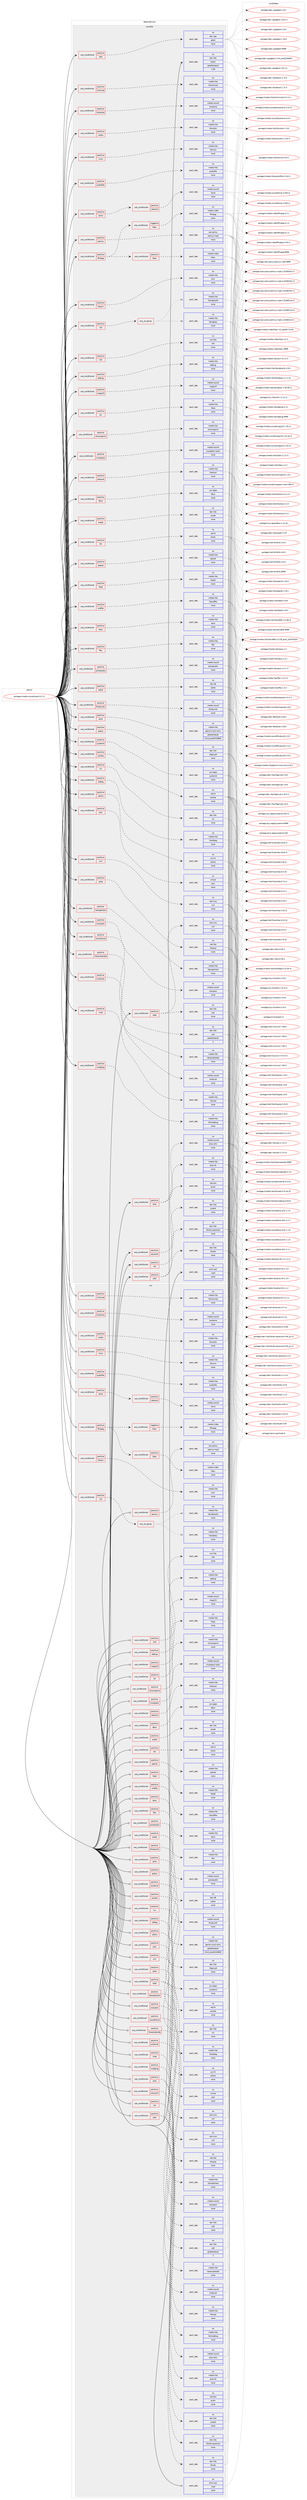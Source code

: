 digraph prolog {

# *************
# Graph options
# *************

newrank=true;
concentrate=true;
compound=true;
graph [rankdir=LR,fontname=Helvetica,fontsize=10,ranksep=1.5];#, ranksep=2.5, nodesep=0.2];
edge  [arrowhead=vee];
node  [fontname=Helvetica,fontsize=10];

# **********
# The ebuild
# **********

subgraph cluster_leftcol {
color=gray;
rank=same;
label=<<i>ebuild</i>>;
id [label="portage://media-sound/mpd-0.21.17", color=red, width=4, href="../media-sound/mpd-0.21.17.svg"];
}

# ****************
# The dependencies
# ****************

subgraph cluster_midcol {
color=gray;
label=<<i>dependencies</i>>;
subgraph cluster_compile {
fillcolor="#eeeeee";
style=filled;
label=<<i>compile</i>>;
subgraph cond42910 {
dependency189800 [label=<<TABLE BORDER="0" CELLBORDER="1" CELLSPACING="0" CELLPADDING="4"><TR><TD ROWSPAN="3" CELLPADDING="10">use_conditional</TD></TR><TR><TD>positive</TD></TR><TR><TD>adplug</TD></TR></TABLE>>, shape=none, color=red];
subgraph pack143955 {
dependency189801 [label=<<TABLE BORDER="0" CELLBORDER="1" CELLSPACING="0" CELLPADDING="4" WIDTH="220"><TR><TD ROWSPAN="6" CELLPADDING="30">pack_dep</TD></TR><TR><TD WIDTH="110">no</TD></TR><TR><TD>media-libs</TD></TR><TR><TD>adplug</TD></TR><TR><TD>none</TD></TR><TR><TD></TD></TR></TABLE>>, shape=none, color=blue];
}
dependency189800:e -> dependency189801:w [weight=20,style="dashed",arrowhead="vee"];
}
id:e -> dependency189800:w [weight=20,style="solid",arrowhead="vee"];
subgraph cond42911 {
dependency189802 [label=<<TABLE BORDER="0" CELLBORDER="1" CELLSPACING="0" CELLPADDING="4"><TR><TD ROWSPAN="3" CELLPADDING="10">use_conditional</TD></TR><TR><TD>positive</TD></TR><TR><TD>alsa</TD></TR></TABLE>>, shape=none, color=red];
subgraph pack143956 {
dependency189803 [label=<<TABLE BORDER="0" CELLBORDER="1" CELLSPACING="0" CELLPADDING="4" WIDTH="220"><TR><TD ROWSPAN="6" CELLPADDING="30">pack_dep</TD></TR><TR><TD WIDTH="110">no</TD></TR><TR><TD>media-libs</TD></TR><TR><TD>alsa-lib</TD></TR><TR><TD>none</TD></TR><TR><TD></TD></TR></TABLE>>, shape=none, color=blue];
}
dependency189802:e -> dependency189803:w [weight=20,style="dashed",arrowhead="vee"];
subgraph pack143957 {
dependency189804 [label=<<TABLE BORDER="0" CELLBORDER="1" CELLSPACING="0" CELLPADDING="4" WIDTH="220"><TR><TD ROWSPAN="6" CELLPADDING="30">pack_dep</TD></TR><TR><TD WIDTH="110">no</TD></TR><TR><TD>media-sound</TD></TR><TR><TD>alsa-utils</TD></TR><TR><TD>none</TD></TR><TR><TD></TD></TR></TABLE>>, shape=none, color=blue];
}
dependency189802:e -> dependency189804:w [weight=20,style="dashed",arrowhead="vee"];
}
id:e -> dependency189802:w [weight=20,style="solid",arrowhead="vee"];
subgraph cond42912 {
dependency189805 [label=<<TABLE BORDER="0" CELLBORDER="1" CELLSPACING="0" CELLPADDING="4"><TR><TD ROWSPAN="3" CELLPADDING="10">use_conditional</TD></TR><TR><TD>positive</TD></TR><TR><TD>ao</TD></TR></TABLE>>, shape=none, color=red];
subgraph pack143958 {
dependency189806 [label=<<TABLE BORDER="0" CELLBORDER="1" CELLSPACING="0" CELLPADDING="4" WIDTH="220"><TR><TD ROWSPAN="6" CELLPADDING="30">pack_dep</TD></TR><TR><TD WIDTH="110">no</TD></TR><TR><TD>media-libs</TD></TR><TR><TD>libao</TD></TR><TR><TD>none</TD></TR><TR><TD></TD></TR></TABLE>>, shape=none, color=blue];
}
dependency189805:e -> dependency189806:w [weight=20,style="dashed",arrowhead="vee"];
}
id:e -> dependency189805:w [weight=20,style="solid",arrowhead="vee"];
subgraph cond42913 {
dependency189807 [label=<<TABLE BORDER="0" CELLBORDER="1" CELLSPACING="0" CELLPADDING="4"><TR><TD ROWSPAN="3" CELLPADDING="10">use_conditional</TD></TR><TR><TD>positive</TD></TR><TR><TD>audiofile</TD></TR></TABLE>>, shape=none, color=red];
subgraph pack143959 {
dependency189808 [label=<<TABLE BORDER="0" CELLBORDER="1" CELLSPACING="0" CELLPADDING="4" WIDTH="220"><TR><TD ROWSPAN="6" CELLPADDING="30">pack_dep</TD></TR><TR><TD WIDTH="110">no</TD></TR><TR><TD>media-libs</TD></TR><TR><TD>audiofile</TD></TR><TR><TD>none</TD></TR><TR><TD></TD></TR></TABLE>>, shape=none, color=blue];
}
dependency189807:e -> dependency189808:w [weight=20,style="dashed",arrowhead="vee"];
}
id:e -> dependency189807:w [weight=20,style="solid",arrowhead="vee"];
subgraph cond42914 {
dependency189809 [label=<<TABLE BORDER="0" CELLBORDER="1" CELLSPACING="0" CELLPADDING="4"><TR><TD ROWSPAN="3" CELLPADDING="10">use_conditional</TD></TR><TR><TD>positive</TD></TR><TR><TD>cdio</TD></TR></TABLE>>, shape=none, color=red];
subgraph pack143960 {
dependency189810 [label=<<TABLE BORDER="0" CELLBORDER="1" CELLSPACING="0" CELLPADDING="4" WIDTH="220"><TR><TD ROWSPAN="6" CELLPADDING="30">pack_dep</TD></TR><TR><TD WIDTH="110">no</TD></TR><TR><TD>dev-libs</TD></TR><TR><TD>libcdio</TD></TR><TR><TD>none</TD></TR><TR><TD></TD></TR></TABLE>>, shape=none, color=blue];
}
dependency189809:e -> dependency189810:w [weight=20,style="dashed",arrowhead="vee"];
subgraph pack143961 {
dependency189811 [label=<<TABLE BORDER="0" CELLBORDER="1" CELLSPACING="0" CELLPADDING="4" WIDTH="220"><TR><TD ROWSPAN="6" CELLPADDING="30">pack_dep</TD></TR><TR><TD WIDTH="110">no</TD></TR><TR><TD>dev-libs</TD></TR><TR><TD>libcdio-paranoia</TD></TR><TR><TD>none</TD></TR><TR><TD></TD></TR></TABLE>>, shape=none, color=blue];
}
dependency189809:e -> dependency189811:w [weight=20,style="dashed",arrowhead="vee"];
}
id:e -> dependency189809:w [weight=20,style="solid",arrowhead="vee"];
subgraph cond42915 {
dependency189812 [label=<<TABLE BORDER="0" CELLBORDER="1" CELLSPACING="0" CELLPADDING="4"><TR><TD ROWSPAN="3" CELLPADDING="10">use_conditional</TD></TR><TR><TD>positive</TD></TR><TR><TD>chromaprint</TD></TR></TABLE>>, shape=none, color=red];
subgraph pack143962 {
dependency189813 [label=<<TABLE BORDER="0" CELLBORDER="1" CELLSPACING="0" CELLPADDING="4" WIDTH="220"><TR><TD ROWSPAN="6" CELLPADDING="30">pack_dep</TD></TR><TR><TD WIDTH="110">no</TD></TR><TR><TD>media-libs</TD></TR><TR><TD>chromaprint</TD></TR><TR><TD>none</TD></TR><TR><TD></TD></TR></TABLE>>, shape=none, color=blue];
}
dependency189812:e -> dependency189813:w [weight=20,style="dashed",arrowhead="vee"];
}
id:e -> dependency189812:w [weight=20,style="solid",arrowhead="vee"];
subgraph cond42916 {
dependency189814 [label=<<TABLE BORDER="0" CELLBORDER="1" CELLSPACING="0" CELLPADDING="4"><TR><TD ROWSPAN="3" CELLPADDING="10">use_conditional</TD></TR><TR><TD>positive</TD></TR><TR><TD>curl</TD></TR></TABLE>>, shape=none, color=red];
subgraph pack143963 {
dependency189815 [label=<<TABLE BORDER="0" CELLBORDER="1" CELLSPACING="0" CELLPADDING="4" WIDTH="220"><TR><TD ROWSPAN="6" CELLPADDING="30">pack_dep</TD></TR><TR><TD WIDTH="110">no</TD></TR><TR><TD>net-misc</TD></TR><TR><TD>curl</TD></TR><TR><TD>none</TD></TR><TR><TD></TD></TR></TABLE>>, shape=none, color=blue];
}
dependency189814:e -> dependency189815:w [weight=20,style="dashed",arrowhead="vee"];
}
id:e -> dependency189814:w [weight=20,style="solid",arrowhead="vee"];
subgraph cond42917 {
dependency189816 [label=<<TABLE BORDER="0" CELLBORDER="1" CELLSPACING="0" CELLPADDING="4"><TR><TD ROWSPAN="3" CELLPADDING="10">use_conditional</TD></TR><TR><TD>positive</TD></TR><TR><TD>dbus</TD></TR></TABLE>>, shape=none, color=red];
subgraph pack143964 {
dependency189817 [label=<<TABLE BORDER="0" CELLBORDER="1" CELLSPACING="0" CELLPADDING="4" WIDTH="220"><TR><TD ROWSPAN="6" CELLPADDING="30">pack_dep</TD></TR><TR><TD WIDTH="110">no</TD></TR><TR><TD>sys-apps</TD></TR><TR><TD>dbus</TD></TR><TR><TD>none</TD></TR><TR><TD></TD></TR></TABLE>>, shape=none, color=blue];
}
dependency189816:e -> dependency189817:w [weight=20,style="dashed",arrowhead="vee"];
}
id:e -> dependency189816:w [weight=20,style="solid",arrowhead="vee"];
subgraph cond42918 {
dependency189818 [label=<<TABLE BORDER="0" CELLBORDER="1" CELLSPACING="0" CELLPADDING="4"><TR><TD ROWSPAN="3" CELLPADDING="10">use_conditional</TD></TR><TR><TD>positive</TD></TR><TR><TD>expat</TD></TR></TABLE>>, shape=none, color=red];
subgraph pack143965 {
dependency189819 [label=<<TABLE BORDER="0" CELLBORDER="1" CELLSPACING="0" CELLPADDING="4" WIDTH="220"><TR><TD ROWSPAN="6" CELLPADDING="30">pack_dep</TD></TR><TR><TD WIDTH="110">no</TD></TR><TR><TD>dev-libs</TD></TR><TR><TD>expat</TD></TR><TR><TD>none</TD></TR><TR><TD></TD></TR></TABLE>>, shape=none, color=blue];
}
dependency189818:e -> dependency189819:w [weight=20,style="dashed",arrowhead="vee"];
}
id:e -> dependency189818:w [weight=20,style="solid",arrowhead="vee"];
subgraph cond42919 {
dependency189820 [label=<<TABLE BORDER="0" CELLBORDER="1" CELLSPACING="0" CELLPADDING="4"><TR><TD ROWSPAN="3" CELLPADDING="10">use_conditional</TD></TR><TR><TD>positive</TD></TR><TR><TD>faad</TD></TR></TABLE>>, shape=none, color=red];
subgraph pack143966 {
dependency189821 [label=<<TABLE BORDER="0" CELLBORDER="1" CELLSPACING="0" CELLPADDING="4" WIDTH="220"><TR><TD ROWSPAN="6" CELLPADDING="30">pack_dep</TD></TR><TR><TD WIDTH="110">no</TD></TR><TR><TD>media-libs</TD></TR><TR><TD>faad2</TD></TR><TR><TD>none</TD></TR><TR><TD></TD></TR></TABLE>>, shape=none, color=blue];
}
dependency189820:e -> dependency189821:w [weight=20,style="dashed",arrowhead="vee"];
}
id:e -> dependency189820:w [weight=20,style="solid",arrowhead="vee"];
subgraph cond42920 {
dependency189822 [label=<<TABLE BORDER="0" CELLBORDER="1" CELLSPACING="0" CELLPADDING="4"><TR><TD ROWSPAN="3" CELLPADDING="10">use_conditional</TD></TR><TR><TD>positive</TD></TR><TR><TD>ffmpeg</TD></TR></TABLE>>, shape=none, color=red];
subgraph cond42921 {
dependency189823 [label=<<TABLE BORDER="0" CELLBORDER="1" CELLSPACING="0" CELLPADDING="4"><TR><TD ROWSPAN="3" CELLPADDING="10">use_conditional</TD></TR><TR><TD>positive</TD></TR><TR><TD>libav</TD></TR></TABLE>>, shape=none, color=red];
subgraph pack143967 {
dependency189824 [label=<<TABLE BORDER="0" CELLBORDER="1" CELLSPACING="0" CELLPADDING="4" WIDTH="220"><TR><TD ROWSPAN="6" CELLPADDING="30">pack_dep</TD></TR><TR><TD WIDTH="110">no</TD></TR><TR><TD>media-video</TD></TR><TR><TD>libav</TD></TR><TR><TD>none</TD></TR><TR><TD></TD></TR></TABLE>>, shape=none, color=blue];
}
dependency189823:e -> dependency189824:w [weight=20,style="dashed",arrowhead="vee"];
}
dependency189822:e -> dependency189823:w [weight=20,style="dashed",arrowhead="vee"];
subgraph cond42922 {
dependency189825 [label=<<TABLE BORDER="0" CELLBORDER="1" CELLSPACING="0" CELLPADDING="4"><TR><TD ROWSPAN="3" CELLPADDING="10">use_conditional</TD></TR><TR><TD>negative</TD></TR><TR><TD>libav</TD></TR></TABLE>>, shape=none, color=red];
subgraph pack143968 {
dependency189826 [label=<<TABLE BORDER="0" CELLBORDER="1" CELLSPACING="0" CELLPADDING="4" WIDTH="220"><TR><TD ROWSPAN="6" CELLPADDING="30">pack_dep</TD></TR><TR><TD WIDTH="110">no</TD></TR><TR><TD>media-video</TD></TR><TR><TD>ffmpeg</TD></TR><TR><TD>none</TD></TR><TR><TD></TD></TR></TABLE>>, shape=none, color=blue];
}
dependency189825:e -> dependency189826:w [weight=20,style="dashed",arrowhead="vee"];
}
dependency189822:e -> dependency189825:w [weight=20,style="dashed",arrowhead="vee"];
}
id:e -> dependency189822:w [weight=20,style="solid",arrowhead="vee"];
subgraph cond42923 {
dependency189827 [label=<<TABLE BORDER="0" CELLBORDER="1" CELLSPACING="0" CELLPADDING="4"><TR><TD ROWSPAN="3" CELLPADDING="10">use_conditional</TD></TR><TR><TD>positive</TD></TR><TR><TD>flac</TD></TR></TABLE>>, shape=none, color=red];
subgraph pack143969 {
dependency189828 [label=<<TABLE BORDER="0" CELLBORDER="1" CELLSPACING="0" CELLPADDING="4" WIDTH="220"><TR><TD ROWSPAN="6" CELLPADDING="30">pack_dep</TD></TR><TR><TD WIDTH="110">no</TD></TR><TR><TD>media-libs</TD></TR><TR><TD>flac</TD></TR><TR><TD>none</TD></TR><TR><TD></TD></TR></TABLE>>, shape=none, color=blue];
}
dependency189827:e -> dependency189828:w [weight=20,style="dashed",arrowhead="vee"];
}
id:e -> dependency189827:w [weight=20,style="solid",arrowhead="vee"];
subgraph cond42924 {
dependency189829 [label=<<TABLE BORDER="0" CELLBORDER="1" CELLSPACING="0" CELLPADDING="4"><TR><TD ROWSPAN="3" CELLPADDING="10">use_conditional</TD></TR><TR><TD>positive</TD></TR><TR><TD>fluidsynth</TD></TR></TABLE>>, shape=none, color=red];
subgraph pack143970 {
dependency189830 [label=<<TABLE BORDER="0" CELLBORDER="1" CELLSPACING="0" CELLPADDING="4" WIDTH="220"><TR><TD ROWSPAN="6" CELLPADDING="30">pack_dep</TD></TR><TR><TD WIDTH="110">no</TD></TR><TR><TD>media-sound</TD></TR><TR><TD>fluidsynth</TD></TR><TR><TD>none</TD></TR><TR><TD></TD></TR></TABLE>>, shape=none, color=blue];
}
dependency189829:e -> dependency189830:w [weight=20,style="dashed",arrowhead="vee"];
}
id:e -> dependency189829:w [weight=20,style="solid",arrowhead="vee"];
subgraph cond42925 {
dependency189831 [label=<<TABLE BORDER="0" CELLBORDER="1" CELLSPACING="0" CELLPADDING="4"><TR><TD ROWSPAN="3" CELLPADDING="10">use_conditional</TD></TR><TR><TD>positive</TD></TR><TR><TD>gme</TD></TR></TABLE>>, shape=none, color=red];
subgraph pack143971 {
dependency189832 [label=<<TABLE BORDER="0" CELLBORDER="1" CELLSPACING="0" CELLPADDING="4" WIDTH="220"><TR><TD ROWSPAN="6" CELLPADDING="30">pack_dep</TD></TR><TR><TD WIDTH="110">no</TD></TR><TR><TD>media-libs</TD></TR><TR><TD>game-music-emu</TD></TR><TR><TD>greaterequal</TD></TR><TR><TD>0.6.0_pre20120802</TD></TR></TABLE>>, shape=none, color=blue];
}
dependency189831:e -> dependency189832:w [weight=20,style="dashed",arrowhead="vee"];
}
id:e -> dependency189831:w [weight=20,style="solid",arrowhead="vee"];
subgraph cond42926 {
dependency189833 [label=<<TABLE BORDER="0" CELLBORDER="1" CELLSPACING="0" CELLPADDING="4"><TR><TD ROWSPAN="3" CELLPADDING="10">use_conditional</TD></TR><TR><TD>positive</TD></TR><TR><TD>icu</TD></TR></TABLE>>, shape=none, color=red];
subgraph pack143972 {
dependency189834 [label=<<TABLE BORDER="0" CELLBORDER="1" CELLSPACING="0" CELLPADDING="4" WIDTH="220"><TR><TD ROWSPAN="6" CELLPADDING="30">pack_dep</TD></TR><TR><TD WIDTH="110">no</TD></TR><TR><TD>dev-libs</TD></TR><TR><TD>icu</TD></TR><TR><TD>none</TD></TR><TR><TD></TD></TR></TABLE>>, shape=none, color=blue];
}
dependency189833:e -> dependency189834:w [weight=20,style="dashed",arrowhead="vee"];
}
id:e -> dependency189833:w [weight=20,style="solid",arrowhead="vee"];
subgraph cond42927 {
dependency189835 [label=<<TABLE BORDER="0" CELLBORDER="1" CELLSPACING="0" CELLPADDING="4"><TR><TD ROWSPAN="3" CELLPADDING="10">use_conditional</TD></TR><TR><TD>positive</TD></TR><TR><TD>id3tag</TD></TR></TABLE>>, shape=none, color=red];
subgraph pack143973 {
dependency189836 [label=<<TABLE BORDER="0" CELLBORDER="1" CELLSPACING="0" CELLPADDING="4" WIDTH="220"><TR><TD ROWSPAN="6" CELLPADDING="30">pack_dep</TD></TR><TR><TD WIDTH="110">no</TD></TR><TR><TD>media-libs</TD></TR><TR><TD>libid3tag</TD></TR><TR><TD>none</TD></TR><TR><TD></TD></TR></TABLE>>, shape=none, color=blue];
}
dependency189835:e -> dependency189836:w [weight=20,style="dashed",arrowhead="vee"];
}
id:e -> dependency189835:w [weight=20,style="solid",arrowhead="vee"];
subgraph cond42928 {
dependency189837 [label=<<TABLE BORDER="0" CELLBORDER="1" CELLSPACING="0" CELLPADDING="4"><TR><TD ROWSPAN="3" CELLPADDING="10">use_conditional</TD></TR><TR><TD>positive</TD></TR><TR><TD>jack</TD></TR></TABLE>>, shape=none, color=red];
subgraph pack143974 {
dependency189838 [label=<<TABLE BORDER="0" CELLBORDER="1" CELLSPACING="0" CELLPADDING="4" WIDTH="220"><TR><TD ROWSPAN="6" CELLPADDING="30">pack_dep</TD></TR><TR><TD WIDTH="110">no</TD></TR><TR><TD>virtual</TD></TR><TR><TD>jack</TD></TR><TR><TD>none</TD></TR><TR><TD></TD></TR></TABLE>>, shape=none, color=blue];
}
dependency189837:e -> dependency189838:w [weight=20,style="dashed",arrowhead="vee"];
}
id:e -> dependency189837:w [weight=20,style="solid",arrowhead="vee"];
subgraph cond42929 {
dependency189839 [label=<<TABLE BORDER="0" CELLBORDER="1" CELLSPACING="0" CELLPADDING="4"><TR><TD ROWSPAN="3" CELLPADDING="10">use_conditional</TD></TR><TR><TD>positive</TD></TR><TR><TD>lame</TD></TR></TABLE>>, shape=none, color=red];
subgraph cond42930 {
dependency189840 [label=<<TABLE BORDER="0" CELLBORDER="1" CELLSPACING="0" CELLPADDING="4"><TR><TD ROWSPAN="3" CELLPADDING="10">use_conditional</TD></TR><TR><TD>positive</TD></TR><TR><TD>network</TD></TR></TABLE>>, shape=none, color=red];
subgraph pack143975 {
dependency189841 [label=<<TABLE BORDER="0" CELLBORDER="1" CELLSPACING="0" CELLPADDING="4" WIDTH="220"><TR><TD ROWSPAN="6" CELLPADDING="30">pack_dep</TD></TR><TR><TD WIDTH="110">no</TD></TR><TR><TD>media-sound</TD></TR><TR><TD>lame</TD></TR><TR><TD>none</TD></TR><TR><TD></TD></TR></TABLE>>, shape=none, color=blue];
}
dependency189840:e -> dependency189841:w [weight=20,style="dashed",arrowhead="vee"];
}
dependency189839:e -> dependency189840:w [weight=20,style="dashed",arrowhead="vee"];
}
id:e -> dependency189839:w [weight=20,style="solid",arrowhead="vee"];
subgraph cond42931 {
dependency189842 [label=<<TABLE BORDER="0" CELLBORDER="1" CELLSPACING="0" CELLPADDING="4"><TR><TD ROWSPAN="3" CELLPADDING="10">use_conditional</TD></TR><TR><TD>positive</TD></TR><TR><TD>libmpdclient</TD></TR></TABLE>>, shape=none, color=red];
subgraph pack143976 {
dependency189843 [label=<<TABLE BORDER="0" CELLBORDER="1" CELLSPACING="0" CELLPADDING="4" WIDTH="220"><TR><TD ROWSPAN="6" CELLPADDING="30">pack_dep</TD></TR><TR><TD WIDTH="110">no</TD></TR><TR><TD>media-libs</TD></TR><TR><TD>libmpdclient</TD></TR><TR><TD>none</TD></TR><TR><TD></TD></TR></TABLE>>, shape=none, color=blue];
}
dependency189842:e -> dependency189843:w [weight=20,style="dashed",arrowhead="vee"];
}
id:e -> dependency189842:w [weight=20,style="solid",arrowhead="vee"];
subgraph cond42932 {
dependency189844 [label=<<TABLE BORDER="0" CELLBORDER="1" CELLSPACING="0" CELLPADDING="4"><TR><TD ROWSPAN="3" CELLPADDING="10">use_conditional</TD></TR><TR><TD>positive</TD></TR><TR><TD>libsamplerate</TD></TR></TABLE>>, shape=none, color=red];
subgraph pack143977 {
dependency189845 [label=<<TABLE BORDER="0" CELLBORDER="1" CELLSPACING="0" CELLPADDING="4" WIDTH="220"><TR><TD ROWSPAN="6" CELLPADDING="30">pack_dep</TD></TR><TR><TD WIDTH="110">no</TD></TR><TR><TD>media-libs</TD></TR><TR><TD>libsamplerate</TD></TR><TR><TD>none</TD></TR><TR><TD></TD></TR></TABLE>>, shape=none, color=blue];
}
dependency189844:e -> dependency189845:w [weight=20,style="dashed",arrowhead="vee"];
}
id:e -> dependency189844:w [weight=20,style="solid",arrowhead="vee"];
subgraph cond42933 {
dependency189846 [label=<<TABLE BORDER="0" CELLBORDER="1" CELLSPACING="0" CELLPADDING="4"><TR><TD ROWSPAN="3" CELLPADDING="10">use_conditional</TD></TR><TR><TD>positive</TD></TR><TR><TD>libsoxr</TD></TR></TABLE>>, shape=none, color=red];
subgraph pack143978 {
dependency189847 [label=<<TABLE BORDER="0" CELLBORDER="1" CELLSPACING="0" CELLPADDING="4" WIDTH="220"><TR><TD ROWSPAN="6" CELLPADDING="30">pack_dep</TD></TR><TR><TD WIDTH="110">no</TD></TR><TR><TD>media-libs</TD></TR><TR><TD>soxr</TD></TR><TR><TD>none</TD></TR><TR><TD></TD></TR></TABLE>>, shape=none, color=blue];
}
dependency189846:e -> dependency189847:w [weight=20,style="dashed",arrowhead="vee"];
}
id:e -> dependency189846:w [weight=20,style="solid",arrowhead="vee"];
subgraph cond42934 {
dependency189848 [label=<<TABLE BORDER="0" CELLBORDER="1" CELLSPACING="0" CELLPADDING="4"><TR><TD ROWSPAN="3" CELLPADDING="10">use_conditional</TD></TR><TR><TD>positive</TD></TR><TR><TD>mad</TD></TR></TABLE>>, shape=none, color=red];
subgraph pack143979 {
dependency189849 [label=<<TABLE BORDER="0" CELLBORDER="1" CELLSPACING="0" CELLPADDING="4" WIDTH="220"><TR><TD ROWSPAN="6" CELLPADDING="30">pack_dep</TD></TR><TR><TD WIDTH="110">no</TD></TR><TR><TD>media-libs</TD></TR><TR><TD>libmad</TD></TR><TR><TD>none</TD></TR><TR><TD></TD></TR></TABLE>>, shape=none, color=blue];
}
dependency189848:e -> dependency189849:w [weight=20,style="dashed",arrowhead="vee"];
}
id:e -> dependency189848:w [weight=20,style="solid",arrowhead="vee"];
subgraph cond42935 {
dependency189850 [label=<<TABLE BORDER="0" CELLBORDER="1" CELLSPACING="0" CELLPADDING="4"><TR><TD ROWSPAN="3" CELLPADDING="10">use_conditional</TD></TR><TR><TD>positive</TD></TR><TR><TD>mikmod</TD></TR></TABLE>>, shape=none, color=red];
subgraph pack143980 {
dependency189851 [label=<<TABLE BORDER="0" CELLBORDER="1" CELLSPACING="0" CELLPADDING="4" WIDTH="220"><TR><TD ROWSPAN="6" CELLPADDING="30">pack_dep</TD></TR><TR><TD WIDTH="110">no</TD></TR><TR><TD>media-libs</TD></TR><TR><TD>libmikmod</TD></TR><TR><TD>none</TD></TR><TR><TD></TD></TR></TABLE>>, shape=none, color=blue];
}
dependency189850:e -> dependency189851:w [weight=20,style="dashed",arrowhead="vee"];
}
id:e -> dependency189850:w [weight=20,style="solid",arrowhead="vee"];
subgraph cond42936 {
dependency189852 [label=<<TABLE BORDER="0" CELLBORDER="1" CELLSPACING="0" CELLPADDING="4"><TR><TD ROWSPAN="3" CELLPADDING="10">use_conditional</TD></TR><TR><TD>positive</TD></TR><TR><TD>mms</TD></TR></TABLE>>, shape=none, color=red];
subgraph pack143981 {
dependency189853 [label=<<TABLE BORDER="0" CELLBORDER="1" CELLSPACING="0" CELLPADDING="4" WIDTH="220"><TR><TD ROWSPAN="6" CELLPADDING="30">pack_dep</TD></TR><TR><TD WIDTH="110">no</TD></TR><TR><TD>media-libs</TD></TR><TR><TD>libmms</TD></TR><TR><TD>none</TD></TR><TR><TD></TD></TR></TABLE>>, shape=none, color=blue];
}
dependency189852:e -> dependency189853:w [weight=20,style="dashed",arrowhead="vee"];
}
id:e -> dependency189852:w [weight=20,style="solid",arrowhead="vee"];
subgraph cond42937 {
dependency189854 [label=<<TABLE BORDER="0" CELLBORDER="1" CELLSPACING="0" CELLPADDING="4"><TR><TD ROWSPAN="3" CELLPADDING="10">use_conditional</TD></TR><TR><TD>positive</TD></TR><TR><TD>modplug</TD></TR></TABLE>>, shape=none, color=red];
subgraph pack143982 {
dependency189855 [label=<<TABLE BORDER="0" CELLBORDER="1" CELLSPACING="0" CELLPADDING="4" WIDTH="220"><TR><TD ROWSPAN="6" CELLPADDING="30">pack_dep</TD></TR><TR><TD WIDTH="110">no</TD></TR><TR><TD>media-libs</TD></TR><TR><TD>libmodplug</TD></TR><TR><TD>none</TD></TR><TR><TD></TD></TR></TABLE>>, shape=none, color=blue];
}
dependency189854:e -> dependency189855:w [weight=20,style="dashed",arrowhead="vee"];
}
id:e -> dependency189854:w [weight=20,style="solid",arrowhead="vee"];
subgraph cond42938 {
dependency189856 [label=<<TABLE BORDER="0" CELLBORDER="1" CELLSPACING="0" CELLPADDING="4"><TR><TD ROWSPAN="3" CELLPADDING="10">use_conditional</TD></TR><TR><TD>positive</TD></TR><TR><TD>mpg123</TD></TR></TABLE>>, shape=none, color=red];
subgraph pack143983 {
dependency189857 [label=<<TABLE BORDER="0" CELLBORDER="1" CELLSPACING="0" CELLPADDING="4" WIDTH="220"><TR><TD ROWSPAN="6" CELLPADDING="30">pack_dep</TD></TR><TR><TD WIDTH="110">no</TD></TR><TR><TD>media-sound</TD></TR><TR><TD>mpg123</TD></TR><TR><TD>none</TD></TR><TR><TD></TD></TR></TABLE>>, shape=none, color=blue];
}
dependency189856:e -> dependency189857:w [weight=20,style="dashed",arrowhead="vee"];
}
id:e -> dependency189856:w [weight=20,style="solid",arrowhead="vee"];
subgraph cond42939 {
dependency189858 [label=<<TABLE BORDER="0" CELLBORDER="1" CELLSPACING="0" CELLPADDING="4"><TR><TD ROWSPAN="3" CELLPADDING="10">use_conditional</TD></TR><TR><TD>positive</TD></TR><TR><TD>musepack</TD></TR></TABLE>>, shape=none, color=red];
subgraph pack143984 {
dependency189859 [label=<<TABLE BORDER="0" CELLBORDER="1" CELLSPACING="0" CELLPADDING="4" WIDTH="220"><TR><TD ROWSPAN="6" CELLPADDING="30">pack_dep</TD></TR><TR><TD WIDTH="110">no</TD></TR><TR><TD>media-sound</TD></TR><TR><TD>musepack-tools</TD></TR><TR><TD>none</TD></TR><TR><TD></TD></TR></TABLE>>, shape=none, color=blue];
}
dependency189858:e -> dependency189859:w [weight=20,style="dashed",arrowhead="vee"];
}
id:e -> dependency189858:w [weight=20,style="solid",arrowhead="vee"];
subgraph cond42940 {
dependency189860 [label=<<TABLE BORDER="0" CELLBORDER="1" CELLSPACING="0" CELLPADDING="4"><TR><TD ROWSPAN="3" CELLPADDING="10">use_conditional</TD></TR><TR><TD>positive</TD></TR><TR><TD>network</TD></TR></TABLE>>, shape=none, color=red];
subgraph pack143985 {
dependency189861 [label=<<TABLE BORDER="0" CELLBORDER="1" CELLSPACING="0" CELLPADDING="4" WIDTH="220"><TR><TD ROWSPAN="6" CELLPADDING="30">pack_dep</TD></TR><TR><TD WIDTH="110">no</TD></TR><TR><TD>media-libs</TD></TR><TR><TD>libshout</TD></TR><TR><TD>none</TD></TR><TR><TD></TD></TR></TABLE>>, shape=none, color=blue];
}
dependency189860:e -> dependency189861:w [weight=20,style="dashed",arrowhead="vee"];
}
id:e -> dependency189860:w [weight=20,style="solid",arrowhead="vee"];
subgraph cond42941 {
dependency189862 [label=<<TABLE BORDER="0" CELLBORDER="1" CELLSPACING="0" CELLPADDING="4"><TR><TD ROWSPAN="3" CELLPADDING="10">use_conditional</TD></TR><TR><TD>positive</TD></TR><TR><TD>nfs</TD></TR></TABLE>>, shape=none, color=red];
subgraph pack143986 {
dependency189863 [label=<<TABLE BORDER="0" CELLBORDER="1" CELLSPACING="0" CELLPADDING="4" WIDTH="220"><TR><TD ROWSPAN="6" CELLPADDING="30">pack_dep</TD></TR><TR><TD WIDTH="110">no</TD></TR><TR><TD>net-fs</TD></TR><TR><TD>libnfs</TD></TR><TR><TD>none</TD></TR><TR><TD></TD></TR></TABLE>>, shape=none, color=blue];
}
dependency189862:e -> dependency189863:w [weight=20,style="dashed",arrowhead="vee"];
}
id:e -> dependency189862:w [weight=20,style="solid",arrowhead="vee"];
subgraph cond42942 {
dependency189864 [label=<<TABLE BORDER="0" CELLBORDER="1" CELLSPACING="0" CELLPADDING="4"><TR><TD ROWSPAN="3" CELLPADDING="10">use_conditional</TD></TR><TR><TD>positive</TD></TR><TR><TD>openal</TD></TR></TABLE>>, shape=none, color=red];
subgraph pack143987 {
dependency189865 [label=<<TABLE BORDER="0" CELLBORDER="1" CELLSPACING="0" CELLPADDING="4" WIDTH="220"><TR><TD ROWSPAN="6" CELLPADDING="30">pack_dep</TD></TR><TR><TD WIDTH="110">no</TD></TR><TR><TD>media-libs</TD></TR><TR><TD>openal</TD></TR><TR><TD>none</TD></TR><TR><TD></TD></TR></TABLE>>, shape=none, color=blue];
}
dependency189864:e -> dependency189865:w [weight=20,style="dashed",arrowhead="vee"];
}
id:e -> dependency189864:w [weight=20,style="solid",arrowhead="vee"];
subgraph cond42943 {
dependency189866 [label=<<TABLE BORDER="0" CELLBORDER="1" CELLSPACING="0" CELLPADDING="4"><TR><TD ROWSPAN="3" CELLPADDING="10">use_conditional</TD></TR><TR><TD>positive</TD></TR><TR><TD>opus</TD></TR></TABLE>>, shape=none, color=red];
subgraph pack143988 {
dependency189867 [label=<<TABLE BORDER="0" CELLBORDER="1" CELLSPACING="0" CELLPADDING="4" WIDTH="220"><TR><TD ROWSPAN="6" CELLPADDING="30">pack_dep</TD></TR><TR><TD WIDTH="110">no</TD></TR><TR><TD>media-libs</TD></TR><TR><TD>opus</TD></TR><TR><TD>none</TD></TR><TR><TD></TD></TR></TABLE>>, shape=none, color=blue];
}
dependency189866:e -> dependency189867:w [weight=20,style="dashed",arrowhead="vee"];
}
id:e -> dependency189866:w [weight=20,style="solid",arrowhead="vee"];
subgraph cond42944 {
dependency189868 [label=<<TABLE BORDER="0" CELLBORDER="1" CELLSPACING="0" CELLPADDING="4"><TR><TD ROWSPAN="3" CELLPADDING="10">use_conditional</TD></TR><TR><TD>positive</TD></TR><TR><TD>pulseaudio</TD></TR></TABLE>>, shape=none, color=red];
subgraph pack143989 {
dependency189869 [label=<<TABLE BORDER="0" CELLBORDER="1" CELLSPACING="0" CELLPADDING="4" WIDTH="220"><TR><TD ROWSPAN="6" CELLPADDING="30">pack_dep</TD></TR><TR><TD WIDTH="110">no</TD></TR><TR><TD>media-sound</TD></TR><TR><TD>pulseaudio</TD></TR><TR><TD>none</TD></TR><TR><TD></TD></TR></TABLE>>, shape=none, color=blue];
}
dependency189868:e -> dependency189869:w [weight=20,style="dashed",arrowhead="vee"];
}
id:e -> dependency189868:w [weight=20,style="solid",arrowhead="vee"];
subgraph cond42945 {
dependency189870 [label=<<TABLE BORDER="0" CELLBORDER="1" CELLSPACING="0" CELLPADDING="4"><TR><TD ROWSPAN="3" CELLPADDING="10">use_conditional</TD></TR><TR><TD>positive</TD></TR><TR><TD>qobuz</TD></TR></TABLE>>, shape=none, color=red];
subgraph pack143990 {
dependency189871 [label=<<TABLE BORDER="0" CELLBORDER="1" CELLSPACING="0" CELLPADDING="4" WIDTH="220"><TR><TD ROWSPAN="6" CELLPADDING="30">pack_dep</TD></TR><TR><TD WIDTH="110">no</TD></TR><TR><TD>dev-libs</TD></TR><TR><TD>libgcrypt</TD></TR><TR><TD>none</TD></TR><TR><TD></TD></TR></TABLE>>, shape=none, color=blue];
}
dependency189870:e -> dependency189871:w [weight=20,style="dashed",arrowhead="vee"];
}
id:e -> dependency189870:w [weight=20,style="solid",arrowhead="vee"];
subgraph cond42946 {
dependency189872 [label=<<TABLE BORDER="0" CELLBORDER="1" CELLSPACING="0" CELLPADDING="4"><TR><TD ROWSPAN="3" CELLPADDING="10">use_conditional</TD></TR><TR><TD>positive</TD></TR><TR><TD>samba</TD></TR></TABLE>>, shape=none, color=red];
subgraph pack143991 {
dependency189873 [label=<<TABLE BORDER="0" CELLBORDER="1" CELLSPACING="0" CELLPADDING="4" WIDTH="220"><TR><TD ROWSPAN="6" CELLPADDING="30">pack_dep</TD></TR><TR><TD WIDTH="110">no</TD></TR><TR><TD>net-fs</TD></TR><TR><TD>samba</TD></TR><TR><TD>none</TD></TR><TR><TD></TD></TR></TABLE>>, shape=none, color=blue];
}
dependency189872:e -> dependency189873:w [weight=20,style="dashed",arrowhead="vee"];
}
id:e -> dependency189872:w [weight=20,style="solid",arrowhead="vee"];
subgraph cond42947 {
dependency189874 [label=<<TABLE BORDER="0" CELLBORDER="1" CELLSPACING="0" CELLPADDING="4"><TR><TD ROWSPAN="3" CELLPADDING="10">use_conditional</TD></TR><TR><TD>positive</TD></TR><TR><TD>selinux</TD></TR></TABLE>>, shape=none, color=red];
subgraph pack143992 {
dependency189875 [label=<<TABLE BORDER="0" CELLBORDER="1" CELLSPACING="0" CELLPADDING="4" WIDTH="220"><TR><TD ROWSPAN="6" CELLPADDING="30">pack_dep</TD></TR><TR><TD WIDTH="110">no</TD></TR><TR><TD>sec-policy</TD></TR><TR><TD>selinux-mpd</TD></TR><TR><TD>none</TD></TR><TR><TD></TD></TR></TABLE>>, shape=none, color=blue];
}
dependency189874:e -> dependency189875:w [weight=20,style="dashed",arrowhead="vee"];
}
id:e -> dependency189874:w [weight=20,style="solid",arrowhead="vee"];
subgraph cond42948 {
dependency189876 [label=<<TABLE BORDER="0" CELLBORDER="1" CELLSPACING="0" CELLPADDING="4"><TR><TD ROWSPAN="3" CELLPADDING="10">use_conditional</TD></TR><TR><TD>positive</TD></TR><TR><TD>sid</TD></TR></TABLE>>, shape=none, color=red];
subgraph any2785 {
dependency189877 [label=<<TABLE BORDER="0" CELLBORDER="1" CELLSPACING="0" CELLPADDING="4"><TR><TD CELLPADDING="10">any_of_group</TD></TR></TABLE>>, shape=none, color=red];subgraph pack143993 {
dependency189878 [label=<<TABLE BORDER="0" CELLBORDER="1" CELLSPACING="0" CELLPADDING="4" WIDTH="220"><TR><TD ROWSPAN="6" CELLPADDING="30">pack_dep</TD></TR><TR><TD WIDTH="110">no</TD></TR><TR><TD>media-libs</TD></TR><TR><TD>libsidplay</TD></TR><TR><TD>none</TD></TR><TR><TD></TD></TR></TABLE>>, shape=none, color=blue];
}
dependency189877:e -> dependency189878:w [weight=20,style="dotted",arrowhead="oinv"];
subgraph pack143994 {
dependency189879 [label=<<TABLE BORDER="0" CELLBORDER="1" CELLSPACING="0" CELLPADDING="4" WIDTH="220"><TR><TD ROWSPAN="6" CELLPADDING="30">pack_dep</TD></TR><TR><TD WIDTH="110">no</TD></TR><TR><TD>media-libs</TD></TR><TR><TD>libsidplayfp</TD></TR><TR><TD>none</TD></TR><TR><TD></TD></TR></TABLE>>, shape=none, color=blue];
}
dependency189877:e -> dependency189879:w [weight=20,style="dotted",arrowhead="oinv"];
}
dependency189876:e -> dependency189877:w [weight=20,style="dashed",arrowhead="vee"];
}
id:e -> dependency189876:w [weight=20,style="solid",arrowhead="vee"];
subgraph cond42949 {
dependency189880 [label=<<TABLE BORDER="0" CELLBORDER="1" CELLSPACING="0" CELLPADDING="4"><TR><TD ROWSPAN="3" CELLPADDING="10">use_conditional</TD></TR><TR><TD>positive</TD></TR><TR><TD>sndfile</TD></TR></TABLE>>, shape=none, color=red];
subgraph pack143995 {
dependency189881 [label=<<TABLE BORDER="0" CELLBORDER="1" CELLSPACING="0" CELLPADDING="4" WIDTH="220"><TR><TD ROWSPAN="6" CELLPADDING="30">pack_dep</TD></TR><TR><TD WIDTH="110">no</TD></TR><TR><TD>media-libs</TD></TR><TR><TD>libsndfile</TD></TR><TR><TD>none</TD></TR><TR><TD></TD></TR></TABLE>>, shape=none, color=blue];
}
dependency189880:e -> dependency189881:w [weight=20,style="dashed",arrowhead="vee"];
}
id:e -> dependency189880:w [weight=20,style="solid",arrowhead="vee"];
subgraph cond42950 {
dependency189882 [label=<<TABLE BORDER="0" CELLBORDER="1" CELLSPACING="0" CELLPADDING="4"><TR><TD ROWSPAN="3" CELLPADDING="10">use_conditional</TD></TR><TR><TD>positive</TD></TR><TR><TD>soundcloud</TD></TR></TABLE>>, shape=none, color=red];
subgraph pack143996 {
dependency189883 [label=<<TABLE BORDER="0" CELLBORDER="1" CELLSPACING="0" CELLPADDING="4" WIDTH="220"><TR><TD ROWSPAN="6" CELLPADDING="30">pack_dep</TD></TR><TR><TD WIDTH="110">no</TD></TR><TR><TD>dev-libs</TD></TR><TR><TD>yajl</TD></TR><TR><TD>greaterequal</TD></TR><TR><TD>2</TD></TR></TABLE>>, shape=none, color=blue];
}
dependency189882:e -> dependency189883:w [weight=20,style="dashed",arrowhead="vee"];
}
id:e -> dependency189882:w [weight=20,style="solid",arrowhead="vee"];
subgraph cond42951 {
dependency189884 [label=<<TABLE BORDER="0" CELLBORDER="1" CELLSPACING="0" CELLPADDING="4"><TR><TD ROWSPAN="3" CELLPADDING="10">use_conditional</TD></TR><TR><TD>positive</TD></TR><TR><TD>sqlite</TD></TR></TABLE>>, shape=none, color=red];
subgraph pack143997 {
dependency189885 [label=<<TABLE BORDER="0" CELLBORDER="1" CELLSPACING="0" CELLPADDING="4" WIDTH="220"><TR><TD ROWSPAN="6" CELLPADDING="30">pack_dep</TD></TR><TR><TD WIDTH="110">no</TD></TR><TR><TD>dev-db</TD></TR><TR><TD>sqlite</TD></TR><TR><TD>none</TD></TR><TR><TD></TD></TR></TABLE>>, shape=none, color=blue];
}
dependency189884:e -> dependency189885:w [weight=20,style="dashed",arrowhead="vee"];
}
id:e -> dependency189884:w [weight=20,style="solid",arrowhead="vee"];
subgraph cond42952 {
dependency189886 [label=<<TABLE BORDER="0" CELLBORDER="1" CELLSPACING="0" CELLPADDING="4"><TR><TD ROWSPAN="3" CELLPADDING="10">use_conditional</TD></TR><TR><TD>positive</TD></TR><TR><TD>systemd</TD></TR></TABLE>>, shape=none, color=red];
subgraph pack143998 {
dependency189887 [label=<<TABLE BORDER="0" CELLBORDER="1" CELLSPACING="0" CELLPADDING="4" WIDTH="220"><TR><TD ROWSPAN="6" CELLPADDING="30">pack_dep</TD></TR><TR><TD WIDTH="110">no</TD></TR><TR><TD>sys-apps</TD></TR><TR><TD>systemd</TD></TR><TR><TD>none</TD></TR><TR><TD></TD></TR></TABLE>>, shape=none, color=blue];
}
dependency189886:e -> dependency189887:w [weight=20,style="dashed",arrowhead="vee"];
}
id:e -> dependency189886:w [weight=20,style="solid",arrowhead="vee"];
subgraph cond42953 {
dependency189888 [label=<<TABLE BORDER="0" CELLBORDER="1" CELLSPACING="0" CELLPADDING="4"><TR><TD ROWSPAN="3" CELLPADDING="10">use_conditional</TD></TR><TR><TD>positive</TD></TR><TR><TD>test</TD></TR></TABLE>>, shape=none, color=red];
subgraph pack143999 {
dependency189889 [label=<<TABLE BORDER="0" CELLBORDER="1" CELLSPACING="0" CELLPADDING="4" WIDTH="220"><TR><TD ROWSPAN="6" CELLPADDING="30">pack_dep</TD></TR><TR><TD WIDTH="110">no</TD></TR><TR><TD>dev-cpp</TD></TR><TR><TD>gtest</TD></TR><TR><TD>none</TD></TR><TR><TD></TD></TR></TABLE>>, shape=none, color=blue];
}
dependency189888:e -> dependency189889:w [weight=20,style="dashed",arrowhead="vee"];
}
id:e -> dependency189888:w [weight=20,style="solid",arrowhead="vee"];
subgraph cond42954 {
dependency189890 [label=<<TABLE BORDER="0" CELLBORDER="1" CELLSPACING="0" CELLPADDING="4"><TR><TD ROWSPAN="3" CELLPADDING="10">use_conditional</TD></TR><TR><TD>positive</TD></TR><TR><TD>tidal</TD></TR></TABLE>>, shape=none, color=red];
subgraph pack144000 {
dependency189891 [label=<<TABLE BORDER="0" CELLBORDER="1" CELLSPACING="0" CELLPADDING="4" WIDTH="220"><TR><TD ROWSPAN="6" CELLPADDING="30">pack_dep</TD></TR><TR><TD WIDTH="110">no</TD></TR><TR><TD>dev-libs</TD></TR><TR><TD>yajl</TD></TR><TR><TD>none</TD></TR><TR><TD></TD></TR></TABLE>>, shape=none, color=blue];
}
dependency189890:e -> dependency189891:w [weight=20,style="dashed",arrowhead="vee"];
subgraph pack144001 {
dependency189892 [label=<<TABLE BORDER="0" CELLBORDER="1" CELLSPACING="0" CELLPADDING="4" WIDTH="220"><TR><TD ROWSPAN="6" CELLPADDING="30">pack_dep</TD></TR><TR><TD WIDTH="110">no</TD></TR><TR><TD>net-misc</TD></TR><TR><TD>curl</TD></TR><TR><TD>none</TD></TR><TR><TD></TD></TR></TABLE>>, shape=none, color=blue];
}
dependency189890:e -> dependency189892:w [weight=20,style="dashed",arrowhead="vee"];
}
id:e -> dependency189890:w [weight=20,style="solid",arrowhead="vee"];
subgraph cond42955 {
dependency189893 [label=<<TABLE BORDER="0" CELLBORDER="1" CELLSPACING="0" CELLPADDING="4"><TR><TD ROWSPAN="3" CELLPADDING="10">use_conditional</TD></TR><TR><TD>positive</TD></TR><TR><TD>twolame</TD></TR></TABLE>>, shape=none, color=red];
subgraph pack144002 {
dependency189894 [label=<<TABLE BORDER="0" CELLBORDER="1" CELLSPACING="0" CELLPADDING="4" WIDTH="220"><TR><TD ROWSPAN="6" CELLPADDING="30">pack_dep</TD></TR><TR><TD WIDTH="110">no</TD></TR><TR><TD>media-sound</TD></TR><TR><TD>twolame</TD></TR><TR><TD>none</TD></TR><TR><TD></TD></TR></TABLE>>, shape=none, color=blue];
}
dependency189893:e -> dependency189894:w [weight=20,style="dashed",arrowhead="vee"];
}
id:e -> dependency189893:w [weight=20,style="solid",arrowhead="vee"];
subgraph cond42956 {
dependency189895 [label=<<TABLE BORDER="0" CELLBORDER="1" CELLSPACING="0" CELLPADDING="4"><TR><TD ROWSPAN="3" CELLPADDING="10">use_conditional</TD></TR><TR><TD>positive</TD></TR><TR><TD>udisks</TD></TR></TABLE>>, shape=none, color=red];
subgraph pack144003 {
dependency189896 [label=<<TABLE BORDER="0" CELLBORDER="1" CELLSPACING="0" CELLPADDING="4" WIDTH="220"><TR><TD ROWSPAN="6" CELLPADDING="30">pack_dep</TD></TR><TR><TD WIDTH="110">no</TD></TR><TR><TD>sys-fs</TD></TR><TR><TD>udisks</TD></TR><TR><TD>none</TD></TR><TR><TD></TD></TR></TABLE>>, shape=none, color=blue];
}
dependency189895:e -> dependency189896:w [weight=20,style="dashed",arrowhead="vee"];
}
id:e -> dependency189895:w [weight=20,style="solid",arrowhead="vee"];
subgraph cond42957 {
dependency189897 [label=<<TABLE BORDER="0" CELLBORDER="1" CELLSPACING="0" CELLPADDING="4"><TR><TD ROWSPAN="3" CELLPADDING="10">use_conditional</TD></TR><TR><TD>positive</TD></TR><TR><TD>upnp</TD></TR></TABLE>>, shape=none, color=red];
subgraph pack144004 {
dependency189898 [label=<<TABLE BORDER="0" CELLBORDER="1" CELLSPACING="0" CELLPADDING="4" WIDTH="220"><TR><TD ROWSPAN="6" CELLPADDING="30">pack_dep</TD></TR><TR><TD WIDTH="110">no</TD></TR><TR><TD>net-libs</TD></TR><TR><TD>libupnp</TD></TR><TR><TD>none</TD></TR><TR><TD></TD></TR></TABLE>>, shape=none, color=blue];
}
dependency189897:e -> dependency189898:w [weight=20,style="dashed",arrowhead="vee"];
}
id:e -> dependency189897:w [weight=20,style="solid",arrowhead="vee"];
subgraph cond42958 {
dependency189899 [label=<<TABLE BORDER="0" CELLBORDER="1" CELLSPACING="0" CELLPADDING="4"><TR><TD ROWSPAN="3" CELLPADDING="10">use_conditional</TD></TR><TR><TD>positive</TD></TR><TR><TD>vorbis</TD></TR></TABLE>>, shape=none, color=red];
subgraph pack144005 {
dependency189900 [label=<<TABLE BORDER="0" CELLBORDER="1" CELLSPACING="0" CELLPADDING="4" WIDTH="220"><TR><TD ROWSPAN="6" CELLPADDING="30">pack_dep</TD></TR><TR><TD WIDTH="110">no</TD></TR><TR><TD>media-libs</TD></TR><TR><TD>libvorbis</TD></TR><TR><TD>none</TD></TR><TR><TD></TD></TR></TABLE>>, shape=none, color=blue];
}
dependency189899:e -> dependency189900:w [weight=20,style="dashed",arrowhead="vee"];
}
id:e -> dependency189899:w [weight=20,style="solid",arrowhead="vee"];
subgraph cond42959 {
dependency189901 [label=<<TABLE BORDER="0" CELLBORDER="1" CELLSPACING="0" CELLPADDING="4"><TR><TD ROWSPAN="3" CELLPADDING="10">use_conditional</TD></TR><TR><TD>positive</TD></TR><TR><TD>wavpack</TD></TR></TABLE>>, shape=none, color=red];
subgraph pack144006 {
dependency189902 [label=<<TABLE BORDER="0" CELLBORDER="1" CELLSPACING="0" CELLPADDING="4" WIDTH="220"><TR><TD ROWSPAN="6" CELLPADDING="30">pack_dep</TD></TR><TR><TD WIDTH="110">no</TD></TR><TR><TD>media-sound</TD></TR><TR><TD>wavpack</TD></TR><TR><TD>none</TD></TR><TR><TD></TD></TR></TABLE>>, shape=none, color=blue];
}
dependency189901:e -> dependency189902:w [weight=20,style="dashed",arrowhead="vee"];
}
id:e -> dependency189901:w [weight=20,style="solid",arrowhead="vee"];
subgraph cond42960 {
dependency189903 [label=<<TABLE BORDER="0" CELLBORDER="1" CELLSPACING="0" CELLPADDING="4"><TR><TD ROWSPAN="3" CELLPADDING="10">use_conditional</TD></TR><TR><TD>positive</TD></TR><TR><TD>wildmidi</TD></TR></TABLE>>, shape=none, color=red];
subgraph pack144007 {
dependency189904 [label=<<TABLE BORDER="0" CELLBORDER="1" CELLSPACING="0" CELLPADDING="4" WIDTH="220"><TR><TD ROWSPAN="6" CELLPADDING="30">pack_dep</TD></TR><TR><TD WIDTH="110">no</TD></TR><TR><TD>media-sound</TD></TR><TR><TD>wildmidi</TD></TR><TR><TD>none</TD></TR><TR><TD></TD></TR></TABLE>>, shape=none, color=blue];
}
dependency189903:e -> dependency189904:w [weight=20,style="dashed",arrowhead="vee"];
}
id:e -> dependency189903:w [weight=20,style="solid",arrowhead="vee"];
subgraph cond42961 {
dependency189905 [label=<<TABLE BORDER="0" CELLBORDER="1" CELLSPACING="0" CELLPADDING="4"><TR><TD ROWSPAN="3" CELLPADDING="10">use_conditional</TD></TR><TR><TD>positive</TD></TR><TR><TD>zeroconf</TD></TR></TABLE>>, shape=none, color=red];
subgraph pack144008 {
dependency189906 [label=<<TABLE BORDER="0" CELLBORDER="1" CELLSPACING="0" CELLPADDING="4" WIDTH="220"><TR><TD ROWSPAN="6" CELLPADDING="30">pack_dep</TD></TR><TR><TD WIDTH="110">no</TD></TR><TR><TD>net-dns</TD></TR><TR><TD>avahi</TD></TR><TR><TD>none</TD></TR><TR><TD></TD></TR></TABLE>>, shape=none, color=blue];
}
dependency189905:e -> dependency189906:w [weight=20,style="dashed",arrowhead="vee"];
}
id:e -> dependency189905:w [weight=20,style="solid",arrowhead="vee"];
subgraph cond42962 {
dependency189907 [label=<<TABLE BORDER="0" CELLBORDER="1" CELLSPACING="0" CELLPADDING="4"><TR><TD ROWSPAN="3" CELLPADDING="10">use_conditional</TD></TR><TR><TD>positive</TD></TR><TR><TD>zip</TD></TR></TABLE>>, shape=none, color=red];
subgraph pack144009 {
dependency189908 [label=<<TABLE BORDER="0" CELLBORDER="1" CELLSPACING="0" CELLPADDING="4" WIDTH="220"><TR><TD ROWSPAN="6" CELLPADDING="30">pack_dep</TD></TR><TR><TD WIDTH="110">no</TD></TR><TR><TD>dev-libs</TD></TR><TR><TD>zziplib</TD></TR><TR><TD>none</TD></TR><TR><TD></TD></TR></TABLE>>, shape=none, color=blue];
}
dependency189907:e -> dependency189908:w [weight=20,style="dashed",arrowhead="vee"];
}
id:e -> dependency189907:w [weight=20,style="solid",arrowhead="vee"];
subgraph cond42963 {
dependency189909 [label=<<TABLE BORDER="0" CELLBORDER="1" CELLSPACING="0" CELLPADDING="4"><TR><TD ROWSPAN="3" CELLPADDING="10">use_conditional</TD></TR><TR><TD>positive</TD></TR><TR><TD>zlib</TD></TR></TABLE>>, shape=none, color=red];
subgraph pack144010 {
dependency189910 [label=<<TABLE BORDER="0" CELLBORDER="1" CELLSPACING="0" CELLPADDING="4" WIDTH="220"><TR><TD ROWSPAN="6" CELLPADDING="30">pack_dep</TD></TR><TR><TD WIDTH="110">no</TD></TR><TR><TD>sys-libs</TD></TR><TR><TD>zlib</TD></TR><TR><TD>none</TD></TR><TR><TD></TD></TR></TABLE>>, shape=none, color=blue];
}
dependency189909:e -> dependency189910:w [weight=20,style="dashed",arrowhead="vee"];
}
id:e -> dependency189909:w [weight=20,style="solid",arrowhead="vee"];
subgraph pack144011 {
dependency189911 [label=<<TABLE BORDER="0" CELLBORDER="1" CELLSPACING="0" CELLPADDING="4" WIDTH="220"><TR><TD ROWSPAN="6" CELLPADDING="30">pack_dep</TD></TR><TR><TD WIDTH="110">no</TD></TR><TR><TD>acct-user</TD></TR><TR><TD>mpd</TD></TR><TR><TD>none</TD></TR><TR><TD></TD></TR></TABLE>>, shape=none, color=blue];
}
id:e -> dependency189911:w [weight=20,style="solid",arrowhead="vee"];
subgraph pack144012 {
dependency189912 [label=<<TABLE BORDER="0" CELLBORDER="1" CELLSPACING="0" CELLPADDING="4" WIDTH="220"><TR><TD ROWSPAN="6" CELLPADDING="30">pack_dep</TD></TR><TR><TD WIDTH="110">no</TD></TR><TR><TD>dev-libs</TD></TR><TR><TD>boost</TD></TR><TR><TD>greaterequal</TD></TR><TR><TD>1.58</TD></TR></TABLE>>, shape=none, color=blue];
}
id:e -> dependency189912:w [weight=20,style="solid",arrowhead="vee"];
}
subgraph cluster_compileandrun {
fillcolor="#eeeeee";
style=filled;
label=<<i>compile and run</i>>;
}
subgraph cluster_run {
fillcolor="#eeeeee";
style=filled;
label=<<i>run</i>>;
subgraph cond42964 {
dependency189913 [label=<<TABLE BORDER="0" CELLBORDER="1" CELLSPACING="0" CELLPADDING="4"><TR><TD ROWSPAN="3" CELLPADDING="10">use_conditional</TD></TR><TR><TD>positive</TD></TR><TR><TD>adplug</TD></TR></TABLE>>, shape=none, color=red];
subgraph pack144013 {
dependency189914 [label=<<TABLE BORDER="0" CELLBORDER="1" CELLSPACING="0" CELLPADDING="4" WIDTH="220"><TR><TD ROWSPAN="6" CELLPADDING="30">pack_dep</TD></TR><TR><TD WIDTH="110">no</TD></TR><TR><TD>media-libs</TD></TR><TR><TD>adplug</TD></TR><TR><TD>none</TD></TR><TR><TD></TD></TR></TABLE>>, shape=none, color=blue];
}
dependency189913:e -> dependency189914:w [weight=20,style="dashed",arrowhead="vee"];
}
id:e -> dependency189913:w [weight=20,style="solid",arrowhead="odot"];
subgraph cond42965 {
dependency189915 [label=<<TABLE BORDER="0" CELLBORDER="1" CELLSPACING="0" CELLPADDING="4"><TR><TD ROWSPAN="3" CELLPADDING="10">use_conditional</TD></TR><TR><TD>positive</TD></TR><TR><TD>alsa</TD></TR></TABLE>>, shape=none, color=red];
subgraph pack144014 {
dependency189916 [label=<<TABLE BORDER="0" CELLBORDER="1" CELLSPACING="0" CELLPADDING="4" WIDTH="220"><TR><TD ROWSPAN="6" CELLPADDING="30">pack_dep</TD></TR><TR><TD WIDTH="110">no</TD></TR><TR><TD>media-libs</TD></TR><TR><TD>alsa-lib</TD></TR><TR><TD>none</TD></TR><TR><TD></TD></TR></TABLE>>, shape=none, color=blue];
}
dependency189915:e -> dependency189916:w [weight=20,style="dashed",arrowhead="vee"];
subgraph pack144015 {
dependency189917 [label=<<TABLE BORDER="0" CELLBORDER="1" CELLSPACING="0" CELLPADDING="4" WIDTH="220"><TR><TD ROWSPAN="6" CELLPADDING="30">pack_dep</TD></TR><TR><TD WIDTH="110">no</TD></TR><TR><TD>media-sound</TD></TR><TR><TD>alsa-utils</TD></TR><TR><TD>none</TD></TR><TR><TD></TD></TR></TABLE>>, shape=none, color=blue];
}
dependency189915:e -> dependency189917:w [weight=20,style="dashed",arrowhead="vee"];
}
id:e -> dependency189915:w [weight=20,style="solid",arrowhead="odot"];
subgraph cond42966 {
dependency189918 [label=<<TABLE BORDER="0" CELLBORDER="1" CELLSPACING="0" CELLPADDING="4"><TR><TD ROWSPAN="3" CELLPADDING="10">use_conditional</TD></TR><TR><TD>positive</TD></TR><TR><TD>ao</TD></TR></TABLE>>, shape=none, color=red];
subgraph pack144016 {
dependency189919 [label=<<TABLE BORDER="0" CELLBORDER="1" CELLSPACING="0" CELLPADDING="4" WIDTH="220"><TR><TD ROWSPAN="6" CELLPADDING="30">pack_dep</TD></TR><TR><TD WIDTH="110">no</TD></TR><TR><TD>media-libs</TD></TR><TR><TD>libao</TD></TR><TR><TD>none</TD></TR><TR><TD></TD></TR></TABLE>>, shape=none, color=blue];
}
dependency189918:e -> dependency189919:w [weight=20,style="dashed",arrowhead="vee"];
}
id:e -> dependency189918:w [weight=20,style="solid",arrowhead="odot"];
subgraph cond42967 {
dependency189920 [label=<<TABLE BORDER="0" CELLBORDER="1" CELLSPACING="0" CELLPADDING="4"><TR><TD ROWSPAN="3" CELLPADDING="10">use_conditional</TD></TR><TR><TD>positive</TD></TR><TR><TD>audiofile</TD></TR></TABLE>>, shape=none, color=red];
subgraph pack144017 {
dependency189921 [label=<<TABLE BORDER="0" CELLBORDER="1" CELLSPACING="0" CELLPADDING="4" WIDTH="220"><TR><TD ROWSPAN="6" CELLPADDING="30">pack_dep</TD></TR><TR><TD WIDTH="110">no</TD></TR><TR><TD>media-libs</TD></TR><TR><TD>audiofile</TD></TR><TR><TD>none</TD></TR><TR><TD></TD></TR></TABLE>>, shape=none, color=blue];
}
dependency189920:e -> dependency189921:w [weight=20,style="dashed",arrowhead="vee"];
}
id:e -> dependency189920:w [weight=20,style="solid",arrowhead="odot"];
subgraph cond42968 {
dependency189922 [label=<<TABLE BORDER="0" CELLBORDER="1" CELLSPACING="0" CELLPADDING="4"><TR><TD ROWSPAN="3" CELLPADDING="10">use_conditional</TD></TR><TR><TD>positive</TD></TR><TR><TD>cdio</TD></TR></TABLE>>, shape=none, color=red];
subgraph pack144018 {
dependency189923 [label=<<TABLE BORDER="0" CELLBORDER="1" CELLSPACING="0" CELLPADDING="4" WIDTH="220"><TR><TD ROWSPAN="6" CELLPADDING="30">pack_dep</TD></TR><TR><TD WIDTH="110">no</TD></TR><TR><TD>dev-libs</TD></TR><TR><TD>libcdio</TD></TR><TR><TD>none</TD></TR><TR><TD></TD></TR></TABLE>>, shape=none, color=blue];
}
dependency189922:e -> dependency189923:w [weight=20,style="dashed",arrowhead="vee"];
subgraph pack144019 {
dependency189924 [label=<<TABLE BORDER="0" CELLBORDER="1" CELLSPACING="0" CELLPADDING="4" WIDTH="220"><TR><TD ROWSPAN="6" CELLPADDING="30">pack_dep</TD></TR><TR><TD WIDTH="110">no</TD></TR><TR><TD>dev-libs</TD></TR><TR><TD>libcdio-paranoia</TD></TR><TR><TD>none</TD></TR><TR><TD></TD></TR></TABLE>>, shape=none, color=blue];
}
dependency189922:e -> dependency189924:w [weight=20,style="dashed",arrowhead="vee"];
}
id:e -> dependency189922:w [weight=20,style="solid",arrowhead="odot"];
subgraph cond42969 {
dependency189925 [label=<<TABLE BORDER="0" CELLBORDER="1" CELLSPACING="0" CELLPADDING="4"><TR><TD ROWSPAN="3" CELLPADDING="10">use_conditional</TD></TR><TR><TD>positive</TD></TR><TR><TD>chromaprint</TD></TR></TABLE>>, shape=none, color=red];
subgraph pack144020 {
dependency189926 [label=<<TABLE BORDER="0" CELLBORDER="1" CELLSPACING="0" CELLPADDING="4" WIDTH="220"><TR><TD ROWSPAN="6" CELLPADDING="30">pack_dep</TD></TR><TR><TD WIDTH="110">no</TD></TR><TR><TD>media-libs</TD></TR><TR><TD>chromaprint</TD></TR><TR><TD>none</TD></TR><TR><TD></TD></TR></TABLE>>, shape=none, color=blue];
}
dependency189925:e -> dependency189926:w [weight=20,style="dashed",arrowhead="vee"];
}
id:e -> dependency189925:w [weight=20,style="solid",arrowhead="odot"];
subgraph cond42970 {
dependency189927 [label=<<TABLE BORDER="0" CELLBORDER="1" CELLSPACING="0" CELLPADDING="4"><TR><TD ROWSPAN="3" CELLPADDING="10">use_conditional</TD></TR><TR><TD>positive</TD></TR><TR><TD>curl</TD></TR></TABLE>>, shape=none, color=red];
subgraph pack144021 {
dependency189928 [label=<<TABLE BORDER="0" CELLBORDER="1" CELLSPACING="0" CELLPADDING="4" WIDTH="220"><TR><TD ROWSPAN="6" CELLPADDING="30">pack_dep</TD></TR><TR><TD WIDTH="110">no</TD></TR><TR><TD>net-misc</TD></TR><TR><TD>curl</TD></TR><TR><TD>none</TD></TR><TR><TD></TD></TR></TABLE>>, shape=none, color=blue];
}
dependency189927:e -> dependency189928:w [weight=20,style="dashed",arrowhead="vee"];
}
id:e -> dependency189927:w [weight=20,style="solid",arrowhead="odot"];
subgraph cond42971 {
dependency189929 [label=<<TABLE BORDER="0" CELLBORDER="1" CELLSPACING="0" CELLPADDING="4"><TR><TD ROWSPAN="3" CELLPADDING="10">use_conditional</TD></TR><TR><TD>positive</TD></TR><TR><TD>dbus</TD></TR></TABLE>>, shape=none, color=red];
subgraph pack144022 {
dependency189930 [label=<<TABLE BORDER="0" CELLBORDER="1" CELLSPACING="0" CELLPADDING="4" WIDTH="220"><TR><TD ROWSPAN="6" CELLPADDING="30">pack_dep</TD></TR><TR><TD WIDTH="110">no</TD></TR><TR><TD>sys-apps</TD></TR><TR><TD>dbus</TD></TR><TR><TD>none</TD></TR><TR><TD></TD></TR></TABLE>>, shape=none, color=blue];
}
dependency189929:e -> dependency189930:w [weight=20,style="dashed",arrowhead="vee"];
}
id:e -> dependency189929:w [weight=20,style="solid",arrowhead="odot"];
subgraph cond42972 {
dependency189931 [label=<<TABLE BORDER="0" CELLBORDER="1" CELLSPACING="0" CELLPADDING="4"><TR><TD ROWSPAN="3" CELLPADDING="10">use_conditional</TD></TR><TR><TD>positive</TD></TR><TR><TD>expat</TD></TR></TABLE>>, shape=none, color=red];
subgraph pack144023 {
dependency189932 [label=<<TABLE BORDER="0" CELLBORDER="1" CELLSPACING="0" CELLPADDING="4" WIDTH="220"><TR><TD ROWSPAN="6" CELLPADDING="30">pack_dep</TD></TR><TR><TD WIDTH="110">no</TD></TR><TR><TD>dev-libs</TD></TR><TR><TD>expat</TD></TR><TR><TD>none</TD></TR><TR><TD></TD></TR></TABLE>>, shape=none, color=blue];
}
dependency189931:e -> dependency189932:w [weight=20,style="dashed",arrowhead="vee"];
}
id:e -> dependency189931:w [weight=20,style="solid",arrowhead="odot"];
subgraph cond42973 {
dependency189933 [label=<<TABLE BORDER="0" CELLBORDER="1" CELLSPACING="0" CELLPADDING="4"><TR><TD ROWSPAN="3" CELLPADDING="10">use_conditional</TD></TR><TR><TD>positive</TD></TR><TR><TD>faad</TD></TR></TABLE>>, shape=none, color=red];
subgraph pack144024 {
dependency189934 [label=<<TABLE BORDER="0" CELLBORDER="1" CELLSPACING="0" CELLPADDING="4" WIDTH="220"><TR><TD ROWSPAN="6" CELLPADDING="30">pack_dep</TD></TR><TR><TD WIDTH="110">no</TD></TR><TR><TD>media-libs</TD></TR><TR><TD>faad2</TD></TR><TR><TD>none</TD></TR><TR><TD></TD></TR></TABLE>>, shape=none, color=blue];
}
dependency189933:e -> dependency189934:w [weight=20,style="dashed",arrowhead="vee"];
}
id:e -> dependency189933:w [weight=20,style="solid",arrowhead="odot"];
subgraph cond42974 {
dependency189935 [label=<<TABLE BORDER="0" CELLBORDER="1" CELLSPACING="0" CELLPADDING="4"><TR><TD ROWSPAN="3" CELLPADDING="10">use_conditional</TD></TR><TR><TD>positive</TD></TR><TR><TD>ffmpeg</TD></TR></TABLE>>, shape=none, color=red];
subgraph cond42975 {
dependency189936 [label=<<TABLE BORDER="0" CELLBORDER="1" CELLSPACING="0" CELLPADDING="4"><TR><TD ROWSPAN="3" CELLPADDING="10">use_conditional</TD></TR><TR><TD>positive</TD></TR><TR><TD>libav</TD></TR></TABLE>>, shape=none, color=red];
subgraph pack144025 {
dependency189937 [label=<<TABLE BORDER="0" CELLBORDER="1" CELLSPACING="0" CELLPADDING="4" WIDTH="220"><TR><TD ROWSPAN="6" CELLPADDING="30">pack_dep</TD></TR><TR><TD WIDTH="110">no</TD></TR><TR><TD>media-video</TD></TR><TR><TD>libav</TD></TR><TR><TD>none</TD></TR><TR><TD></TD></TR></TABLE>>, shape=none, color=blue];
}
dependency189936:e -> dependency189937:w [weight=20,style="dashed",arrowhead="vee"];
}
dependency189935:e -> dependency189936:w [weight=20,style="dashed",arrowhead="vee"];
subgraph cond42976 {
dependency189938 [label=<<TABLE BORDER="0" CELLBORDER="1" CELLSPACING="0" CELLPADDING="4"><TR><TD ROWSPAN="3" CELLPADDING="10">use_conditional</TD></TR><TR><TD>negative</TD></TR><TR><TD>libav</TD></TR></TABLE>>, shape=none, color=red];
subgraph pack144026 {
dependency189939 [label=<<TABLE BORDER="0" CELLBORDER="1" CELLSPACING="0" CELLPADDING="4" WIDTH="220"><TR><TD ROWSPAN="6" CELLPADDING="30">pack_dep</TD></TR><TR><TD WIDTH="110">no</TD></TR><TR><TD>media-video</TD></TR><TR><TD>ffmpeg</TD></TR><TR><TD>none</TD></TR><TR><TD></TD></TR></TABLE>>, shape=none, color=blue];
}
dependency189938:e -> dependency189939:w [weight=20,style="dashed",arrowhead="vee"];
}
dependency189935:e -> dependency189938:w [weight=20,style="dashed",arrowhead="vee"];
}
id:e -> dependency189935:w [weight=20,style="solid",arrowhead="odot"];
subgraph cond42977 {
dependency189940 [label=<<TABLE BORDER="0" CELLBORDER="1" CELLSPACING="0" CELLPADDING="4"><TR><TD ROWSPAN="3" CELLPADDING="10">use_conditional</TD></TR><TR><TD>positive</TD></TR><TR><TD>flac</TD></TR></TABLE>>, shape=none, color=red];
subgraph pack144027 {
dependency189941 [label=<<TABLE BORDER="0" CELLBORDER="1" CELLSPACING="0" CELLPADDING="4" WIDTH="220"><TR><TD ROWSPAN="6" CELLPADDING="30">pack_dep</TD></TR><TR><TD WIDTH="110">no</TD></TR><TR><TD>media-libs</TD></TR><TR><TD>flac</TD></TR><TR><TD>none</TD></TR><TR><TD></TD></TR></TABLE>>, shape=none, color=blue];
}
dependency189940:e -> dependency189941:w [weight=20,style="dashed",arrowhead="vee"];
}
id:e -> dependency189940:w [weight=20,style="solid",arrowhead="odot"];
subgraph cond42978 {
dependency189942 [label=<<TABLE BORDER="0" CELLBORDER="1" CELLSPACING="0" CELLPADDING="4"><TR><TD ROWSPAN="3" CELLPADDING="10">use_conditional</TD></TR><TR><TD>positive</TD></TR><TR><TD>fluidsynth</TD></TR></TABLE>>, shape=none, color=red];
subgraph pack144028 {
dependency189943 [label=<<TABLE BORDER="0" CELLBORDER="1" CELLSPACING="0" CELLPADDING="4" WIDTH="220"><TR><TD ROWSPAN="6" CELLPADDING="30">pack_dep</TD></TR><TR><TD WIDTH="110">no</TD></TR><TR><TD>media-sound</TD></TR><TR><TD>fluidsynth</TD></TR><TR><TD>none</TD></TR><TR><TD></TD></TR></TABLE>>, shape=none, color=blue];
}
dependency189942:e -> dependency189943:w [weight=20,style="dashed",arrowhead="vee"];
}
id:e -> dependency189942:w [weight=20,style="solid",arrowhead="odot"];
subgraph cond42979 {
dependency189944 [label=<<TABLE BORDER="0" CELLBORDER="1" CELLSPACING="0" CELLPADDING="4"><TR><TD ROWSPAN="3" CELLPADDING="10">use_conditional</TD></TR><TR><TD>positive</TD></TR><TR><TD>gme</TD></TR></TABLE>>, shape=none, color=red];
subgraph pack144029 {
dependency189945 [label=<<TABLE BORDER="0" CELLBORDER="1" CELLSPACING="0" CELLPADDING="4" WIDTH="220"><TR><TD ROWSPAN="6" CELLPADDING="30">pack_dep</TD></TR><TR><TD WIDTH="110">no</TD></TR><TR><TD>media-libs</TD></TR><TR><TD>game-music-emu</TD></TR><TR><TD>greaterequal</TD></TR><TR><TD>0.6.0_pre20120802</TD></TR></TABLE>>, shape=none, color=blue];
}
dependency189944:e -> dependency189945:w [weight=20,style="dashed",arrowhead="vee"];
}
id:e -> dependency189944:w [weight=20,style="solid",arrowhead="odot"];
subgraph cond42980 {
dependency189946 [label=<<TABLE BORDER="0" CELLBORDER="1" CELLSPACING="0" CELLPADDING="4"><TR><TD ROWSPAN="3" CELLPADDING="10">use_conditional</TD></TR><TR><TD>positive</TD></TR><TR><TD>icu</TD></TR></TABLE>>, shape=none, color=red];
subgraph pack144030 {
dependency189947 [label=<<TABLE BORDER="0" CELLBORDER="1" CELLSPACING="0" CELLPADDING="4" WIDTH="220"><TR><TD ROWSPAN="6" CELLPADDING="30">pack_dep</TD></TR><TR><TD WIDTH="110">no</TD></TR><TR><TD>dev-libs</TD></TR><TR><TD>icu</TD></TR><TR><TD>none</TD></TR><TR><TD></TD></TR></TABLE>>, shape=none, color=blue];
}
dependency189946:e -> dependency189947:w [weight=20,style="dashed",arrowhead="vee"];
}
id:e -> dependency189946:w [weight=20,style="solid",arrowhead="odot"];
subgraph cond42981 {
dependency189948 [label=<<TABLE BORDER="0" CELLBORDER="1" CELLSPACING="0" CELLPADDING="4"><TR><TD ROWSPAN="3" CELLPADDING="10">use_conditional</TD></TR><TR><TD>positive</TD></TR><TR><TD>id3tag</TD></TR></TABLE>>, shape=none, color=red];
subgraph pack144031 {
dependency189949 [label=<<TABLE BORDER="0" CELLBORDER="1" CELLSPACING="0" CELLPADDING="4" WIDTH="220"><TR><TD ROWSPAN="6" CELLPADDING="30">pack_dep</TD></TR><TR><TD WIDTH="110">no</TD></TR><TR><TD>media-libs</TD></TR><TR><TD>libid3tag</TD></TR><TR><TD>none</TD></TR><TR><TD></TD></TR></TABLE>>, shape=none, color=blue];
}
dependency189948:e -> dependency189949:w [weight=20,style="dashed",arrowhead="vee"];
}
id:e -> dependency189948:w [weight=20,style="solid",arrowhead="odot"];
subgraph cond42982 {
dependency189950 [label=<<TABLE BORDER="0" CELLBORDER="1" CELLSPACING="0" CELLPADDING="4"><TR><TD ROWSPAN="3" CELLPADDING="10">use_conditional</TD></TR><TR><TD>positive</TD></TR><TR><TD>jack</TD></TR></TABLE>>, shape=none, color=red];
subgraph pack144032 {
dependency189951 [label=<<TABLE BORDER="0" CELLBORDER="1" CELLSPACING="0" CELLPADDING="4" WIDTH="220"><TR><TD ROWSPAN="6" CELLPADDING="30">pack_dep</TD></TR><TR><TD WIDTH="110">no</TD></TR><TR><TD>virtual</TD></TR><TR><TD>jack</TD></TR><TR><TD>none</TD></TR><TR><TD></TD></TR></TABLE>>, shape=none, color=blue];
}
dependency189950:e -> dependency189951:w [weight=20,style="dashed",arrowhead="vee"];
}
id:e -> dependency189950:w [weight=20,style="solid",arrowhead="odot"];
subgraph cond42983 {
dependency189952 [label=<<TABLE BORDER="0" CELLBORDER="1" CELLSPACING="0" CELLPADDING="4"><TR><TD ROWSPAN="3" CELLPADDING="10">use_conditional</TD></TR><TR><TD>positive</TD></TR><TR><TD>lame</TD></TR></TABLE>>, shape=none, color=red];
subgraph cond42984 {
dependency189953 [label=<<TABLE BORDER="0" CELLBORDER="1" CELLSPACING="0" CELLPADDING="4"><TR><TD ROWSPAN="3" CELLPADDING="10">use_conditional</TD></TR><TR><TD>positive</TD></TR><TR><TD>network</TD></TR></TABLE>>, shape=none, color=red];
subgraph pack144033 {
dependency189954 [label=<<TABLE BORDER="0" CELLBORDER="1" CELLSPACING="0" CELLPADDING="4" WIDTH="220"><TR><TD ROWSPAN="6" CELLPADDING="30">pack_dep</TD></TR><TR><TD WIDTH="110">no</TD></TR><TR><TD>media-sound</TD></TR><TR><TD>lame</TD></TR><TR><TD>none</TD></TR><TR><TD></TD></TR></TABLE>>, shape=none, color=blue];
}
dependency189953:e -> dependency189954:w [weight=20,style="dashed",arrowhead="vee"];
}
dependency189952:e -> dependency189953:w [weight=20,style="dashed",arrowhead="vee"];
}
id:e -> dependency189952:w [weight=20,style="solid",arrowhead="odot"];
subgraph cond42985 {
dependency189955 [label=<<TABLE BORDER="0" CELLBORDER="1" CELLSPACING="0" CELLPADDING="4"><TR><TD ROWSPAN="3" CELLPADDING="10">use_conditional</TD></TR><TR><TD>positive</TD></TR><TR><TD>libmpdclient</TD></TR></TABLE>>, shape=none, color=red];
subgraph pack144034 {
dependency189956 [label=<<TABLE BORDER="0" CELLBORDER="1" CELLSPACING="0" CELLPADDING="4" WIDTH="220"><TR><TD ROWSPAN="6" CELLPADDING="30">pack_dep</TD></TR><TR><TD WIDTH="110">no</TD></TR><TR><TD>media-libs</TD></TR><TR><TD>libmpdclient</TD></TR><TR><TD>none</TD></TR><TR><TD></TD></TR></TABLE>>, shape=none, color=blue];
}
dependency189955:e -> dependency189956:w [weight=20,style="dashed",arrowhead="vee"];
}
id:e -> dependency189955:w [weight=20,style="solid",arrowhead="odot"];
subgraph cond42986 {
dependency189957 [label=<<TABLE BORDER="0" CELLBORDER="1" CELLSPACING="0" CELLPADDING="4"><TR><TD ROWSPAN="3" CELLPADDING="10">use_conditional</TD></TR><TR><TD>positive</TD></TR><TR><TD>libsamplerate</TD></TR></TABLE>>, shape=none, color=red];
subgraph pack144035 {
dependency189958 [label=<<TABLE BORDER="0" CELLBORDER="1" CELLSPACING="0" CELLPADDING="4" WIDTH="220"><TR><TD ROWSPAN="6" CELLPADDING="30">pack_dep</TD></TR><TR><TD WIDTH="110">no</TD></TR><TR><TD>media-libs</TD></TR><TR><TD>libsamplerate</TD></TR><TR><TD>none</TD></TR><TR><TD></TD></TR></TABLE>>, shape=none, color=blue];
}
dependency189957:e -> dependency189958:w [weight=20,style="dashed",arrowhead="vee"];
}
id:e -> dependency189957:w [weight=20,style="solid",arrowhead="odot"];
subgraph cond42987 {
dependency189959 [label=<<TABLE BORDER="0" CELLBORDER="1" CELLSPACING="0" CELLPADDING="4"><TR><TD ROWSPAN="3" CELLPADDING="10">use_conditional</TD></TR><TR><TD>positive</TD></TR><TR><TD>libsoxr</TD></TR></TABLE>>, shape=none, color=red];
subgraph pack144036 {
dependency189960 [label=<<TABLE BORDER="0" CELLBORDER="1" CELLSPACING="0" CELLPADDING="4" WIDTH="220"><TR><TD ROWSPAN="6" CELLPADDING="30">pack_dep</TD></TR><TR><TD WIDTH="110">no</TD></TR><TR><TD>media-libs</TD></TR><TR><TD>soxr</TD></TR><TR><TD>none</TD></TR><TR><TD></TD></TR></TABLE>>, shape=none, color=blue];
}
dependency189959:e -> dependency189960:w [weight=20,style="dashed",arrowhead="vee"];
}
id:e -> dependency189959:w [weight=20,style="solid",arrowhead="odot"];
subgraph cond42988 {
dependency189961 [label=<<TABLE BORDER="0" CELLBORDER="1" CELLSPACING="0" CELLPADDING="4"><TR><TD ROWSPAN="3" CELLPADDING="10">use_conditional</TD></TR><TR><TD>positive</TD></TR><TR><TD>mad</TD></TR></TABLE>>, shape=none, color=red];
subgraph pack144037 {
dependency189962 [label=<<TABLE BORDER="0" CELLBORDER="1" CELLSPACING="0" CELLPADDING="4" WIDTH="220"><TR><TD ROWSPAN="6" CELLPADDING="30">pack_dep</TD></TR><TR><TD WIDTH="110">no</TD></TR><TR><TD>media-libs</TD></TR><TR><TD>libmad</TD></TR><TR><TD>none</TD></TR><TR><TD></TD></TR></TABLE>>, shape=none, color=blue];
}
dependency189961:e -> dependency189962:w [weight=20,style="dashed",arrowhead="vee"];
}
id:e -> dependency189961:w [weight=20,style="solid",arrowhead="odot"];
subgraph cond42989 {
dependency189963 [label=<<TABLE BORDER="0" CELLBORDER="1" CELLSPACING="0" CELLPADDING="4"><TR><TD ROWSPAN="3" CELLPADDING="10">use_conditional</TD></TR><TR><TD>positive</TD></TR><TR><TD>mikmod</TD></TR></TABLE>>, shape=none, color=red];
subgraph pack144038 {
dependency189964 [label=<<TABLE BORDER="0" CELLBORDER="1" CELLSPACING="0" CELLPADDING="4" WIDTH="220"><TR><TD ROWSPAN="6" CELLPADDING="30">pack_dep</TD></TR><TR><TD WIDTH="110">no</TD></TR><TR><TD>media-libs</TD></TR><TR><TD>libmikmod</TD></TR><TR><TD>none</TD></TR><TR><TD></TD></TR></TABLE>>, shape=none, color=blue];
}
dependency189963:e -> dependency189964:w [weight=20,style="dashed",arrowhead="vee"];
}
id:e -> dependency189963:w [weight=20,style="solid",arrowhead="odot"];
subgraph cond42990 {
dependency189965 [label=<<TABLE BORDER="0" CELLBORDER="1" CELLSPACING="0" CELLPADDING="4"><TR><TD ROWSPAN="3" CELLPADDING="10">use_conditional</TD></TR><TR><TD>positive</TD></TR><TR><TD>mms</TD></TR></TABLE>>, shape=none, color=red];
subgraph pack144039 {
dependency189966 [label=<<TABLE BORDER="0" CELLBORDER="1" CELLSPACING="0" CELLPADDING="4" WIDTH="220"><TR><TD ROWSPAN="6" CELLPADDING="30">pack_dep</TD></TR><TR><TD WIDTH="110">no</TD></TR><TR><TD>media-libs</TD></TR><TR><TD>libmms</TD></TR><TR><TD>none</TD></TR><TR><TD></TD></TR></TABLE>>, shape=none, color=blue];
}
dependency189965:e -> dependency189966:w [weight=20,style="dashed",arrowhead="vee"];
}
id:e -> dependency189965:w [weight=20,style="solid",arrowhead="odot"];
subgraph cond42991 {
dependency189967 [label=<<TABLE BORDER="0" CELLBORDER="1" CELLSPACING="0" CELLPADDING="4"><TR><TD ROWSPAN="3" CELLPADDING="10">use_conditional</TD></TR><TR><TD>positive</TD></TR><TR><TD>modplug</TD></TR></TABLE>>, shape=none, color=red];
subgraph pack144040 {
dependency189968 [label=<<TABLE BORDER="0" CELLBORDER="1" CELLSPACING="0" CELLPADDING="4" WIDTH="220"><TR><TD ROWSPAN="6" CELLPADDING="30">pack_dep</TD></TR><TR><TD WIDTH="110">no</TD></TR><TR><TD>media-libs</TD></TR><TR><TD>libmodplug</TD></TR><TR><TD>none</TD></TR><TR><TD></TD></TR></TABLE>>, shape=none, color=blue];
}
dependency189967:e -> dependency189968:w [weight=20,style="dashed",arrowhead="vee"];
}
id:e -> dependency189967:w [weight=20,style="solid",arrowhead="odot"];
subgraph cond42992 {
dependency189969 [label=<<TABLE BORDER="0" CELLBORDER="1" CELLSPACING="0" CELLPADDING="4"><TR><TD ROWSPAN="3" CELLPADDING="10">use_conditional</TD></TR><TR><TD>positive</TD></TR><TR><TD>mpg123</TD></TR></TABLE>>, shape=none, color=red];
subgraph pack144041 {
dependency189970 [label=<<TABLE BORDER="0" CELLBORDER="1" CELLSPACING="0" CELLPADDING="4" WIDTH="220"><TR><TD ROWSPAN="6" CELLPADDING="30">pack_dep</TD></TR><TR><TD WIDTH="110">no</TD></TR><TR><TD>media-sound</TD></TR><TR><TD>mpg123</TD></TR><TR><TD>none</TD></TR><TR><TD></TD></TR></TABLE>>, shape=none, color=blue];
}
dependency189969:e -> dependency189970:w [weight=20,style="dashed",arrowhead="vee"];
}
id:e -> dependency189969:w [weight=20,style="solid",arrowhead="odot"];
subgraph cond42993 {
dependency189971 [label=<<TABLE BORDER="0" CELLBORDER="1" CELLSPACING="0" CELLPADDING="4"><TR><TD ROWSPAN="3" CELLPADDING="10">use_conditional</TD></TR><TR><TD>positive</TD></TR><TR><TD>musepack</TD></TR></TABLE>>, shape=none, color=red];
subgraph pack144042 {
dependency189972 [label=<<TABLE BORDER="0" CELLBORDER="1" CELLSPACING="0" CELLPADDING="4" WIDTH="220"><TR><TD ROWSPAN="6" CELLPADDING="30">pack_dep</TD></TR><TR><TD WIDTH="110">no</TD></TR><TR><TD>media-sound</TD></TR><TR><TD>musepack-tools</TD></TR><TR><TD>none</TD></TR><TR><TD></TD></TR></TABLE>>, shape=none, color=blue];
}
dependency189971:e -> dependency189972:w [weight=20,style="dashed",arrowhead="vee"];
}
id:e -> dependency189971:w [weight=20,style="solid",arrowhead="odot"];
subgraph cond42994 {
dependency189973 [label=<<TABLE BORDER="0" CELLBORDER="1" CELLSPACING="0" CELLPADDING="4"><TR><TD ROWSPAN="3" CELLPADDING="10">use_conditional</TD></TR><TR><TD>positive</TD></TR><TR><TD>network</TD></TR></TABLE>>, shape=none, color=red];
subgraph pack144043 {
dependency189974 [label=<<TABLE BORDER="0" CELLBORDER="1" CELLSPACING="0" CELLPADDING="4" WIDTH="220"><TR><TD ROWSPAN="6" CELLPADDING="30">pack_dep</TD></TR><TR><TD WIDTH="110">no</TD></TR><TR><TD>media-libs</TD></TR><TR><TD>libshout</TD></TR><TR><TD>none</TD></TR><TR><TD></TD></TR></TABLE>>, shape=none, color=blue];
}
dependency189973:e -> dependency189974:w [weight=20,style="dashed",arrowhead="vee"];
}
id:e -> dependency189973:w [weight=20,style="solid",arrowhead="odot"];
subgraph cond42995 {
dependency189975 [label=<<TABLE BORDER="0" CELLBORDER="1" CELLSPACING="0" CELLPADDING="4"><TR><TD ROWSPAN="3" CELLPADDING="10">use_conditional</TD></TR><TR><TD>positive</TD></TR><TR><TD>nfs</TD></TR></TABLE>>, shape=none, color=red];
subgraph pack144044 {
dependency189976 [label=<<TABLE BORDER="0" CELLBORDER="1" CELLSPACING="0" CELLPADDING="4" WIDTH="220"><TR><TD ROWSPAN="6" CELLPADDING="30">pack_dep</TD></TR><TR><TD WIDTH="110">no</TD></TR><TR><TD>net-fs</TD></TR><TR><TD>libnfs</TD></TR><TR><TD>none</TD></TR><TR><TD></TD></TR></TABLE>>, shape=none, color=blue];
}
dependency189975:e -> dependency189976:w [weight=20,style="dashed",arrowhead="vee"];
}
id:e -> dependency189975:w [weight=20,style="solid",arrowhead="odot"];
subgraph cond42996 {
dependency189977 [label=<<TABLE BORDER="0" CELLBORDER="1" CELLSPACING="0" CELLPADDING="4"><TR><TD ROWSPAN="3" CELLPADDING="10">use_conditional</TD></TR><TR><TD>positive</TD></TR><TR><TD>openal</TD></TR></TABLE>>, shape=none, color=red];
subgraph pack144045 {
dependency189978 [label=<<TABLE BORDER="0" CELLBORDER="1" CELLSPACING="0" CELLPADDING="4" WIDTH="220"><TR><TD ROWSPAN="6" CELLPADDING="30">pack_dep</TD></TR><TR><TD WIDTH="110">no</TD></TR><TR><TD>media-libs</TD></TR><TR><TD>openal</TD></TR><TR><TD>none</TD></TR><TR><TD></TD></TR></TABLE>>, shape=none, color=blue];
}
dependency189977:e -> dependency189978:w [weight=20,style="dashed",arrowhead="vee"];
}
id:e -> dependency189977:w [weight=20,style="solid",arrowhead="odot"];
subgraph cond42997 {
dependency189979 [label=<<TABLE BORDER="0" CELLBORDER="1" CELLSPACING="0" CELLPADDING="4"><TR><TD ROWSPAN="3" CELLPADDING="10">use_conditional</TD></TR><TR><TD>positive</TD></TR><TR><TD>opus</TD></TR></TABLE>>, shape=none, color=red];
subgraph pack144046 {
dependency189980 [label=<<TABLE BORDER="0" CELLBORDER="1" CELLSPACING="0" CELLPADDING="4" WIDTH="220"><TR><TD ROWSPAN="6" CELLPADDING="30">pack_dep</TD></TR><TR><TD WIDTH="110">no</TD></TR><TR><TD>media-libs</TD></TR><TR><TD>opus</TD></TR><TR><TD>none</TD></TR><TR><TD></TD></TR></TABLE>>, shape=none, color=blue];
}
dependency189979:e -> dependency189980:w [weight=20,style="dashed",arrowhead="vee"];
}
id:e -> dependency189979:w [weight=20,style="solid",arrowhead="odot"];
subgraph cond42998 {
dependency189981 [label=<<TABLE BORDER="0" CELLBORDER="1" CELLSPACING="0" CELLPADDING="4"><TR><TD ROWSPAN="3" CELLPADDING="10">use_conditional</TD></TR><TR><TD>positive</TD></TR><TR><TD>pulseaudio</TD></TR></TABLE>>, shape=none, color=red];
subgraph pack144047 {
dependency189982 [label=<<TABLE BORDER="0" CELLBORDER="1" CELLSPACING="0" CELLPADDING="4" WIDTH="220"><TR><TD ROWSPAN="6" CELLPADDING="30">pack_dep</TD></TR><TR><TD WIDTH="110">no</TD></TR><TR><TD>media-sound</TD></TR><TR><TD>pulseaudio</TD></TR><TR><TD>none</TD></TR><TR><TD></TD></TR></TABLE>>, shape=none, color=blue];
}
dependency189981:e -> dependency189982:w [weight=20,style="dashed",arrowhead="vee"];
}
id:e -> dependency189981:w [weight=20,style="solid",arrowhead="odot"];
subgraph cond42999 {
dependency189983 [label=<<TABLE BORDER="0" CELLBORDER="1" CELLSPACING="0" CELLPADDING="4"><TR><TD ROWSPAN="3" CELLPADDING="10">use_conditional</TD></TR><TR><TD>positive</TD></TR><TR><TD>qobuz</TD></TR></TABLE>>, shape=none, color=red];
subgraph pack144048 {
dependency189984 [label=<<TABLE BORDER="0" CELLBORDER="1" CELLSPACING="0" CELLPADDING="4" WIDTH="220"><TR><TD ROWSPAN="6" CELLPADDING="30">pack_dep</TD></TR><TR><TD WIDTH="110">no</TD></TR><TR><TD>dev-libs</TD></TR><TR><TD>libgcrypt</TD></TR><TR><TD>none</TD></TR><TR><TD></TD></TR></TABLE>>, shape=none, color=blue];
}
dependency189983:e -> dependency189984:w [weight=20,style="dashed",arrowhead="vee"];
}
id:e -> dependency189983:w [weight=20,style="solid",arrowhead="odot"];
subgraph cond43000 {
dependency189985 [label=<<TABLE BORDER="0" CELLBORDER="1" CELLSPACING="0" CELLPADDING="4"><TR><TD ROWSPAN="3" CELLPADDING="10">use_conditional</TD></TR><TR><TD>positive</TD></TR><TR><TD>samba</TD></TR></TABLE>>, shape=none, color=red];
subgraph pack144049 {
dependency189986 [label=<<TABLE BORDER="0" CELLBORDER="1" CELLSPACING="0" CELLPADDING="4" WIDTH="220"><TR><TD ROWSPAN="6" CELLPADDING="30">pack_dep</TD></TR><TR><TD WIDTH="110">no</TD></TR><TR><TD>net-fs</TD></TR><TR><TD>samba</TD></TR><TR><TD>none</TD></TR><TR><TD></TD></TR></TABLE>>, shape=none, color=blue];
}
dependency189985:e -> dependency189986:w [weight=20,style="dashed",arrowhead="vee"];
}
id:e -> dependency189985:w [weight=20,style="solid",arrowhead="odot"];
subgraph cond43001 {
dependency189987 [label=<<TABLE BORDER="0" CELLBORDER="1" CELLSPACING="0" CELLPADDING="4"><TR><TD ROWSPAN="3" CELLPADDING="10">use_conditional</TD></TR><TR><TD>positive</TD></TR><TR><TD>selinux</TD></TR></TABLE>>, shape=none, color=red];
subgraph pack144050 {
dependency189988 [label=<<TABLE BORDER="0" CELLBORDER="1" CELLSPACING="0" CELLPADDING="4" WIDTH="220"><TR><TD ROWSPAN="6" CELLPADDING="30">pack_dep</TD></TR><TR><TD WIDTH="110">no</TD></TR><TR><TD>sec-policy</TD></TR><TR><TD>selinux-mpd</TD></TR><TR><TD>none</TD></TR><TR><TD></TD></TR></TABLE>>, shape=none, color=blue];
}
dependency189987:e -> dependency189988:w [weight=20,style="dashed",arrowhead="vee"];
}
id:e -> dependency189987:w [weight=20,style="solid",arrowhead="odot"];
subgraph cond43002 {
dependency189989 [label=<<TABLE BORDER="0" CELLBORDER="1" CELLSPACING="0" CELLPADDING="4"><TR><TD ROWSPAN="3" CELLPADDING="10">use_conditional</TD></TR><TR><TD>positive</TD></TR><TR><TD>sid</TD></TR></TABLE>>, shape=none, color=red];
subgraph any2786 {
dependency189990 [label=<<TABLE BORDER="0" CELLBORDER="1" CELLSPACING="0" CELLPADDING="4"><TR><TD CELLPADDING="10">any_of_group</TD></TR></TABLE>>, shape=none, color=red];subgraph pack144051 {
dependency189991 [label=<<TABLE BORDER="0" CELLBORDER="1" CELLSPACING="0" CELLPADDING="4" WIDTH="220"><TR><TD ROWSPAN="6" CELLPADDING="30">pack_dep</TD></TR><TR><TD WIDTH="110">no</TD></TR><TR><TD>media-libs</TD></TR><TR><TD>libsidplay</TD></TR><TR><TD>none</TD></TR><TR><TD></TD></TR></TABLE>>, shape=none, color=blue];
}
dependency189990:e -> dependency189991:w [weight=20,style="dotted",arrowhead="oinv"];
subgraph pack144052 {
dependency189992 [label=<<TABLE BORDER="0" CELLBORDER="1" CELLSPACING="0" CELLPADDING="4" WIDTH="220"><TR><TD ROWSPAN="6" CELLPADDING="30">pack_dep</TD></TR><TR><TD WIDTH="110">no</TD></TR><TR><TD>media-libs</TD></TR><TR><TD>libsidplayfp</TD></TR><TR><TD>none</TD></TR><TR><TD></TD></TR></TABLE>>, shape=none, color=blue];
}
dependency189990:e -> dependency189992:w [weight=20,style="dotted",arrowhead="oinv"];
}
dependency189989:e -> dependency189990:w [weight=20,style="dashed",arrowhead="vee"];
}
id:e -> dependency189989:w [weight=20,style="solid",arrowhead="odot"];
subgraph cond43003 {
dependency189993 [label=<<TABLE BORDER="0" CELLBORDER="1" CELLSPACING="0" CELLPADDING="4"><TR><TD ROWSPAN="3" CELLPADDING="10">use_conditional</TD></TR><TR><TD>positive</TD></TR><TR><TD>sndfile</TD></TR></TABLE>>, shape=none, color=red];
subgraph pack144053 {
dependency189994 [label=<<TABLE BORDER="0" CELLBORDER="1" CELLSPACING="0" CELLPADDING="4" WIDTH="220"><TR><TD ROWSPAN="6" CELLPADDING="30">pack_dep</TD></TR><TR><TD WIDTH="110">no</TD></TR><TR><TD>media-libs</TD></TR><TR><TD>libsndfile</TD></TR><TR><TD>none</TD></TR><TR><TD></TD></TR></TABLE>>, shape=none, color=blue];
}
dependency189993:e -> dependency189994:w [weight=20,style="dashed",arrowhead="vee"];
}
id:e -> dependency189993:w [weight=20,style="solid",arrowhead="odot"];
subgraph cond43004 {
dependency189995 [label=<<TABLE BORDER="0" CELLBORDER="1" CELLSPACING="0" CELLPADDING="4"><TR><TD ROWSPAN="3" CELLPADDING="10">use_conditional</TD></TR><TR><TD>positive</TD></TR><TR><TD>soundcloud</TD></TR></TABLE>>, shape=none, color=red];
subgraph pack144054 {
dependency189996 [label=<<TABLE BORDER="0" CELLBORDER="1" CELLSPACING="0" CELLPADDING="4" WIDTH="220"><TR><TD ROWSPAN="6" CELLPADDING="30">pack_dep</TD></TR><TR><TD WIDTH="110">no</TD></TR><TR><TD>dev-libs</TD></TR><TR><TD>yajl</TD></TR><TR><TD>greaterequal</TD></TR><TR><TD>2</TD></TR></TABLE>>, shape=none, color=blue];
}
dependency189995:e -> dependency189996:w [weight=20,style="dashed",arrowhead="vee"];
}
id:e -> dependency189995:w [weight=20,style="solid",arrowhead="odot"];
subgraph cond43005 {
dependency189997 [label=<<TABLE BORDER="0" CELLBORDER="1" CELLSPACING="0" CELLPADDING="4"><TR><TD ROWSPAN="3" CELLPADDING="10">use_conditional</TD></TR><TR><TD>positive</TD></TR><TR><TD>sqlite</TD></TR></TABLE>>, shape=none, color=red];
subgraph pack144055 {
dependency189998 [label=<<TABLE BORDER="0" CELLBORDER="1" CELLSPACING="0" CELLPADDING="4" WIDTH="220"><TR><TD ROWSPAN="6" CELLPADDING="30">pack_dep</TD></TR><TR><TD WIDTH="110">no</TD></TR><TR><TD>dev-db</TD></TR><TR><TD>sqlite</TD></TR><TR><TD>none</TD></TR><TR><TD></TD></TR></TABLE>>, shape=none, color=blue];
}
dependency189997:e -> dependency189998:w [weight=20,style="dashed",arrowhead="vee"];
}
id:e -> dependency189997:w [weight=20,style="solid",arrowhead="odot"];
subgraph cond43006 {
dependency189999 [label=<<TABLE BORDER="0" CELLBORDER="1" CELLSPACING="0" CELLPADDING="4"><TR><TD ROWSPAN="3" CELLPADDING="10">use_conditional</TD></TR><TR><TD>positive</TD></TR><TR><TD>systemd</TD></TR></TABLE>>, shape=none, color=red];
subgraph pack144056 {
dependency190000 [label=<<TABLE BORDER="0" CELLBORDER="1" CELLSPACING="0" CELLPADDING="4" WIDTH="220"><TR><TD ROWSPAN="6" CELLPADDING="30">pack_dep</TD></TR><TR><TD WIDTH="110">no</TD></TR><TR><TD>sys-apps</TD></TR><TR><TD>systemd</TD></TR><TR><TD>none</TD></TR><TR><TD></TD></TR></TABLE>>, shape=none, color=blue];
}
dependency189999:e -> dependency190000:w [weight=20,style="dashed",arrowhead="vee"];
}
id:e -> dependency189999:w [weight=20,style="solid",arrowhead="odot"];
subgraph cond43007 {
dependency190001 [label=<<TABLE BORDER="0" CELLBORDER="1" CELLSPACING="0" CELLPADDING="4"><TR><TD ROWSPAN="3" CELLPADDING="10">use_conditional</TD></TR><TR><TD>positive</TD></TR><TR><TD>tidal</TD></TR></TABLE>>, shape=none, color=red];
subgraph pack144057 {
dependency190002 [label=<<TABLE BORDER="0" CELLBORDER="1" CELLSPACING="0" CELLPADDING="4" WIDTH="220"><TR><TD ROWSPAN="6" CELLPADDING="30">pack_dep</TD></TR><TR><TD WIDTH="110">no</TD></TR><TR><TD>dev-libs</TD></TR><TR><TD>yajl</TD></TR><TR><TD>none</TD></TR><TR><TD></TD></TR></TABLE>>, shape=none, color=blue];
}
dependency190001:e -> dependency190002:w [weight=20,style="dashed",arrowhead="vee"];
subgraph pack144058 {
dependency190003 [label=<<TABLE BORDER="0" CELLBORDER="1" CELLSPACING="0" CELLPADDING="4" WIDTH="220"><TR><TD ROWSPAN="6" CELLPADDING="30">pack_dep</TD></TR><TR><TD WIDTH="110">no</TD></TR><TR><TD>net-misc</TD></TR><TR><TD>curl</TD></TR><TR><TD>none</TD></TR><TR><TD></TD></TR></TABLE>>, shape=none, color=blue];
}
dependency190001:e -> dependency190003:w [weight=20,style="dashed",arrowhead="vee"];
}
id:e -> dependency190001:w [weight=20,style="solid",arrowhead="odot"];
subgraph cond43008 {
dependency190004 [label=<<TABLE BORDER="0" CELLBORDER="1" CELLSPACING="0" CELLPADDING="4"><TR><TD ROWSPAN="3" CELLPADDING="10">use_conditional</TD></TR><TR><TD>positive</TD></TR><TR><TD>twolame</TD></TR></TABLE>>, shape=none, color=red];
subgraph pack144059 {
dependency190005 [label=<<TABLE BORDER="0" CELLBORDER="1" CELLSPACING="0" CELLPADDING="4" WIDTH="220"><TR><TD ROWSPAN="6" CELLPADDING="30">pack_dep</TD></TR><TR><TD WIDTH="110">no</TD></TR><TR><TD>media-sound</TD></TR><TR><TD>twolame</TD></TR><TR><TD>none</TD></TR><TR><TD></TD></TR></TABLE>>, shape=none, color=blue];
}
dependency190004:e -> dependency190005:w [weight=20,style="dashed",arrowhead="vee"];
}
id:e -> dependency190004:w [weight=20,style="solid",arrowhead="odot"];
subgraph cond43009 {
dependency190006 [label=<<TABLE BORDER="0" CELLBORDER="1" CELLSPACING="0" CELLPADDING="4"><TR><TD ROWSPAN="3" CELLPADDING="10">use_conditional</TD></TR><TR><TD>positive</TD></TR><TR><TD>udisks</TD></TR></TABLE>>, shape=none, color=red];
subgraph pack144060 {
dependency190007 [label=<<TABLE BORDER="0" CELLBORDER="1" CELLSPACING="0" CELLPADDING="4" WIDTH="220"><TR><TD ROWSPAN="6" CELLPADDING="30">pack_dep</TD></TR><TR><TD WIDTH="110">no</TD></TR><TR><TD>sys-fs</TD></TR><TR><TD>udisks</TD></TR><TR><TD>none</TD></TR><TR><TD></TD></TR></TABLE>>, shape=none, color=blue];
}
dependency190006:e -> dependency190007:w [weight=20,style="dashed",arrowhead="vee"];
}
id:e -> dependency190006:w [weight=20,style="solid",arrowhead="odot"];
subgraph cond43010 {
dependency190008 [label=<<TABLE BORDER="0" CELLBORDER="1" CELLSPACING="0" CELLPADDING="4"><TR><TD ROWSPAN="3" CELLPADDING="10">use_conditional</TD></TR><TR><TD>positive</TD></TR><TR><TD>upnp</TD></TR></TABLE>>, shape=none, color=red];
subgraph pack144061 {
dependency190009 [label=<<TABLE BORDER="0" CELLBORDER="1" CELLSPACING="0" CELLPADDING="4" WIDTH="220"><TR><TD ROWSPAN="6" CELLPADDING="30">pack_dep</TD></TR><TR><TD WIDTH="110">no</TD></TR><TR><TD>net-libs</TD></TR><TR><TD>libupnp</TD></TR><TR><TD>none</TD></TR><TR><TD></TD></TR></TABLE>>, shape=none, color=blue];
}
dependency190008:e -> dependency190009:w [weight=20,style="dashed",arrowhead="vee"];
}
id:e -> dependency190008:w [weight=20,style="solid",arrowhead="odot"];
subgraph cond43011 {
dependency190010 [label=<<TABLE BORDER="0" CELLBORDER="1" CELLSPACING="0" CELLPADDING="4"><TR><TD ROWSPAN="3" CELLPADDING="10">use_conditional</TD></TR><TR><TD>positive</TD></TR><TR><TD>vorbis</TD></TR></TABLE>>, shape=none, color=red];
subgraph pack144062 {
dependency190011 [label=<<TABLE BORDER="0" CELLBORDER="1" CELLSPACING="0" CELLPADDING="4" WIDTH="220"><TR><TD ROWSPAN="6" CELLPADDING="30">pack_dep</TD></TR><TR><TD WIDTH="110">no</TD></TR><TR><TD>media-libs</TD></TR><TR><TD>libvorbis</TD></TR><TR><TD>none</TD></TR><TR><TD></TD></TR></TABLE>>, shape=none, color=blue];
}
dependency190010:e -> dependency190011:w [weight=20,style="dashed",arrowhead="vee"];
}
id:e -> dependency190010:w [weight=20,style="solid",arrowhead="odot"];
subgraph cond43012 {
dependency190012 [label=<<TABLE BORDER="0" CELLBORDER="1" CELLSPACING="0" CELLPADDING="4"><TR><TD ROWSPAN="3" CELLPADDING="10">use_conditional</TD></TR><TR><TD>positive</TD></TR><TR><TD>wavpack</TD></TR></TABLE>>, shape=none, color=red];
subgraph pack144063 {
dependency190013 [label=<<TABLE BORDER="0" CELLBORDER="1" CELLSPACING="0" CELLPADDING="4" WIDTH="220"><TR><TD ROWSPAN="6" CELLPADDING="30">pack_dep</TD></TR><TR><TD WIDTH="110">no</TD></TR><TR><TD>media-sound</TD></TR><TR><TD>wavpack</TD></TR><TR><TD>none</TD></TR><TR><TD></TD></TR></TABLE>>, shape=none, color=blue];
}
dependency190012:e -> dependency190013:w [weight=20,style="dashed",arrowhead="vee"];
}
id:e -> dependency190012:w [weight=20,style="solid",arrowhead="odot"];
subgraph cond43013 {
dependency190014 [label=<<TABLE BORDER="0" CELLBORDER="1" CELLSPACING="0" CELLPADDING="4"><TR><TD ROWSPAN="3" CELLPADDING="10">use_conditional</TD></TR><TR><TD>positive</TD></TR><TR><TD>wildmidi</TD></TR></TABLE>>, shape=none, color=red];
subgraph pack144064 {
dependency190015 [label=<<TABLE BORDER="0" CELLBORDER="1" CELLSPACING="0" CELLPADDING="4" WIDTH="220"><TR><TD ROWSPAN="6" CELLPADDING="30">pack_dep</TD></TR><TR><TD WIDTH="110">no</TD></TR><TR><TD>media-sound</TD></TR><TR><TD>wildmidi</TD></TR><TR><TD>none</TD></TR><TR><TD></TD></TR></TABLE>>, shape=none, color=blue];
}
dependency190014:e -> dependency190015:w [weight=20,style="dashed",arrowhead="vee"];
}
id:e -> dependency190014:w [weight=20,style="solid",arrowhead="odot"];
subgraph cond43014 {
dependency190016 [label=<<TABLE BORDER="0" CELLBORDER="1" CELLSPACING="0" CELLPADDING="4"><TR><TD ROWSPAN="3" CELLPADDING="10">use_conditional</TD></TR><TR><TD>positive</TD></TR><TR><TD>zeroconf</TD></TR></TABLE>>, shape=none, color=red];
subgraph pack144065 {
dependency190017 [label=<<TABLE BORDER="0" CELLBORDER="1" CELLSPACING="0" CELLPADDING="4" WIDTH="220"><TR><TD ROWSPAN="6" CELLPADDING="30">pack_dep</TD></TR><TR><TD WIDTH="110">no</TD></TR><TR><TD>net-dns</TD></TR><TR><TD>avahi</TD></TR><TR><TD>none</TD></TR><TR><TD></TD></TR></TABLE>>, shape=none, color=blue];
}
dependency190016:e -> dependency190017:w [weight=20,style="dashed",arrowhead="vee"];
}
id:e -> dependency190016:w [weight=20,style="solid",arrowhead="odot"];
subgraph cond43015 {
dependency190018 [label=<<TABLE BORDER="0" CELLBORDER="1" CELLSPACING="0" CELLPADDING="4"><TR><TD ROWSPAN="3" CELLPADDING="10">use_conditional</TD></TR><TR><TD>positive</TD></TR><TR><TD>zip</TD></TR></TABLE>>, shape=none, color=red];
subgraph pack144066 {
dependency190019 [label=<<TABLE BORDER="0" CELLBORDER="1" CELLSPACING="0" CELLPADDING="4" WIDTH="220"><TR><TD ROWSPAN="6" CELLPADDING="30">pack_dep</TD></TR><TR><TD WIDTH="110">no</TD></TR><TR><TD>dev-libs</TD></TR><TR><TD>zziplib</TD></TR><TR><TD>none</TD></TR><TR><TD></TD></TR></TABLE>>, shape=none, color=blue];
}
dependency190018:e -> dependency190019:w [weight=20,style="dashed",arrowhead="vee"];
}
id:e -> dependency190018:w [weight=20,style="solid",arrowhead="odot"];
subgraph cond43016 {
dependency190020 [label=<<TABLE BORDER="0" CELLBORDER="1" CELLSPACING="0" CELLPADDING="4"><TR><TD ROWSPAN="3" CELLPADDING="10">use_conditional</TD></TR><TR><TD>positive</TD></TR><TR><TD>zlib</TD></TR></TABLE>>, shape=none, color=red];
subgraph pack144067 {
dependency190021 [label=<<TABLE BORDER="0" CELLBORDER="1" CELLSPACING="0" CELLPADDING="4" WIDTH="220"><TR><TD ROWSPAN="6" CELLPADDING="30">pack_dep</TD></TR><TR><TD WIDTH="110">no</TD></TR><TR><TD>sys-libs</TD></TR><TR><TD>zlib</TD></TR><TR><TD>none</TD></TR><TR><TD></TD></TR></TABLE>>, shape=none, color=blue];
}
dependency190020:e -> dependency190021:w [weight=20,style="dashed",arrowhead="vee"];
}
id:e -> dependency190020:w [weight=20,style="solid",arrowhead="odot"];
subgraph pack144068 {
dependency190022 [label=<<TABLE BORDER="0" CELLBORDER="1" CELLSPACING="0" CELLPADDING="4" WIDTH="220"><TR><TD ROWSPAN="6" CELLPADDING="30">pack_dep</TD></TR><TR><TD WIDTH="110">no</TD></TR><TR><TD>acct-user</TD></TR><TR><TD>mpd</TD></TR><TR><TD>none</TD></TR><TR><TD></TD></TR></TABLE>>, shape=none, color=blue];
}
id:e -> dependency190022:w [weight=20,style="solid",arrowhead="odot"];
}
}

# **************
# The candidates
# **************

subgraph cluster_choices {
rank=same;
color=gray;
label=<<i>candidates</i>>;

subgraph choice143955 {
color=black;
nodesep=1;
choice10910110010597451081059811547971001121081171034557575757 [label="portage://media-libs/adplug-9999", color=red, width=4,href="../media-libs/adplug-9999.svg"];
choice1091011001059745108105981154797100112108117103455046514649 [label="portage://media-libs/adplug-2.3.1", color=red, width=4,href="../media-libs/adplug-2.3.1.svg"];
dependency189801:e -> choice10910110010597451081059811547971001121081171034557575757:w [style=dotted,weight="100"];
dependency189801:e -> choice1091011001059745108105981154797100112108117103455046514649:w [style=dotted,weight="100"];
}
subgraph choice143956 {
color=black;
nodesep=1;
choice10910110010597451081059811547971081159745108105984549465046494650 [label="portage://media-libs/alsa-lib-1.2.1.2", color=red, width=4,href="../media-libs/alsa-lib-1.2.1.2.svg"];
choice109101100105974510810598115479710811597451081059845494650464946494511449 [label="portage://media-libs/alsa-lib-1.2.1.1-r1", color=red, width=4,href="../media-libs/alsa-lib-1.2.1.1-r1.svg"];
choice1091011001059745108105981154797108115974510810598454946494657 [label="portage://media-libs/alsa-lib-1.1.9", color=red, width=4,href="../media-libs/alsa-lib-1.1.9.svg"];
choice1091011001059745108105981154797108115974510810598454946494656 [label="portage://media-libs/alsa-lib-1.1.8", color=red, width=4,href="../media-libs/alsa-lib-1.1.8.svg"];
choice1091011001059745108105981154797108115974510810598454946494650 [label="portage://media-libs/alsa-lib-1.1.2", color=red, width=4,href="../media-libs/alsa-lib-1.1.2.svg"];
dependency189803:e -> choice10910110010597451081059811547971081159745108105984549465046494650:w [style=dotted,weight="100"];
dependency189803:e -> choice109101100105974510810598115479710811597451081059845494650464946494511449:w [style=dotted,weight="100"];
dependency189803:e -> choice1091011001059745108105981154797108115974510810598454946494657:w [style=dotted,weight="100"];
dependency189803:e -> choice1091011001059745108105981154797108115974510810598454946494656:w [style=dotted,weight="100"];
dependency189803:e -> choice1091011001059745108105981154797108115974510810598454946494650:w [style=dotted,weight="100"];
}
subgraph choice143957 {
color=black;
nodesep=1;
choice109101100105974511511111711010047971081159745117116105108115454946504649 [label="portage://media-sound/alsa-utils-1.2.1", color=red, width=4,href="../media-sound/alsa-utils-1.2.1.svg"];
choice109101100105974511511111711010047971081159745117116105108115454946494657 [label="portage://media-sound/alsa-utils-1.1.9", color=red, width=4,href="../media-sound/alsa-utils-1.1.9.svg"];
choice109101100105974511511111711010047971081159745117116105108115454946494656 [label="portage://media-sound/alsa-utils-1.1.8", color=red, width=4,href="../media-sound/alsa-utils-1.1.8.svg"];
choice109101100105974511511111711010047971081159745117116105108115454946494654 [label="portage://media-sound/alsa-utils-1.1.6", color=red, width=4,href="../media-sound/alsa-utils-1.1.6.svg"];
choice109101100105974511511111711010047971081159745117116105108115454946494650 [label="portage://media-sound/alsa-utils-1.1.2", color=red, width=4,href="../media-sound/alsa-utils-1.1.2.svg"];
dependency189804:e -> choice109101100105974511511111711010047971081159745117116105108115454946504649:w [style=dotted,weight="100"];
dependency189804:e -> choice109101100105974511511111711010047971081159745117116105108115454946494657:w [style=dotted,weight="100"];
dependency189804:e -> choice109101100105974511511111711010047971081159745117116105108115454946494656:w [style=dotted,weight="100"];
dependency189804:e -> choice109101100105974511511111711010047971081159745117116105108115454946494654:w [style=dotted,weight="100"];
dependency189804:e -> choice109101100105974511511111711010047971081159745117116105108115454946494650:w [style=dotted,weight="100"];
}
subgraph choice143958 {
color=black;
nodesep=1;
choice1091011001059745108105981154710810598971114549465046504511449 [label="portage://media-libs/libao-1.2.2-r1", color=red, width=4,href="../media-libs/libao-1.2.2-r1.svg"];
choice109101100105974510810598115471081059897111454946504650 [label="portage://media-libs/libao-1.2.2", color=red, width=4,href="../media-libs/libao-1.2.2.svg"];
dependency189806:e -> choice1091011001059745108105981154710810598971114549465046504511449:w [style=dotted,weight="100"];
dependency189806:e -> choice109101100105974510810598115471081059897111454946504650:w [style=dotted,weight="100"];
}
subgraph choice143959 {
color=black;
nodesep=1;
choice10910110010597451081059811547971171001051111021051081014548465146544511451 [label="portage://media-libs/audiofile-0.3.6-r3", color=red, width=4,href="../media-libs/audiofile-0.3.6-r3.svg"];
dependency189808:e -> choice10910110010597451081059811547971171001051111021051081014548465146544511451:w [style=dotted,weight="100"];
}
subgraph choice143960 {
color=black;
nodesep=1;
choice10010111845108105981154710810598991001051114550464946484511449 [label="portage://dev-libs/libcdio-2.1.0-r1", color=red, width=4,href="../dev-libs/libcdio-2.1.0-r1.svg"];
choice10010111845108105981154710810598991001051114550464846484511449 [label="portage://dev-libs/libcdio-2.0.0-r1", color=red, width=4,href="../dev-libs/libcdio-2.0.0-r1.svg"];
choice1001011184510810598115471081059899100105111455046484648 [label="portage://dev-libs/libcdio-2.0.0", color=red, width=4,href="../dev-libs/libcdio-2.0.0.svg"];
choice1001011184510810598115471081059899100105111454946494648 [label="portage://dev-libs/libcdio-1.1.0", color=red, width=4,href="../dev-libs/libcdio-1.1.0.svg"];
choice100101118451081059811547108105989910010511145484657524511449 [label="portage://dev-libs/libcdio-0.94-r1", color=red, width=4,href="../dev-libs/libcdio-0.94-r1.svg"];
choice10010111845108105981154710810598991001051114548465751 [label="portage://dev-libs/libcdio-0.93", color=red, width=4,href="../dev-libs/libcdio-0.93.svg"];
dependency189810:e -> choice10010111845108105981154710810598991001051114550464946484511449:w [style=dotted,weight="100"];
dependency189810:e -> choice10010111845108105981154710810598991001051114550464846484511449:w [style=dotted,weight="100"];
dependency189810:e -> choice1001011184510810598115471081059899100105111455046484648:w [style=dotted,weight="100"];
dependency189810:e -> choice1001011184510810598115471081059899100105111454946494648:w [style=dotted,weight="100"];
dependency189810:e -> choice100101118451081059811547108105989910010511145484657524511449:w [style=dotted,weight="100"];
dependency189810:e -> choice10010111845108105981154710810598991001051114548465751:w [style=dotted,weight="100"];
}
subgraph choice143961 {
color=black;
nodesep=1;
choice100101118451081059811547108105989910010511145112971149711011110597455046484649 [label="portage://dev-libs/libcdio-paranoia-2.0.1", color=red, width=4,href="../dev-libs/libcdio-paranoia-2.0.1.svg"];
choice1001011184510810598115471081059899100105111451129711497110111105974550464846484511449 [label="portage://dev-libs/libcdio-paranoia-2.0.0-r1", color=red, width=4,href="../dev-libs/libcdio-paranoia-2.0.0-r1.svg"];
choice100101118451081059811547108105989910010511145112971149711011110597454846575295112504511450 [label="portage://dev-libs/libcdio-paranoia-0.94_p2-r2", color=red, width=4,href="../dev-libs/libcdio-paranoia-0.94_p2-r2.svg"];
choice100101118451081059811547108105989910010511145112971149711011110597454846575195112494511449 [label="portage://dev-libs/libcdio-paranoia-0.93_p1-r1", color=red, width=4,href="../dev-libs/libcdio-paranoia-0.93_p1-r1.svg"];
dependency189811:e -> choice100101118451081059811547108105989910010511145112971149711011110597455046484649:w [style=dotted,weight="100"];
dependency189811:e -> choice1001011184510810598115471081059899100105111451129711497110111105974550464846484511449:w [style=dotted,weight="100"];
dependency189811:e -> choice100101118451081059811547108105989910010511145112971149711011110597454846575295112504511450:w [style=dotted,weight="100"];
dependency189811:e -> choice100101118451081059811547108105989910010511145112971149711011110597454846575195112494511449:w [style=dotted,weight="100"];
}
subgraph choice143962 {
color=black;
nodesep=1;
choice109101100105974510810598115479910411411110997112114105110116454946524651 [label="portage://media-libs/chromaprint-1.4.3", color=red, width=4,href="../media-libs/chromaprint-1.4.3.svg"];
dependency189813:e -> choice109101100105974510810598115479910411411110997112114105110116454946524651:w [style=dotted,weight="100"];
}
subgraph choice143963 {
color=black;
nodesep=1;
choice1101011164510910511599479911711410845554654564648 [label="portage://net-misc/curl-7.68.0", color=red, width=4,href="../net-misc/curl-7.68.0.svg"];
choice11010111645109105115994799117114108455546545546484511449 [label="portage://net-misc/curl-7.67.0-r1", color=red, width=4,href="../net-misc/curl-7.67.0-r1.svg"];
choice1101011164510910511599479911711410845554654544648 [label="portage://net-misc/curl-7.66.0", color=red, width=4,href="../net-misc/curl-7.66.0.svg"];
choice1101011164510910511599479911711410845554654534651 [label="portage://net-misc/curl-7.65.3", color=red, width=4,href="../net-misc/curl-7.65.3.svg"];
choice1101011164510910511599479911711410845554654534648 [label="portage://net-misc/curl-7.65.0", color=red, width=4,href="../net-misc/curl-7.65.0.svg"];
dependency189815:e -> choice1101011164510910511599479911711410845554654564648:w [style=dotted,weight="100"];
dependency189815:e -> choice11010111645109105115994799117114108455546545546484511449:w [style=dotted,weight="100"];
dependency189815:e -> choice1101011164510910511599479911711410845554654544648:w [style=dotted,weight="100"];
dependency189815:e -> choice1101011164510910511599479911711410845554654534651:w [style=dotted,weight="100"];
dependency189815:e -> choice1101011164510910511599479911711410845554654534648:w [style=dotted,weight="100"];
}
subgraph choice143964 {
color=black;
nodesep=1;
choice115121115459711211211547100981171154549464950464954 [label="portage://sys-apps/dbus-1.12.16", color=red, width=4,href="../sys-apps/dbus-1.12.16.svg"];
dependency189817:e -> choice115121115459711211211547100981171154549464950464954:w [style=dotted,weight="100"];
}
subgraph choice143965 {
color=black;
nodesep=1;
choice10010111845108105981154710112011297116455046504656 [label="portage://dev-libs/expat-2.2.8", color=red, width=4,href="../dev-libs/expat-2.2.8.svg"];
dependency189819:e -> choice10010111845108105981154710112011297116455046504656:w [style=dotted,weight="100"];
}
subgraph choice143966 {
color=black;
nodesep=1;
choice10910110010597451081059811547102979710050455046574648 [label="portage://media-libs/faad2-2.9.0", color=red, width=4,href="../media-libs/faad2-2.9.0.svg"];
choice10910110010597451081059811547102979710050455046564656 [label="portage://media-libs/faad2-2.8.8", color=red, width=4,href="../media-libs/faad2-2.8.8.svg"];
dependency189821:e -> choice10910110010597451081059811547102979710050455046574648:w [style=dotted,weight="100"];
dependency189821:e -> choice10910110010597451081059811547102979710050455046564656:w [style=dotted,weight="100"];
}
subgraph choice143967 {
color=black;
nodesep=1;
choice10910110010597451181051001011114710810598971184557575757 [label="portage://media-video/libav-9999", color=red, width=4,href="../media-video/libav-9999.svg"];
choice1091011001059745118105100101111471081059897118454951951121141015048495549504957 [label="portage://media-video/libav-13_pre20171219", color=red, width=4,href="../media-video/libav-13_pre20171219.svg"];
choice10910110010597451181051001011114710810598971184549504651 [label="portage://media-video/libav-12.3", color=red, width=4,href="../media-video/libav-12.3.svg"];
dependency189824:e -> choice10910110010597451181051001011114710810598971184557575757:w [style=dotted,weight="100"];
dependency189824:e -> choice1091011001059745118105100101111471081059897118454951951121141015048495549504957:w [style=dotted,weight="100"];
dependency189824:e -> choice10910110010597451181051001011114710810598971184549504651:w [style=dotted,weight="100"];
}
subgraph choice143968 {
color=black;
nodesep=1;
choice1091011001059745118105100101111471021021091121011034557575757 [label="portage://media-video/ffmpeg-9999", color=red, width=4,href="../media-video/ffmpeg-9999.svg"];
choice109101100105974511810510010111147102102109112101103455246504649 [label="portage://media-video/ffmpeg-4.2.1", color=red, width=4,href="../media-video/ffmpeg-4.2.1.svg"];
choice109101100105974511810510010111147102102109112101103455246494652 [label="portage://media-video/ffmpeg-4.1.4", color=red, width=4,href="../media-video/ffmpeg-4.1.4.svg"];
choice109101100105974511810510010111147102102109112101103455246494651 [label="portage://media-video/ffmpeg-4.1.3", color=red, width=4,href="../media-video/ffmpeg-4.1.3.svg"];
choice1091011001059745118105100101111471021021091121011034551465246544511449 [label="portage://media-video/ffmpeg-3.4.6-r1", color=red, width=4,href="../media-video/ffmpeg-3.4.6-r1.svg"];
dependency189826:e -> choice1091011001059745118105100101111471021021091121011034557575757:w [style=dotted,weight="100"];
dependency189826:e -> choice109101100105974511810510010111147102102109112101103455246504649:w [style=dotted,weight="100"];
dependency189826:e -> choice109101100105974511810510010111147102102109112101103455246494652:w [style=dotted,weight="100"];
dependency189826:e -> choice109101100105974511810510010111147102102109112101103455246494651:w [style=dotted,weight="100"];
dependency189826:e -> choice1091011001059745118105100101111471021021091121011034551465246544511449:w [style=dotted,weight="100"];
}
subgraph choice143969 {
color=black;
nodesep=1;
choice109101100105974510810598115471021089799454946514651 [label="portage://media-libs/flac-1.3.3", color=red, width=4,href="../media-libs/flac-1.3.3.svg"];
choice1091011001059745108105981154710210897994549465146504511449 [label="portage://media-libs/flac-1.3.2-r1", color=red, width=4,href="../media-libs/flac-1.3.2-r1.svg"];
dependency189828:e -> choice109101100105974510810598115471021089799454946514651:w [style=dotted,weight="100"];
dependency189828:e -> choice1091011001059745108105981154710210897994549465146504511449:w [style=dotted,weight="100"];
}
subgraph choice143970 {
color=black;
nodesep=1;
choice109101100105974511511111711010047102108117105100115121110116104455046494648 [label="portage://media-sound/fluidsynth-2.1.0", color=red, width=4,href="../media-sound/fluidsynth-2.1.0.svg"];
choice109101100105974511511111711010047102108117105100115121110116104455046484655 [label="portage://media-sound/fluidsynth-2.0.7", color=red, width=4,href="../media-sound/fluidsynth-2.0.7.svg"];
choice109101100105974511511111711010047102108117105100115121110116104455046484652 [label="portage://media-sound/fluidsynth-2.0.4", color=red, width=4,href="../media-sound/fluidsynth-2.0.4.svg"];
dependency189830:e -> choice109101100105974511511111711010047102108117105100115121110116104455046494648:w [style=dotted,weight="100"];
dependency189830:e -> choice109101100105974511511111711010047102108117105100115121110116104455046484655:w [style=dotted,weight="100"];
dependency189830:e -> choice109101100105974511511111711010047102108117105100115121110116104455046484652:w [style=dotted,weight="100"];
}
subgraph choice143971 {
color=black;
nodesep=1;
choice1091011001059745108105981154710397109101451091171151059945101109117454846544650 [label="portage://media-libs/game-music-emu-0.6.2", color=red, width=4,href="../media-libs/game-music-emu-0.6.2.svg"];
dependency189832:e -> choice1091011001059745108105981154710397109101451091171151059945101109117454846544650:w [style=dotted,weight="100"];
}
subgraph choice143972 {
color=black;
nodesep=1;
choice100101118451081059811547105991174554534649 [label="portage://dev-libs/icu-65.1", color=red, width=4,href="../dev-libs/icu-65.1.svg"];
choice100101118451081059811547105991174554524650 [label="portage://dev-libs/icu-64.2", color=red, width=4,href="../dev-libs/icu-64.2.svg"];
dependency189834:e -> choice100101118451081059811547105991174554534649:w [style=dotted,weight="100"];
dependency189834:e -> choice100101118451081059811547105991174554524650:w [style=dotted,weight="100"];
}
subgraph choice143973 {
color=black;
nodesep=1;
choice1091011001059745108105981154710810598105100511169710345484649534649984511452 [label="portage://media-libs/libid3tag-0.15.1b-r4", color=red, width=4,href="../media-libs/libid3tag-0.15.1b-r4.svg"];
dependency189836:e -> choice1091011001059745108105981154710810598105100511169710345484649534649984511452:w [style=dotted,weight="100"];
}
subgraph choice143974 {
color=black;
nodesep=1;
choice118105114116117971084710697991074548 [label="portage://virtual/jack-0", color=red, width=4,href="../virtual/jack-0.svg"];
dependency189838:e -> choice118105114116117971084710697991074548:w [style=dotted,weight="100"];
}
subgraph choice143975 {
color=black;
nodesep=1;
choice109101100105974511511111711010047108971091014551464948484511450 [label="portage://media-sound/lame-3.100-r2", color=red, width=4,href="../media-sound/lame-3.100-r2.svg"];
choice109101100105974511511111711010047108971091014551464948484511449 [label="portage://media-sound/lame-3.100-r1", color=red, width=4,href="../media-sound/lame-3.100-r1.svg"];
dependency189841:e -> choice109101100105974511511111711010047108971091014551464948484511450:w [style=dotted,weight="100"];
dependency189841:e -> choice109101100105974511511111711010047108971091014551464948484511449:w [style=dotted,weight="100"];
}
subgraph choice143976 {
color=black;
nodesep=1;
choice1091011001059745108105981154710810598109112100991081051011101164550464954 [label="portage://media-libs/libmpdclient-2.16", color=red, width=4,href="../media-libs/libmpdclient-2.16.svg"];
dependency189843:e -> choice1091011001059745108105981154710810598109112100991081051011101164550464954:w [style=dotted,weight="100"];
}
subgraph choice143977 {
color=black;
nodesep=1;
choice109101100105974510810598115471081059811597109112108101114971161014557575757 [label="portage://media-libs/libsamplerate-9999", color=red, width=4,href="../media-libs/libsamplerate-9999.svg"];
choice10910110010597451081059811547108105981159710911210810111497116101454846494657 [label="portage://media-libs/libsamplerate-0.1.9", color=red, width=4,href="../media-libs/libsamplerate-0.1.9.svg"];
dependency189845:e -> choice109101100105974510810598115471081059811597109112108101114971161014557575757:w [style=dotted,weight="100"];
dependency189845:e -> choice10910110010597451081059811547108105981159710911210810111497116101454846494657:w [style=dotted,weight="100"];
}
subgraph choice143978 {
color=black;
nodesep=1;
choice109101100105974510810598115471151111201144548464946514511449 [label="portage://media-libs/soxr-0.1.3-r1", color=red, width=4,href="../media-libs/soxr-0.1.3-r1.svg"];
dependency189847:e -> choice109101100105974510810598115471151111201144548464946514511449:w [style=dotted,weight="100"];
}
subgraph choice143979 {
color=black;
nodesep=1;
choice10910110010597451081059811547108105981099710045484649534649984511457 [label="portage://media-libs/libmad-0.15.1b-r9", color=red, width=4,href="../media-libs/libmad-0.15.1b-r9.svg"];
dependency189849:e -> choice10910110010597451081059811547108105981099710045484649534649984511457:w [style=dotted,weight="100"];
}
subgraph choice143980 {
color=black;
nodesep=1;
choice1091011001059745108105981154710810598109105107109111100455146514649494649 [label="portage://media-libs/libmikmod-3.3.11.1", color=red, width=4,href="../media-libs/libmikmod-3.3.11.1.svg"];
dependency189851:e -> choice1091011001059745108105981154710810598109105107109111100455146514649494649:w [style=dotted,weight="100"];
}
subgraph choice143981 {
color=black;
nodesep=1;
choice1091011001059745108105981154710810598109109115454846544652 [label="portage://media-libs/libmms-0.6.4", color=red, width=4,href="../media-libs/libmms-0.6.4.svg"];
dependency189853:e -> choice1091011001059745108105981154710810598109109115454846544652:w [style=dotted,weight="100"];
}
subgraph choice143982 {
color=black;
nodesep=1;
choice10910110010597451081059811547108105981091111001121081171034548465646574648 [label="portage://media-libs/libmodplug-0.8.9.0", color=red, width=4,href="../media-libs/libmodplug-0.8.9.0.svg"];
dependency189855:e -> choice10910110010597451081059811547108105981091111001121081171034548465646574648:w [style=dotted,weight="100"];
}
subgraph choice143983 {
color=black;
nodesep=1;
choice1091011001059745115111117110100471091121034950514549465053464951 [label="portage://media-sound/mpg123-1.25.13", color=red, width=4,href="../media-sound/mpg123-1.25.13.svg"];
choice1091011001059745115111117110100471091121034950514549465053464950 [label="portage://media-sound/mpg123-1.25.12", color=red, width=4,href="../media-sound/mpg123-1.25.12.svg"];
choice10910110010597451151111171101004710911210349505145494650534649484511449 [label="portage://media-sound/mpg123-1.25.10-r1", color=red, width=4,href="../media-sound/mpg123-1.25.10-r1.svg"];
dependency189857:e -> choice1091011001059745115111117110100471091121034950514549465053464951:w [style=dotted,weight="100"];
dependency189857:e -> choice1091011001059745115111117110100471091121034950514549465053464950:w [style=dotted,weight="100"];
dependency189857:e -> choice10910110010597451151111171101004710911210349505145494650534649484511449:w [style=dotted,weight="100"];
}
subgraph choice143984 {
color=black;
nodesep=1;
choice109101100105974511511111711010047109117115101112979910745116111111108115455254534511449 [label="portage://media-sound/musepack-tools-465-r1", color=red, width=4,href="../media-sound/musepack-tools-465-r1.svg"];
dependency189859:e -> choice109101100105974511511111711010047109117115101112979910745116111111108115455254534511449:w [style=dotted,weight="100"];
}
subgraph choice143985 {
color=black;
nodesep=1;
choice1091011001059745108105981154710810598115104111117116455046524651 [label="portage://media-libs/libshout-2.4.3", color=red, width=4,href="../media-libs/libshout-2.4.3.svg"];
choice1091011001059745108105981154710810598115104111117116455046524650 [label="portage://media-libs/libshout-2.4.2", color=red, width=4,href="../media-libs/libshout-2.4.2.svg"];
choice10910110010597451081059811547108105981151041111171164550465246494511450 [label="portage://media-libs/libshout-2.4.1-r2", color=red, width=4,href="../media-libs/libshout-2.4.1-r2.svg"];
dependency189861:e -> choice1091011001059745108105981154710810598115104111117116455046524651:w [style=dotted,weight="100"];
dependency189861:e -> choice1091011001059745108105981154710810598115104111117116455046524650:w [style=dotted,weight="100"];
dependency189861:e -> choice10910110010597451081059811547108105981151041111171164550465246494511450:w [style=dotted,weight="100"];
}
subgraph choice143986 {
color=black;
nodesep=1;
choice1101011164510211547108105981101021154557575757 [label="portage://net-fs/libnfs-9999", color=red, width=4,href="../net-fs/libnfs-9999.svg"];
choice110101116451021154710810598110102115455246484648 [label="portage://net-fs/libnfs-4.0.0", color=red, width=4,href="../net-fs/libnfs-4.0.0.svg"];
choice110101116451021154710810598110102115455146484648 [label="portage://net-fs/libnfs-3.0.0", color=red, width=4,href="../net-fs/libnfs-3.0.0.svg"];
choice110101116451021154710810598110102115455046484648 [label="portage://net-fs/libnfs-2.0.0", color=red, width=4,href="../net-fs/libnfs-2.0.0.svg"];
dependency189863:e -> choice1101011164510211547108105981101021154557575757:w [style=dotted,weight="100"];
dependency189863:e -> choice110101116451021154710810598110102115455246484648:w [style=dotted,weight="100"];
dependency189863:e -> choice110101116451021154710810598110102115455146484648:w [style=dotted,weight="100"];
dependency189863:e -> choice110101116451021154710810598110102115455046484648:w [style=dotted,weight="100"];
}
subgraph choice143987 {
color=black;
nodesep=1;
choice109101100105974510810598115471111121011109710845494650484648 [label="portage://media-libs/openal-1.20.0", color=red, width=4,href="../media-libs/openal-1.20.0.svg"];
choice109101100105974510810598115471111121011109710845494649574649 [label="portage://media-libs/openal-1.19.1", color=red, width=4,href="../media-libs/openal-1.19.1.svg"];
dependency189865:e -> choice109101100105974510810598115471111121011109710845494650484648:w [style=dotted,weight="100"];
dependency189865:e -> choice109101100105974510810598115471111121011109710845494649574649:w [style=dotted,weight="100"];
}
subgraph choice143988 {
color=black;
nodesep=1;
choice109101100105974510810598115471111121171154549465146494511449 [label="portage://media-libs/opus-1.3.1-r1", color=red, width=4,href="../media-libs/opus-1.3.1-r1.svg"];
choice10910110010597451081059811547111112117115454946514649 [label="portage://media-libs/opus-1.3.1", color=red, width=4,href="../media-libs/opus-1.3.1.svg"];
choice1091011001059745108105981154711111211711545494651 [label="portage://media-libs/opus-1.3", color=red, width=4,href="../media-libs/opus-1.3.svg"];
dependency189867:e -> choice109101100105974510810598115471111121171154549465146494511449:w [style=dotted,weight="100"];
dependency189867:e -> choice10910110010597451081059811547111112117115454946514649:w [style=dotted,weight="100"];
dependency189867:e -> choice1091011001059745108105981154711111211711545494651:w [style=dotted,weight="100"];
}
subgraph choice143989 {
color=black;
nodesep=1;
choice109101100105974511511111711010047112117108115101971171001051114549514648 [label="portage://media-sound/pulseaudio-13.0", color=red, width=4,href="../media-sound/pulseaudio-13.0.svg"];
choice1091011001059745115111117110100471121171081151019711710010511145495046504511449 [label="portage://media-sound/pulseaudio-12.2-r1", color=red, width=4,href="../media-sound/pulseaudio-12.2-r1.svg"];
dependency189869:e -> choice109101100105974511511111711010047112117108115101971171001051114549514648:w [style=dotted,weight="100"];
dependency189869:e -> choice1091011001059745115111117110100471121171081151019711710010511145495046504511449:w [style=dotted,weight="100"];
}
subgraph choice143990 {
color=black;
nodesep=1;
choice1001011184510810598115471081059810399114121112116454946564653 [label="portage://dev-libs/libgcrypt-1.8.5", color=red, width=4,href="../dev-libs/libgcrypt-1.8.5.svg"];
choice1001011184510810598115471081059810399114121112116454946564652 [label="portage://dev-libs/libgcrypt-1.8.4", color=red, width=4,href="../dev-libs/libgcrypt-1.8.4.svg"];
choice10010111845108105981154710810598103991141211121164549465646514511449 [label="portage://dev-libs/libgcrypt-1.8.3-r1", color=red, width=4,href="../dev-libs/libgcrypt-1.8.3-r1.svg"];
choice1001011184510810598115471081059810399114121112116454946564651 [label="portage://dev-libs/libgcrypt-1.8.3", color=red, width=4,href="../dev-libs/libgcrypt-1.8.3.svg"];
dependency189871:e -> choice1001011184510810598115471081059810399114121112116454946564653:w [style=dotted,weight="100"];
dependency189871:e -> choice1001011184510810598115471081059810399114121112116454946564652:w [style=dotted,weight="100"];
dependency189871:e -> choice10010111845108105981154710810598103991141211121164549465646514511449:w [style=dotted,weight="100"];
dependency189871:e -> choice1001011184510810598115471081059810399114121112116454946564651:w [style=dotted,weight="100"];
}
subgraph choice143991 {
color=black;
nodesep=1;
choice110101116451021154711597109989745524657464955 [label="portage://net-fs/samba-4.9.17", color=red, width=4,href="../net-fs/samba-4.9.17.svg"];
choice110101116451021154711597109989745524657464954 [label="portage://net-fs/samba-4.9.16", color=red, width=4,href="../net-fs/samba-4.9.16.svg"];
choice11010111645102115471159710998974552465646544511451 [label="portage://net-fs/samba-4.8.6-r3", color=red, width=4,href="../net-fs/samba-4.8.6-r3.svg"];
choice11010111645102115471159710998974552465646544511450 [label="portage://net-fs/samba-4.8.6-r2", color=red, width=4,href="../net-fs/samba-4.8.6-r2.svg"];
choice110101116451021154711597109989745524656464950 [label="portage://net-fs/samba-4.8.12", color=red, width=4,href="../net-fs/samba-4.8.12.svg"];
choice110101116451021154711597109989745524653464954 [label="portage://net-fs/samba-4.5.16", color=red, width=4,href="../net-fs/samba-4.5.16.svg"];
choice110101116451021154711597109989745524649494652 [label="portage://net-fs/samba-4.11.4", color=red, width=4,href="../net-fs/samba-4.11.4.svg"];
choice110101116451021154711597109989745524649494650 [label="portage://net-fs/samba-4.11.2", color=red, width=4,href="../net-fs/samba-4.11.2.svg"];
choice110101116451021154711597109989745524649484650 [label="portage://net-fs/samba-4.10.2", color=red, width=4,href="../net-fs/samba-4.10.2.svg"];
choice11010111645102115471159710998974552464948464949 [label="portage://net-fs/samba-4.10.11", color=red, width=4,href="../net-fs/samba-4.10.11.svg"];
choice11010111645102115471159710998974552464948464948 [label="portage://net-fs/samba-4.10.10", color=red, width=4,href="../net-fs/samba-4.10.10.svg"];
dependency189873:e -> choice110101116451021154711597109989745524657464955:w [style=dotted,weight="100"];
dependency189873:e -> choice110101116451021154711597109989745524657464954:w [style=dotted,weight="100"];
dependency189873:e -> choice11010111645102115471159710998974552465646544511451:w [style=dotted,weight="100"];
dependency189873:e -> choice11010111645102115471159710998974552465646544511450:w [style=dotted,weight="100"];
dependency189873:e -> choice110101116451021154711597109989745524656464950:w [style=dotted,weight="100"];
dependency189873:e -> choice110101116451021154711597109989745524653464954:w [style=dotted,weight="100"];
dependency189873:e -> choice110101116451021154711597109989745524649494652:w [style=dotted,weight="100"];
dependency189873:e -> choice110101116451021154711597109989745524649494650:w [style=dotted,weight="100"];
dependency189873:e -> choice110101116451021154711597109989745524649484650:w [style=dotted,weight="100"];
dependency189873:e -> choice11010111645102115471159710998974552464948464949:w [style=dotted,weight="100"];
dependency189873:e -> choice11010111645102115471159710998974552464948464948:w [style=dotted,weight="100"];
}
subgraph choice143992 {
color=black;
nodesep=1;
choice11510199451121111081059912147115101108105110117120451091121004557575757 [label="portage://sec-policy/selinux-mpd-9999", color=red, width=4,href="../sec-policy/selinux-mpd-9999.svg"];
choice115101994511211110810599121471151011081051101171204510911210045504650484957485048494511449 [label="portage://sec-policy/selinux-mpd-2.20190201-r1", color=red, width=4,href="../sec-policy/selinux-mpd-2.20190201-r1.svg"];
choice115101994511211110810599121471151011081051101171204510911210045504650484956485548494511450 [label="portage://sec-policy/selinux-mpd-2.20180701-r2", color=red, width=4,href="../sec-policy/selinux-mpd-2.20180701-r2.svg"];
choice115101994511211110810599121471151011081051101171204510911210045504650484956485548494511449 [label="portage://sec-policy/selinux-mpd-2.20180701-r1", color=red, width=4,href="../sec-policy/selinux-mpd-2.20180701-r1.svg"];
choice115101994511211110810599121471151011081051101171204510911210045504650484956484949524511451 [label="portage://sec-policy/selinux-mpd-2.20180114-r3", color=red, width=4,href="../sec-policy/selinux-mpd-2.20180114-r3.svg"];
choice115101994511211110810599121471151011081051101171204510911210045504650484956484949524511450 [label="portage://sec-policy/selinux-mpd-2.20180114-r2", color=red, width=4,href="../sec-policy/selinux-mpd-2.20180114-r2.svg"];
choice115101994511211110810599121471151011081051101171204510911210045504650484956484949524511449 [label="portage://sec-policy/selinux-mpd-2.20180114-r1", color=red, width=4,href="../sec-policy/selinux-mpd-2.20180114-r1.svg"];
dependency189875:e -> choice11510199451121111081059912147115101108105110117120451091121004557575757:w [style=dotted,weight="100"];
dependency189875:e -> choice115101994511211110810599121471151011081051101171204510911210045504650484957485048494511449:w [style=dotted,weight="100"];
dependency189875:e -> choice115101994511211110810599121471151011081051101171204510911210045504650484956485548494511450:w [style=dotted,weight="100"];
dependency189875:e -> choice115101994511211110810599121471151011081051101171204510911210045504650484956485548494511449:w [style=dotted,weight="100"];
dependency189875:e -> choice115101994511211110810599121471151011081051101171204510911210045504650484956484949524511451:w [style=dotted,weight="100"];
dependency189875:e -> choice115101994511211110810599121471151011081051101171204510911210045504650484956484949524511450:w [style=dotted,weight="100"];
dependency189875:e -> choice115101994511211110810599121471151011081051101171204510911210045504650484956484949524511449:w [style=dotted,weight="100"];
}
subgraph choice143993 {
color=black;
nodesep=1;
choice1091011001059745108105981154710810598115105100112108971214550464946494511453 [label="portage://media-libs/libsidplay-2.1.1-r5", color=red, width=4,href="../media-libs/libsidplay-2.1.1-r5.svg"];
choice10910110010597451081059811547108105981151051001121089712145494651544653574511450 [label="portage://media-libs/libsidplay-1.36.59-r2", color=red, width=4,href="../media-libs/libsidplay-1.36.59-r2.svg"];
dependency189878:e -> choice1091011001059745108105981154710810598115105100112108971214550464946494511453:w [style=dotted,weight="100"];
dependency189878:e -> choice10910110010597451081059811547108105981151051001121089712145494651544653574511450:w [style=dotted,weight="100"];
}
subgraph choice143994 {
color=black;
nodesep=1;
choice109101100105974510810598115471081059811510510011210897121102112454946564656 [label="portage://media-libs/libsidplayfp-1.8.8", color=red, width=4,href="../media-libs/libsidplayfp-1.8.8.svg"];
dependency189879:e -> choice109101100105974510810598115471081059811510510011210897121102112454946564656:w [style=dotted,weight="100"];
}
subgraph choice143995 {
color=black;
nodesep=1;
choice10910110010597451081059811547108105981151101001021051081014557575757 [label="portage://media-libs/libsndfile-9999", color=red, width=4,href="../media-libs/libsndfile-9999.svg"];
choice1091011001059745108105981154710810598115110100102105108101454946484650579511211410150951125048495749485052 [label="portage://media-libs/libsndfile-1.0.29_pre2_p20191024", color=red, width=4,href="../media-libs/libsndfile-1.0.29_pre2_p20191024.svg"];
choice1091011001059745108105981154710810598115110100102105108101454946484650564511452 [label="portage://media-libs/libsndfile-1.0.28-r4", color=red, width=4,href="../media-libs/libsndfile-1.0.28-r4.svg"];
dependency189881:e -> choice10910110010597451081059811547108105981151101001021051081014557575757:w [style=dotted,weight="100"];
dependency189881:e -> choice1091011001059745108105981154710810598115110100102105108101454946484650579511211410150951125048495749485052:w [style=dotted,weight="100"];
dependency189881:e -> choice1091011001059745108105981154710810598115110100102105108101454946484650564511452:w [style=dotted,weight="100"];
}
subgraph choice143996 {
color=black;
nodesep=1;
choice100101118451081059811547121971061084550464946484511450 [label="portage://dev-libs/yajl-2.1.0-r2", color=red, width=4,href="../dev-libs/yajl-2.1.0-r2.svg"];
choice100101118451081059811547121971061084550464946484511449 [label="portage://dev-libs/yajl-2.1.0-r1", color=red, width=4,href="../dev-libs/yajl-2.1.0-r1.svg"];
dependency189883:e -> choice100101118451081059811547121971061084550464946484511450:w [style=dotted,weight="100"];
dependency189883:e -> choice100101118451081059811547121971061084550464946484511449:w [style=dotted,weight="100"];
}
subgraph choice143997 {
color=black;
nodesep=1;
choice10010111845100984711511310810511610145514651484649 [label="portage://dev-db/sqlite-3.30.1", color=red, width=4,href="../dev-db/sqlite-3.30.1.svg"];
choice10010111845100984711511310810511610145514650574648 [label="portage://dev-db/sqlite-3.29.0", color=red, width=4,href="../dev-db/sqlite-3.29.0.svg"];
dependency189885:e -> choice10010111845100984711511310810511610145514651484649:w [style=dotted,weight="100"];
dependency189885:e -> choice10010111845100984711511310810511610145514650574648:w [style=dotted,weight="100"];
}
subgraph choice143998 {
color=black;
nodesep=1;
choice1151211154597112112115471151211151161011091004557575757 [label="portage://sys-apps/systemd-9999", color=red, width=4,href="../sys-apps/systemd-9999.svg"];
choice11512111545971121121154711512111511610110910045505252 [label="portage://sys-apps/systemd-244", color=red, width=4,href="../sys-apps/systemd-244.svg"];
choice115121115459711211211547115121115116101109100455052514511450 [label="portage://sys-apps/systemd-243-r2", color=red, width=4,href="../sys-apps/systemd-243-r2.svg"];
dependency189887:e -> choice1151211154597112112115471151211151161011091004557575757:w [style=dotted,weight="100"];
dependency189887:e -> choice11512111545971121121154711512111511610110910045505252:w [style=dotted,weight="100"];
dependency189887:e -> choice115121115459711211211547115121115116101109100455052514511450:w [style=dotted,weight="100"];
}
subgraph choice143999 {
color=black;
nodesep=1;
choice1001011184599112112471031161011151164557575757 [label="portage://dev-cpp/gtest-9999", color=red, width=4,href="../dev-cpp/gtest-9999.svg"];
choice100101118459911211247103116101115116454946574648951121141015048495748544855 [label="portage://dev-cpp/gtest-1.9.0_pre20190607", color=red, width=4,href="../dev-cpp/gtest-1.9.0_pre20190607.svg"];
choice1001011184599112112471031161011151164549465646494511449 [label="portage://dev-cpp/gtest-1.8.1-r1", color=red, width=4,href="../dev-cpp/gtest-1.8.1-r1.svg"];
choice100101118459911211247103116101115116454946564649 [label="portage://dev-cpp/gtest-1.8.1", color=red, width=4,href="../dev-cpp/gtest-1.8.1.svg"];
choice1001011184599112112471031161011151164549465646484511449 [label="portage://dev-cpp/gtest-1.8.0-r1", color=red, width=4,href="../dev-cpp/gtest-1.8.0-r1.svg"];
choice100101118459911211247103116101115116454946564648 [label="portage://dev-cpp/gtest-1.8.0", color=red, width=4,href="../dev-cpp/gtest-1.8.0.svg"];
choice10010111845991121124710311610111511645494649484648 [label="portage://dev-cpp/gtest-1.10.0", color=red, width=4,href="../dev-cpp/gtest-1.10.0.svg"];
dependency189889:e -> choice1001011184599112112471031161011151164557575757:w [style=dotted,weight="100"];
dependency189889:e -> choice100101118459911211247103116101115116454946574648951121141015048495748544855:w [style=dotted,weight="100"];
dependency189889:e -> choice1001011184599112112471031161011151164549465646494511449:w [style=dotted,weight="100"];
dependency189889:e -> choice100101118459911211247103116101115116454946564649:w [style=dotted,weight="100"];
dependency189889:e -> choice1001011184599112112471031161011151164549465646484511449:w [style=dotted,weight="100"];
dependency189889:e -> choice100101118459911211247103116101115116454946564648:w [style=dotted,weight="100"];
dependency189889:e -> choice10010111845991121124710311610111511645494649484648:w [style=dotted,weight="100"];
}
subgraph choice144000 {
color=black;
nodesep=1;
choice100101118451081059811547121971061084550464946484511450 [label="portage://dev-libs/yajl-2.1.0-r2", color=red, width=4,href="../dev-libs/yajl-2.1.0-r2.svg"];
choice100101118451081059811547121971061084550464946484511449 [label="portage://dev-libs/yajl-2.1.0-r1", color=red, width=4,href="../dev-libs/yajl-2.1.0-r1.svg"];
dependency189891:e -> choice100101118451081059811547121971061084550464946484511450:w [style=dotted,weight="100"];
dependency189891:e -> choice100101118451081059811547121971061084550464946484511449:w [style=dotted,weight="100"];
}
subgraph choice144001 {
color=black;
nodesep=1;
choice1101011164510910511599479911711410845554654564648 [label="portage://net-misc/curl-7.68.0", color=red, width=4,href="../net-misc/curl-7.68.0.svg"];
choice11010111645109105115994799117114108455546545546484511449 [label="portage://net-misc/curl-7.67.0-r1", color=red, width=4,href="../net-misc/curl-7.67.0-r1.svg"];
choice1101011164510910511599479911711410845554654544648 [label="portage://net-misc/curl-7.66.0", color=red, width=4,href="../net-misc/curl-7.66.0.svg"];
choice1101011164510910511599479911711410845554654534651 [label="portage://net-misc/curl-7.65.3", color=red, width=4,href="../net-misc/curl-7.65.3.svg"];
choice1101011164510910511599479911711410845554654534648 [label="portage://net-misc/curl-7.65.0", color=red, width=4,href="../net-misc/curl-7.65.0.svg"];
dependency189892:e -> choice1101011164510910511599479911711410845554654564648:w [style=dotted,weight="100"];
dependency189892:e -> choice11010111645109105115994799117114108455546545546484511449:w [style=dotted,weight="100"];
dependency189892:e -> choice1101011164510910511599479911711410845554654544648:w [style=dotted,weight="100"];
dependency189892:e -> choice1101011164510910511599479911711410845554654534651:w [style=dotted,weight="100"];
dependency189892:e -> choice1101011164510910511599479911711410845554654534648:w [style=dotted,weight="100"];
}
subgraph choice144002 {
color=black;
nodesep=1;
choice10910110010597451151111171101004711611911110897109101454846524648 [label="portage://media-sound/twolame-0.4.0", color=red, width=4,href="../media-sound/twolame-0.4.0.svg"];
choice10910110010597451151111171101004711611911110897109101454846514649514511450 [label="portage://media-sound/twolame-0.3.13-r2", color=red, width=4,href="../media-sound/twolame-0.3.13-r2.svg"];
dependency189894:e -> choice10910110010597451151111171101004711611911110897109101454846524648:w [style=dotted,weight="100"];
dependency189894:e -> choice10910110010597451151111171101004711611911110897109101454846514649514511450:w [style=dotted,weight="100"];
}
subgraph choice144003 {
color=black;
nodesep=1;
choice1151211154510211547117100105115107115455046564652 [label="portage://sys-fs/udisks-2.8.4", color=red, width=4,href="../sys-fs/udisks-2.8.4.svg"];
choice1151211154510211547117100105115107115455046564651 [label="portage://sys-fs/udisks-2.8.3", color=red, width=4,href="../sys-fs/udisks-2.8.3.svg"];
choice1151211154510211547117100105115107115455046564650 [label="portage://sys-fs/udisks-2.8.2", color=red, width=4,href="../sys-fs/udisks-2.8.2.svg"];
choice11512111545102115471171001051151071154549464846534511451 [label="portage://sys-fs/udisks-1.0.5-r3", color=red, width=4,href="../sys-fs/udisks-1.0.5-r3.svg"];
dependency189896:e -> choice1151211154510211547117100105115107115455046564652:w [style=dotted,weight="100"];
dependency189896:e -> choice1151211154510211547117100105115107115455046564651:w [style=dotted,weight="100"];
dependency189896:e -> choice1151211154510211547117100105115107115455046564650:w [style=dotted,weight="100"];
dependency189896:e -> choice11512111545102115471171001051151071154549464846534511451:w [style=dotted,weight="100"];
}
subgraph choice144004 {
color=black;
nodesep=1;
choice11010111645108105981154710810598117112110112454946564654 [label="portage://net-libs/libupnp-1.8.6", color=red, width=4,href="../net-libs/libupnp-1.8.6.svg"];
choice11010111645108105981154710810598117112110112454946564652 [label="portage://net-libs/libupnp-1.8.4", color=red, width=4,href="../net-libs/libupnp-1.8.4.svg"];
choice1101011164510810598115471081059811711211011245494654465053 [label="portage://net-libs/libupnp-1.6.25", color=red, width=4,href="../net-libs/libupnp-1.6.25.svg"];
choice1101011164510810598115471081059811711211011245494654465049 [label="portage://net-libs/libupnp-1.6.21", color=red, width=4,href="../net-libs/libupnp-1.6.21.svg"];
choice1101011164510810598115471081059811711211011245494649484649 [label="portage://net-libs/libupnp-1.10.1", color=red, width=4,href="../net-libs/libupnp-1.10.1.svg"];
dependency189898:e -> choice11010111645108105981154710810598117112110112454946564654:w [style=dotted,weight="100"];
dependency189898:e -> choice11010111645108105981154710810598117112110112454946564652:w [style=dotted,weight="100"];
dependency189898:e -> choice1101011164510810598115471081059811711211011245494654465053:w [style=dotted,weight="100"];
dependency189898:e -> choice1101011164510810598115471081059811711211011245494654465049:w [style=dotted,weight="100"];
dependency189898:e -> choice1101011164510810598115471081059811711211011245494649484649:w [style=dotted,weight="100"];
}
subgraph choice144005 {
color=black;
nodesep=1;
choice1091011001059745108105981154710810598118111114981051154549465146544511449 [label="portage://media-libs/libvorbis-1.3.6-r1", color=red, width=4,href="../media-libs/libvorbis-1.3.6-r1.svg"];
choice109101100105974510810598115471081059811811111498105115454946514654 [label="portage://media-libs/libvorbis-1.3.6", color=red, width=4,href="../media-libs/libvorbis-1.3.6.svg"];
dependency189900:e -> choice1091011001059745108105981154710810598118111114981051154549465146544511449:w [style=dotted,weight="100"];
dependency189900:e -> choice109101100105974510810598115471081059811811111498105115454946514654:w [style=dotted,weight="100"];
}
subgraph choice144006 {
color=black;
nodesep=1;
choice1091011001059745115111117110100471199711811297991074553464946484511449 [label="portage://media-sound/wavpack-5.1.0-r1", color=red, width=4,href="../media-sound/wavpack-5.1.0-r1.svg"];
dependency189902:e -> choice1091011001059745115111117110100471199711811297991074553464946484511449:w [style=dotted,weight="100"];
}
subgraph choice144007 {
color=black;
nodesep=1;
choice10910110010597451151111171101004711910510810010910510010545484651464951 [label="portage://media-sound/wildmidi-0.3.13", color=red, width=4,href="../media-sound/wildmidi-0.3.13.svg"];
dependency189904:e -> choice10910110010597451151111171101004711910510810010910510010545484651464951:w [style=dotted,weight="100"];
}
subgraph choice144008 {
color=black;
nodesep=1;
choice11010111645100110115479711897104105454846554511452 [label="portage://net-dns/avahi-0.7-r4", color=red, width=4,href="../net-dns/avahi-0.7-r4.svg"];
choice11010111645100110115479711897104105454846554511450 [label="portage://net-dns/avahi-0.7-r2", color=red, width=4,href="../net-dns/avahi-0.7-r2.svg"];
dependency189906:e -> choice11010111645100110115479711897104105454846554511452:w [style=dotted,weight="100"];
dependency189906:e -> choice11010111645100110115479711897104105454846554511450:w [style=dotted,weight="100"];
}
subgraph choice144009 {
color=black;
nodesep=1;
choice100101118451081059811547122122105112108105984548464951465457 [label="portage://dev-libs/zziplib-0.13.69", color=red, width=4,href="../dev-libs/zziplib-0.13.69.svg"];
dependency189908:e -> choice100101118451081059811547122122105112108105984548464951465457:w [style=dotted,weight="100"];
}
subgraph choice144010 {
color=black;
nodesep=1;
choice11512111545108105981154712210810598454946504649494511450 [label="portage://sys-libs/zlib-1.2.11-r2", color=red, width=4,href="../sys-libs/zlib-1.2.11-r2.svg"];
dependency189910:e -> choice11512111545108105981154712210810598454946504649494511450:w [style=dotted,weight="100"];
}
subgraph choice144011 {
color=black;
nodesep=1;
choice97999911645117115101114471091121004548 [label="portage://acct-user/mpd-0", color=red, width=4,href="../acct-user/mpd-0.svg"];
dependency189911:e -> choice97999911645117115101114471091121004548:w [style=dotted,weight="100"];
}
subgraph choice144012 {
color=black;
nodesep=1;
choice1001011184510810598115479811111111511645494655504648 [label="portage://dev-libs/boost-1.72.0", color=red, width=4,href="../dev-libs/boost-1.72.0.svg"];
choice1001011184510810598115479811111111511645494655494648 [label="portage://dev-libs/boost-1.71.0", color=red, width=4,href="../dev-libs/boost-1.71.0.svg"];
dependency189912:e -> choice1001011184510810598115479811111111511645494655504648:w [style=dotted,weight="100"];
dependency189912:e -> choice1001011184510810598115479811111111511645494655494648:w [style=dotted,weight="100"];
}
subgraph choice144013 {
color=black;
nodesep=1;
choice10910110010597451081059811547971001121081171034557575757 [label="portage://media-libs/adplug-9999", color=red, width=4,href="../media-libs/adplug-9999.svg"];
choice1091011001059745108105981154797100112108117103455046514649 [label="portage://media-libs/adplug-2.3.1", color=red, width=4,href="../media-libs/adplug-2.3.1.svg"];
dependency189914:e -> choice10910110010597451081059811547971001121081171034557575757:w [style=dotted,weight="100"];
dependency189914:e -> choice1091011001059745108105981154797100112108117103455046514649:w [style=dotted,weight="100"];
}
subgraph choice144014 {
color=black;
nodesep=1;
choice10910110010597451081059811547971081159745108105984549465046494650 [label="portage://media-libs/alsa-lib-1.2.1.2", color=red, width=4,href="../media-libs/alsa-lib-1.2.1.2.svg"];
choice109101100105974510810598115479710811597451081059845494650464946494511449 [label="portage://media-libs/alsa-lib-1.2.1.1-r1", color=red, width=4,href="../media-libs/alsa-lib-1.2.1.1-r1.svg"];
choice1091011001059745108105981154797108115974510810598454946494657 [label="portage://media-libs/alsa-lib-1.1.9", color=red, width=4,href="../media-libs/alsa-lib-1.1.9.svg"];
choice1091011001059745108105981154797108115974510810598454946494656 [label="portage://media-libs/alsa-lib-1.1.8", color=red, width=4,href="../media-libs/alsa-lib-1.1.8.svg"];
choice1091011001059745108105981154797108115974510810598454946494650 [label="portage://media-libs/alsa-lib-1.1.2", color=red, width=4,href="../media-libs/alsa-lib-1.1.2.svg"];
dependency189916:e -> choice10910110010597451081059811547971081159745108105984549465046494650:w [style=dotted,weight="100"];
dependency189916:e -> choice109101100105974510810598115479710811597451081059845494650464946494511449:w [style=dotted,weight="100"];
dependency189916:e -> choice1091011001059745108105981154797108115974510810598454946494657:w [style=dotted,weight="100"];
dependency189916:e -> choice1091011001059745108105981154797108115974510810598454946494656:w [style=dotted,weight="100"];
dependency189916:e -> choice1091011001059745108105981154797108115974510810598454946494650:w [style=dotted,weight="100"];
}
subgraph choice144015 {
color=black;
nodesep=1;
choice109101100105974511511111711010047971081159745117116105108115454946504649 [label="portage://media-sound/alsa-utils-1.2.1", color=red, width=4,href="../media-sound/alsa-utils-1.2.1.svg"];
choice109101100105974511511111711010047971081159745117116105108115454946494657 [label="portage://media-sound/alsa-utils-1.1.9", color=red, width=4,href="../media-sound/alsa-utils-1.1.9.svg"];
choice109101100105974511511111711010047971081159745117116105108115454946494656 [label="portage://media-sound/alsa-utils-1.1.8", color=red, width=4,href="../media-sound/alsa-utils-1.1.8.svg"];
choice109101100105974511511111711010047971081159745117116105108115454946494654 [label="portage://media-sound/alsa-utils-1.1.6", color=red, width=4,href="../media-sound/alsa-utils-1.1.6.svg"];
choice109101100105974511511111711010047971081159745117116105108115454946494650 [label="portage://media-sound/alsa-utils-1.1.2", color=red, width=4,href="../media-sound/alsa-utils-1.1.2.svg"];
dependency189917:e -> choice109101100105974511511111711010047971081159745117116105108115454946504649:w [style=dotted,weight="100"];
dependency189917:e -> choice109101100105974511511111711010047971081159745117116105108115454946494657:w [style=dotted,weight="100"];
dependency189917:e -> choice109101100105974511511111711010047971081159745117116105108115454946494656:w [style=dotted,weight="100"];
dependency189917:e -> choice109101100105974511511111711010047971081159745117116105108115454946494654:w [style=dotted,weight="100"];
dependency189917:e -> choice109101100105974511511111711010047971081159745117116105108115454946494650:w [style=dotted,weight="100"];
}
subgraph choice144016 {
color=black;
nodesep=1;
choice1091011001059745108105981154710810598971114549465046504511449 [label="portage://media-libs/libao-1.2.2-r1", color=red, width=4,href="../media-libs/libao-1.2.2-r1.svg"];
choice109101100105974510810598115471081059897111454946504650 [label="portage://media-libs/libao-1.2.2", color=red, width=4,href="../media-libs/libao-1.2.2.svg"];
dependency189919:e -> choice1091011001059745108105981154710810598971114549465046504511449:w [style=dotted,weight="100"];
dependency189919:e -> choice109101100105974510810598115471081059897111454946504650:w [style=dotted,weight="100"];
}
subgraph choice144017 {
color=black;
nodesep=1;
choice10910110010597451081059811547971171001051111021051081014548465146544511451 [label="portage://media-libs/audiofile-0.3.6-r3", color=red, width=4,href="../media-libs/audiofile-0.3.6-r3.svg"];
dependency189921:e -> choice10910110010597451081059811547971171001051111021051081014548465146544511451:w [style=dotted,weight="100"];
}
subgraph choice144018 {
color=black;
nodesep=1;
choice10010111845108105981154710810598991001051114550464946484511449 [label="portage://dev-libs/libcdio-2.1.0-r1", color=red, width=4,href="../dev-libs/libcdio-2.1.0-r1.svg"];
choice10010111845108105981154710810598991001051114550464846484511449 [label="portage://dev-libs/libcdio-2.0.0-r1", color=red, width=4,href="../dev-libs/libcdio-2.0.0-r1.svg"];
choice1001011184510810598115471081059899100105111455046484648 [label="portage://dev-libs/libcdio-2.0.0", color=red, width=4,href="../dev-libs/libcdio-2.0.0.svg"];
choice1001011184510810598115471081059899100105111454946494648 [label="portage://dev-libs/libcdio-1.1.0", color=red, width=4,href="../dev-libs/libcdio-1.1.0.svg"];
choice100101118451081059811547108105989910010511145484657524511449 [label="portage://dev-libs/libcdio-0.94-r1", color=red, width=4,href="../dev-libs/libcdio-0.94-r1.svg"];
choice10010111845108105981154710810598991001051114548465751 [label="portage://dev-libs/libcdio-0.93", color=red, width=4,href="../dev-libs/libcdio-0.93.svg"];
dependency189923:e -> choice10010111845108105981154710810598991001051114550464946484511449:w [style=dotted,weight="100"];
dependency189923:e -> choice10010111845108105981154710810598991001051114550464846484511449:w [style=dotted,weight="100"];
dependency189923:e -> choice1001011184510810598115471081059899100105111455046484648:w [style=dotted,weight="100"];
dependency189923:e -> choice1001011184510810598115471081059899100105111454946494648:w [style=dotted,weight="100"];
dependency189923:e -> choice100101118451081059811547108105989910010511145484657524511449:w [style=dotted,weight="100"];
dependency189923:e -> choice10010111845108105981154710810598991001051114548465751:w [style=dotted,weight="100"];
}
subgraph choice144019 {
color=black;
nodesep=1;
choice100101118451081059811547108105989910010511145112971149711011110597455046484649 [label="portage://dev-libs/libcdio-paranoia-2.0.1", color=red, width=4,href="../dev-libs/libcdio-paranoia-2.0.1.svg"];
choice1001011184510810598115471081059899100105111451129711497110111105974550464846484511449 [label="portage://dev-libs/libcdio-paranoia-2.0.0-r1", color=red, width=4,href="../dev-libs/libcdio-paranoia-2.0.0-r1.svg"];
choice100101118451081059811547108105989910010511145112971149711011110597454846575295112504511450 [label="portage://dev-libs/libcdio-paranoia-0.94_p2-r2", color=red, width=4,href="../dev-libs/libcdio-paranoia-0.94_p2-r2.svg"];
choice100101118451081059811547108105989910010511145112971149711011110597454846575195112494511449 [label="portage://dev-libs/libcdio-paranoia-0.93_p1-r1", color=red, width=4,href="../dev-libs/libcdio-paranoia-0.93_p1-r1.svg"];
dependency189924:e -> choice100101118451081059811547108105989910010511145112971149711011110597455046484649:w [style=dotted,weight="100"];
dependency189924:e -> choice1001011184510810598115471081059899100105111451129711497110111105974550464846484511449:w [style=dotted,weight="100"];
dependency189924:e -> choice100101118451081059811547108105989910010511145112971149711011110597454846575295112504511450:w [style=dotted,weight="100"];
dependency189924:e -> choice100101118451081059811547108105989910010511145112971149711011110597454846575195112494511449:w [style=dotted,weight="100"];
}
subgraph choice144020 {
color=black;
nodesep=1;
choice109101100105974510810598115479910411411110997112114105110116454946524651 [label="portage://media-libs/chromaprint-1.4.3", color=red, width=4,href="../media-libs/chromaprint-1.4.3.svg"];
dependency189926:e -> choice109101100105974510810598115479910411411110997112114105110116454946524651:w [style=dotted,weight="100"];
}
subgraph choice144021 {
color=black;
nodesep=1;
choice1101011164510910511599479911711410845554654564648 [label="portage://net-misc/curl-7.68.0", color=red, width=4,href="../net-misc/curl-7.68.0.svg"];
choice11010111645109105115994799117114108455546545546484511449 [label="portage://net-misc/curl-7.67.0-r1", color=red, width=4,href="../net-misc/curl-7.67.0-r1.svg"];
choice1101011164510910511599479911711410845554654544648 [label="portage://net-misc/curl-7.66.0", color=red, width=4,href="../net-misc/curl-7.66.0.svg"];
choice1101011164510910511599479911711410845554654534651 [label="portage://net-misc/curl-7.65.3", color=red, width=4,href="../net-misc/curl-7.65.3.svg"];
choice1101011164510910511599479911711410845554654534648 [label="portage://net-misc/curl-7.65.0", color=red, width=4,href="../net-misc/curl-7.65.0.svg"];
dependency189928:e -> choice1101011164510910511599479911711410845554654564648:w [style=dotted,weight="100"];
dependency189928:e -> choice11010111645109105115994799117114108455546545546484511449:w [style=dotted,weight="100"];
dependency189928:e -> choice1101011164510910511599479911711410845554654544648:w [style=dotted,weight="100"];
dependency189928:e -> choice1101011164510910511599479911711410845554654534651:w [style=dotted,weight="100"];
dependency189928:e -> choice1101011164510910511599479911711410845554654534648:w [style=dotted,weight="100"];
}
subgraph choice144022 {
color=black;
nodesep=1;
choice115121115459711211211547100981171154549464950464954 [label="portage://sys-apps/dbus-1.12.16", color=red, width=4,href="../sys-apps/dbus-1.12.16.svg"];
dependency189930:e -> choice115121115459711211211547100981171154549464950464954:w [style=dotted,weight="100"];
}
subgraph choice144023 {
color=black;
nodesep=1;
choice10010111845108105981154710112011297116455046504656 [label="portage://dev-libs/expat-2.2.8", color=red, width=4,href="../dev-libs/expat-2.2.8.svg"];
dependency189932:e -> choice10010111845108105981154710112011297116455046504656:w [style=dotted,weight="100"];
}
subgraph choice144024 {
color=black;
nodesep=1;
choice10910110010597451081059811547102979710050455046574648 [label="portage://media-libs/faad2-2.9.0", color=red, width=4,href="../media-libs/faad2-2.9.0.svg"];
choice10910110010597451081059811547102979710050455046564656 [label="portage://media-libs/faad2-2.8.8", color=red, width=4,href="../media-libs/faad2-2.8.8.svg"];
dependency189934:e -> choice10910110010597451081059811547102979710050455046574648:w [style=dotted,weight="100"];
dependency189934:e -> choice10910110010597451081059811547102979710050455046564656:w [style=dotted,weight="100"];
}
subgraph choice144025 {
color=black;
nodesep=1;
choice10910110010597451181051001011114710810598971184557575757 [label="portage://media-video/libav-9999", color=red, width=4,href="../media-video/libav-9999.svg"];
choice1091011001059745118105100101111471081059897118454951951121141015048495549504957 [label="portage://media-video/libav-13_pre20171219", color=red, width=4,href="../media-video/libav-13_pre20171219.svg"];
choice10910110010597451181051001011114710810598971184549504651 [label="portage://media-video/libav-12.3", color=red, width=4,href="../media-video/libav-12.3.svg"];
dependency189937:e -> choice10910110010597451181051001011114710810598971184557575757:w [style=dotted,weight="100"];
dependency189937:e -> choice1091011001059745118105100101111471081059897118454951951121141015048495549504957:w [style=dotted,weight="100"];
dependency189937:e -> choice10910110010597451181051001011114710810598971184549504651:w [style=dotted,weight="100"];
}
subgraph choice144026 {
color=black;
nodesep=1;
choice1091011001059745118105100101111471021021091121011034557575757 [label="portage://media-video/ffmpeg-9999", color=red, width=4,href="../media-video/ffmpeg-9999.svg"];
choice109101100105974511810510010111147102102109112101103455246504649 [label="portage://media-video/ffmpeg-4.2.1", color=red, width=4,href="../media-video/ffmpeg-4.2.1.svg"];
choice109101100105974511810510010111147102102109112101103455246494652 [label="portage://media-video/ffmpeg-4.1.4", color=red, width=4,href="../media-video/ffmpeg-4.1.4.svg"];
choice109101100105974511810510010111147102102109112101103455246494651 [label="portage://media-video/ffmpeg-4.1.3", color=red, width=4,href="../media-video/ffmpeg-4.1.3.svg"];
choice1091011001059745118105100101111471021021091121011034551465246544511449 [label="portage://media-video/ffmpeg-3.4.6-r1", color=red, width=4,href="../media-video/ffmpeg-3.4.6-r1.svg"];
dependency189939:e -> choice1091011001059745118105100101111471021021091121011034557575757:w [style=dotted,weight="100"];
dependency189939:e -> choice109101100105974511810510010111147102102109112101103455246504649:w [style=dotted,weight="100"];
dependency189939:e -> choice109101100105974511810510010111147102102109112101103455246494652:w [style=dotted,weight="100"];
dependency189939:e -> choice109101100105974511810510010111147102102109112101103455246494651:w [style=dotted,weight="100"];
dependency189939:e -> choice1091011001059745118105100101111471021021091121011034551465246544511449:w [style=dotted,weight="100"];
}
subgraph choice144027 {
color=black;
nodesep=1;
choice109101100105974510810598115471021089799454946514651 [label="portage://media-libs/flac-1.3.3", color=red, width=4,href="../media-libs/flac-1.3.3.svg"];
choice1091011001059745108105981154710210897994549465146504511449 [label="portage://media-libs/flac-1.3.2-r1", color=red, width=4,href="../media-libs/flac-1.3.2-r1.svg"];
dependency189941:e -> choice109101100105974510810598115471021089799454946514651:w [style=dotted,weight="100"];
dependency189941:e -> choice1091011001059745108105981154710210897994549465146504511449:w [style=dotted,weight="100"];
}
subgraph choice144028 {
color=black;
nodesep=1;
choice109101100105974511511111711010047102108117105100115121110116104455046494648 [label="portage://media-sound/fluidsynth-2.1.0", color=red, width=4,href="../media-sound/fluidsynth-2.1.0.svg"];
choice109101100105974511511111711010047102108117105100115121110116104455046484655 [label="portage://media-sound/fluidsynth-2.0.7", color=red, width=4,href="../media-sound/fluidsynth-2.0.7.svg"];
choice109101100105974511511111711010047102108117105100115121110116104455046484652 [label="portage://media-sound/fluidsynth-2.0.4", color=red, width=4,href="../media-sound/fluidsynth-2.0.4.svg"];
dependency189943:e -> choice109101100105974511511111711010047102108117105100115121110116104455046494648:w [style=dotted,weight="100"];
dependency189943:e -> choice109101100105974511511111711010047102108117105100115121110116104455046484655:w [style=dotted,weight="100"];
dependency189943:e -> choice109101100105974511511111711010047102108117105100115121110116104455046484652:w [style=dotted,weight="100"];
}
subgraph choice144029 {
color=black;
nodesep=1;
choice1091011001059745108105981154710397109101451091171151059945101109117454846544650 [label="portage://media-libs/game-music-emu-0.6.2", color=red, width=4,href="../media-libs/game-music-emu-0.6.2.svg"];
dependency189945:e -> choice1091011001059745108105981154710397109101451091171151059945101109117454846544650:w [style=dotted,weight="100"];
}
subgraph choice144030 {
color=black;
nodesep=1;
choice100101118451081059811547105991174554534649 [label="portage://dev-libs/icu-65.1", color=red, width=4,href="../dev-libs/icu-65.1.svg"];
choice100101118451081059811547105991174554524650 [label="portage://dev-libs/icu-64.2", color=red, width=4,href="../dev-libs/icu-64.2.svg"];
dependency189947:e -> choice100101118451081059811547105991174554534649:w [style=dotted,weight="100"];
dependency189947:e -> choice100101118451081059811547105991174554524650:w [style=dotted,weight="100"];
}
subgraph choice144031 {
color=black;
nodesep=1;
choice1091011001059745108105981154710810598105100511169710345484649534649984511452 [label="portage://media-libs/libid3tag-0.15.1b-r4", color=red, width=4,href="../media-libs/libid3tag-0.15.1b-r4.svg"];
dependency189949:e -> choice1091011001059745108105981154710810598105100511169710345484649534649984511452:w [style=dotted,weight="100"];
}
subgraph choice144032 {
color=black;
nodesep=1;
choice118105114116117971084710697991074548 [label="portage://virtual/jack-0", color=red, width=4,href="../virtual/jack-0.svg"];
dependency189951:e -> choice118105114116117971084710697991074548:w [style=dotted,weight="100"];
}
subgraph choice144033 {
color=black;
nodesep=1;
choice109101100105974511511111711010047108971091014551464948484511450 [label="portage://media-sound/lame-3.100-r2", color=red, width=4,href="../media-sound/lame-3.100-r2.svg"];
choice109101100105974511511111711010047108971091014551464948484511449 [label="portage://media-sound/lame-3.100-r1", color=red, width=4,href="../media-sound/lame-3.100-r1.svg"];
dependency189954:e -> choice109101100105974511511111711010047108971091014551464948484511450:w [style=dotted,weight="100"];
dependency189954:e -> choice109101100105974511511111711010047108971091014551464948484511449:w [style=dotted,weight="100"];
}
subgraph choice144034 {
color=black;
nodesep=1;
choice1091011001059745108105981154710810598109112100991081051011101164550464954 [label="portage://media-libs/libmpdclient-2.16", color=red, width=4,href="../media-libs/libmpdclient-2.16.svg"];
dependency189956:e -> choice1091011001059745108105981154710810598109112100991081051011101164550464954:w [style=dotted,weight="100"];
}
subgraph choice144035 {
color=black;
nodesep=1;
choice109101100105974510810598115471081059811597109112108101114971161014557575757 [label="portage://media-libs/libsamplerate-9999", color=red, width=4,href="../media-libs/libsamplerate-9999.svg"];
choice10910110010597451081059811547108105981159710911210810111497116101454846494657 [label="portage://media-libs/libsamplerate-0.1.9", color=red, width=4,href="../media-libs/libsamplerate-0.1.9.svg"];
dependency189958:e -> choice109101100105974510810598115471081059811597109112108101114971161014557575757:w [style=dotted,weight="100"];
dependency189958:e -> choice10910110010597451081059811547108105981159710911210810111497116101454846494657:w [style=dotted,weight="100"];
}
subgraph choice144036 {
color=black;
nodesep=1;
choice109101100105974510810598115471151111201144548464946514511449 [label="portage://media-libs/soxr-0.1.3-r1", color=red, width=4,href="../media-libs/soxr-0.1.3-r1.svg"];
dependency189960:e -> choice109101100105974510810598115471151111201144548464946514511449:w [style=dotted,weight="100"];
}
subgraph choice144037 {
color=black;
nodesep=1;
choice10910110010597451081059811547108105981099710045484649534649984511457 [label="portage://media-libs/libmad-0.15.1b-r9", color=red, width=4,href="../media-libs/libmad-0.15.1b-r9.svg"];
dependency189962:e -> choice10910110010597451081059811547108105981099710045484649534649984511457:w [style=dotted,weight="100"];
}
subgraph choice144038 {
color=black;
nodesep=1;
choice1091011001059745108105981154710810598109105107109111100455146514649494649 [label="portage://media-libs/libmikmod-3.3.11.1", color=red, width=4,href="../media-libs/libmikmod-3.3.11.1.svg"];
dependency189964:e -> choice1091011001059745108105981154710810598109105107109111100455146514649494649:w [style=dotted,weight="100"];
}
subgraph choice144039 {
color=black;
nodesep=1;
choice1091011001059745108105981154710810598109109115454846544652 [label="portage://media-libs/libmms-0.6.4", color=red, width=4,href="../media-libs/libmms-0.6.4.svg"];
dependency189966:e -> choice1091011001059745108105981154710810598109109115454846544652:w [style=dotted,weight="100"];
}
subgraph choice144040 {
color=black;
nodesep=1;
choice10910110010597451081059811547108105981091111001121081171034548465646574648 [label="portage://media-libs/libmodplug-0.8.9.0", color=red, width=4,href="../media-libs/libmodplug-0.8.9.0.svg"];
dependency189968:e -> choice10910110010597451081059811547108105981091111001121081171034548465646574648:w [style=dotted,weight="100"];
}
subgraph choice144041 {
color=black;
nodesep=1;
choice1091011001059745115111117110100471091121034950514549465053464951 [label="portage://media-sound/mpg123-1.25.13", color=red, width=4,href="../media-sound/mpg123-1.25.13.svg"];
choice1091011001059745115111117110100471091121034950514549465053464950 [label="portage://media-sound/mpg123-1.25.12", color=red, width=4,href="../media-sound/mpg123-1.25.12.svg"];
choice10910110010597451151111171101004710911210349505145494650534649484511449 [label="portage://media-sound/mpg123-1.25.10-r1", color=red, width=4,href="../media-sound/mpg123-1.25.10-r1.svg"];
dependency189970:e -> choice1091011001059745115111117110100471091121034950514549465053464951:w [style=dotted,weight="100"];
dependency189970:e -> choice1091011001059745115111117110100471091121034950514549465053464950:w [style=dotted,weight="100"];
dependency189970:e -> choice10910110010597451151111171101004710911210349505145494650534649484511449:w [style=dotted,weight="100"];
}
subgraph choice144042 {
color=black;
nodesep=1;
choice109101100105974511511111711010047109117115101112979910745116111111108115455254534511449 [label="portage://media-sound/musepack-tools-465-r1", color=red, width=4,href="../media-sound/musepack-tools-465-r1.svg"];
dependency189972:e -> choice109101100105974511511111711010047109117115101112979910745116111111108115455254534511449:w [style=dotted,weight="100"];
}
subgraph choice144043 {
color=black;
nodesep=1;
choice1091011001059745108105981154710810598115104111117116455046524651 [label="portage://media-libs/libshout-2.4.3", color=red, width=4,href="../media-libs/libshout-2.4.3.svg"];
choice1091011001059745108105981154710810598115104111117116455046524650 [label="portage://media-libs/libshout-2.4.2", color=red, width=4,href="../media-libs/libshout-2.4.2.svg"];
choice10910110010597451081059811547108105981151041111171164550465246494511450 [label="portage://media-libs/libshout-2.4.1-r2", color=red, width=4,href="../media-libs/libshout-2.4.1-r2.svg"];
dependency189974:e -> choice1091011001059745108105981154710810598115104111117116455046524651:w [style=dotted,weight="100"];
dependency189974:e -> choice1091011001059745108105981154710810598115104111117116455046524650:w [style=dotted,weight="100"];
dependency189974:e -> choice10910110010597451081059811547108105981151041111171164550465246494511450:w [style=dotted,weight="100"];
}
subgraph choice144044 {
color=black;
nodesep=1;
choice1101011164510211547108105981101021154557575757 [label="portage://net-fs/libnfs-9999", color=red, width=4,href="../net-fs/libnfs-9999.svg"];
choice110101116451021154710810598110102115455246484648 [label="portage://net-fs/libnfs-4.0.0", color=red, width=4,href="../net-fs/libnfs-4.0.0.svg"];
choice110101116451021154710810598110102115455146484648 [label="portage://net-fs/libnfs-3.0.0", color=red, width=4,href="../net-fs/libnfs-3.0.0.svg"];
choice110101116451021154710810598110102115455046484648 [label="portage://net-fs/libnfs-2.0.0", color=red, width=4,href="../net-fs/libnfs-2.0.0.svg"];
dependency189976:e -> choice1101011164510211547108105981101021154557575757:w [style=dotted,weight="100"];
dependency189976:e -> choice110101116451021154710810598110102115455246484648:w [style=dotted,weight="100"];
dependency189976:e -> choice110101116451021154710810598110102115455146484648:w [style=dotted,weight="100"];
dependency189976:e -> choice110101116451021154710810598110102115455046484648:w [style=dotted,weight="100"];
}
subgraph choice144045 {
color=black;
nodesep=1;
choice109101100105974510810598115471111121011109710845494650484648 [label="portage://media-libs/openal-1.20.0", color=red, width=4,href="../media-libs/openal-1.20.0.svg"];
choice109101100105974510810598115471111121011109710845494649574649 [label="portage://media-libs/openal-1.19.1", color=red, width=4,href="../media-libs/openal-1.19.1.svg"];
dependency189978:e -> choice109101100105974510810598115471111121011109710845494650484648:w [style=dotted,weight="100"];
dependency189978:e -> choice109101100105974510810598115471111121011109710845494649574649:w [style=dotted,weight="100"];
}
subgraph choice144046 {
color=black;
nodesep=1;
choice109101100105974510810598115471111121171154549465146494511449 [label="portage://media-libs/opus-1.3.1-r1", color=red, width=4,href="../media-libs/opus-1.3.1-r1.svg"];
choice10910110010597451081059811547111112117115454946514649 [label="portage://media-libs/opus-1.3.1", color=red, width=4,href="../media-libs/opus-1.3.1.svg"];
choice1091011001059745108105981154711111211711545494651 [label="portage://media-libs/opus-1.3", color=red, width=4,href="../media-libs/opus-1.3.svg"];
dependency189980:e -> choice109101100105974510810598115471111121171154549465146494511449:w [style=dotted,weight="100"];
dependency189980:e -> choice10910110010597451081059811547111112117115454946514649:w [style=dotted,weight="100"];
dependency189980:e -> choice1091011001059745108105981154711111211711545494651:w [style=dotted,weight="100"];
}
subgraph choice144047 {
color=black;
nodesep=1;
choice109101100105974511511111711010047112117108115101971171001051114549514648 [label="portage://media-sound/pulseaudio-13.0", color=red, width=4,href="../media-sound/pulseaudio-13.0.svg"];
choice1091011001059745115111117110100471121171081151019711710010511145495046504511449 [label="portage://media-sound/pulseaudio-12.2-r1", color=red, width=4,href="../media-sound/pulseaudio-12.2-r1.svg"];
dependency189982:e -> choice109101100105974511511111711010047112117108115101971171001051114549514648:w [style=dotted,weight="100"];
dependency189982:e -> choice1091011001059745115111117110100471121171081151019711710010511145495046504511449:w [style=dotted,weight="100"];
}
subgraph choice144048 {
color=black;
nodesep=1;
choice1001011184510810598115471081059810399114121112116454946564653 [label="portage://dev-libs/libgcrypt-1.8.5", color=red, width=4,href="../dev-libs/libgcrypt-1.8.5.svg"];
choice1001011184510810598115471081059810399114121112116454946564652 [label="portage://dev-libs/libgcrypt-1.8.4", color=red, width=4,href="../dev-libs/libgcrypt-1.8.4.svg"];
choice10010111845108105981154710810598103991141211121164549465646514511449 [label="portage://dev-libs/libgcrypt-1.8.3-r1", color=red, width=4,href="../dev-libs/libgcrypt-1.8.3-r1.svg"];
choice1001011184510810598115471081059810399114121112116454946564651 [label="portage://dev-libs/libgcrypt-1.8.3", color=red, width=4,href="../dev-libs/libgcrypt-1.8.3.svg"];
dependency189984:e -> choice1001011184510810598115471081059810399114121112116454946564653:w [style=dotted,weight="100"];
dependency189984:e -> choice1001011184510810598115471081059810399114121112116454946564652:w [style=dotted,weight="100"];
dependency189984:e -> choice10010111845108105981154710810598103991141211121164549465646514511449:w [style=dotted,weight="100"];
dependency189984:e -> choice1001011184510810598115471081059810399114121112116454946564651:w [style=dotted,weight="100"];
}
subgraph choice144049 {
color=black;
nodesep=1;
choice110101116451021154711597109989745524657464955 [label="portage://net-fs/samba-4.9.17", color=red, width=4,href="../net-fs/samba-4.9.17.svg"];
choice110101116451021154711597109989745524657464954 [label="portage://net-fs/samba-4.9.16", color=red, width=4,href="../net-fs/samba-4.9.16.svg"];
choice11010111645102115471159710998974552465646544511451 [label="portage://net-fs/samba-4.8.6-r3", color=red, width=4,href="../net-fs/samba-4.8.6-r3.svg"];
choice11010111645102115471159710998974552465646544511450 [label="portage://net-fs/samba-4.8.6-r2", color=red, width=4,href="../net-fs/samba-4.8.6-r2.svg"];
choice110101116451021154711597109989745524656464950 [label="portage://net-fs/samba-4.8.12", color=red, width=4,href="../net-fs/samba-4.8.12.svg"];
choice110101116451021154711597109989745524653464954 [label="portage://net-fs/samba-4.5.16", color=red, width=4,href="../net-fs/samba-4.5.16.svg"];
choice110101116451021154711597109989745524649494652 [label="portage://net-fs/samba-4.11.4", color=red, width=4,href="../net-fs/samba-4.11.4.svg"];
choice110101116451021154711597109989745524649494650 [label="portage://net-fs/samba-4.11.2", color=red, width=4,href="../net-fs/samba-4.11.2.svg"];
choice110101116451021154711597109989745524649484650 [label="portage://net-fs/samba-4.10.2", color=red, width=4,href="../net-fs/samba-4.10.2.svg"];
choice11010111645102115471159710998974552464948464949 [label="portage://net-fs/samba-4.10.11", color=red, width=4,href="../net-fs/samba-4.10.11.svg"];
choice11010111645102115471159710998974552464948464948 [label="portage://net-fs/samba-4.10.10", color=red, width=4,href="../net-fs/samba-4.10.10.svg"];
dependency189986:e -> choice110101116451021154711597109989745524657464955:w [style=dotted,weight="100"];
dependency189986:e -> choice110101116451021154711597109989745524657464954:w [style=dotted,weight="100"];
dependency189986:e -> choice11010111645102115471159710998974552465646544511451:w [style=dotted,weight="100"];
dependency189986:e -> choice11010111645102115471159710998974552465646544511450:w [style=dotted,weight="100"];
dependency189986:e -> choice110101116451021154711597109989745524656464950:w [style=dotted,weight="100"];
dependency189986:e -> choice110101116451021154711597109989745524653464954:w [style=dotted,weight="100"];
dependency189986:e -> choice110101116451021154711597109989745524649494652:w [style=dotted,weight="100"];
dependency189986:e -> choice110101116451021154711597109989745524649494650:w [style=dotted,weight="100"];
dependency189986:e -> choice110101116451021154711597109989745524649484650:w [style=dotted,weight="100"];
dependency189986:e -> choice11010111645102115471159710998974552464948464949:w [style=dotted,weight="100"];
dependency189986:e -> choice11010111645102115471159710998974552464948464948:w [style=dotted,weight="100"];
}
subgraph choice144050 {
color=black;
nodesep=1;
choice11510199451121111081059912147115101108105110117120451091121004557575757 [label="portage://sec-policy/selinux-mpd-9999", color=red, width=4,href="../sec-policy/selinux-mpd-9999.svg"];
choice115101994511211110810599121471151011081051101171204510911210045504650484957485048494511449 [label="portage://sec-policy/selinux-mpd-2.20190201-r1", color=red, width=4,href="../sec-policy/selinux-mpd-2.20190201-r1.svg"];
choice115101994511211110810599121471151011081051101171204510911210045504650484956485548494511450 [label="portage://sec-policy/selinux-mpd-2.20180701-r2", color=red, width=4,href="../sec-policy/selinux-mpd-2.20180701-r2.svg"];
choice115101994511211110810599121471151011081051101171204510911210045504650484956485548494511449 [label="portage://sec-policy/selinux-mpd-2.20180701-r1", color=red, width=4,href="../sec-policy/selinux-mpd-2.20180701-r1.svg"];
choice115101994511211110810599121471151011081051101171204510911210045504650484956484949524511451 [label="portage://sec-policy/selinux-mpd-2.20180114-r3", color=red, width=4,href="../sec-policy/selinux-mpd-2.20180114-r3.svg"];
choice115101994511211110810599121471151011081051101171204510911210045504650484956484949524511450 [label="portage://sec-policy/selinux-mpd-2.20180114-r2", color=red, width=4,href="../sec-policy/selinux-mpd-2.20180114-r2.svg"];
choice115101994511211110810599121471151011081051101171204510911210045504650484956484949524511449 [label="portage://sec-policy/selinux-mpd-2.20180114-r1", color=red, width=4,href="../sec-policy/selinux-mpd-2.20180114-r1.svg"];
dependency189988:e -> choice11510199451121111081059912147115101108105110117120451091121004557575757:w [style=dotted,weight="100"];
dependency189988:e -> choice115101994511211110810599121471151011081051101171204510911210045504650484957485048494511449:w [style=dotted,weight="100"];
dependency189988:e -> choice115101994511211110810599121471151011081051101171204510911210045504650484956485548494511450:w [style=dotted,weight="100"];
dependency189988:e -> choice115101994511211110810599121471151011081051101171204510911210045504650484956485548494511449:w [style=dotted,weight="100"];
dependency189988:e -> choice115101994511211110810599121471151011081051101171204510911210045504650484956484949524511451:w [style=dotted,weight="100"];
dependency189988:e -> choice115101994511211110810599121471151011081051101171204510911210045504650484956484949524511450:w [style=dotted,weight="100"];
dependency189988:e -> choice115101994511211110810599121471151011081051101171204510911210045504650484956484949524511449:w [style=dotted,weight="100"];
}
subgraph choice144051 {
color=black;
nodesep=1;
choice1091011001059745108105981154710810598115105100112108971214550464946494511453 [label="portage://media-libs/libsidplay-2.1.1-r5", color=red, width=4,href="../media-libs/libsidplay-2.1.1-r5.svg"];
choice10910110010597451081059811547108105981151051001121089712145494651544653574511450 [label="portage://media-libs/libsidplay-1.36.59-r2", color=red, width=4,href="../media-libs/libsidplay-1.36.59-r2.svg"];
dependency189991:e -> choice1091011001059745108105981154710810598115105100112108971214550464946494511453:w [style=dotted,weight="100"];
dependency189991:e -> choice10910110010597451081059811547108105981151051001121089712145494651544653574511450:w [style=dotted,weight="100"];
}
subgraph choice144052 {
color=black;
nodesep=1;
choice109101100105974510810598115471081059811510510011210897121102112454946564656 [label="portage://media-libs/libsidplayfp-1.8.8", color=red, width=4,href="../media-libs/libsidplayfp-1.8.8.svg"];
dependency189992:e -> choice109101100105974510810598115471081059811510510011210897121102112454946564656:w [style=dotted,weight="100"];
}
subgraph choice144053 {
color=black;
nodesep=1;
choice10910110010597451081059811547108105981151101001021051081014557575757 [label="portage://media-libs/libsndfile-9999", color=red, width=4,href="../media-libs/libsndfile-9999.svg"];
choice1091011001059745108105981154710810598115110100102105108101454946484650579511211410150951125048495749485052 [label="portage://media-libs/libsndfile-1.0.29_pre2_p20191024", color=red, width=4,href="../media-libs/libsndfile-1.0.29_pre2_p20191024.svg"];
choice1091011001059745108105981154710810598115110100102105108101454946484650564511452 [label="portage://media-libs/libsndfile-1.0.28-r4", color=red, width=4,href="../media-libs/libsndfile-1.0.28-r4.svg"];
dependency189994:e -> choice10910110010597451081059811547108105981151101001021051081014557575757:w [style=dotted,weight="100"];
dependency189994:e -> choice1091011001059745108105981154710810598115110100102105108101454946484650579511211410150951125048495749485052:w [style=dotted,weight="100"];
dependency189994:e -> choice1091011001059745108105981154710810598115110100102105108101454946484650564511452:w [style=dotted,weight="100"];
}
subgraph choice144054 {
color=black;
nodesep=1;
choice100101118451081059811547121971061084550464946484511450 [label="portage://dev-libs/yajl-2.1.0-r2", color=red, width=4,href="../dev-libs/yajl-2.1.0-r2.svg"];
choice100101118451081059811547121971061084550464946484511449 [label="portage://dev-libs/yajl-2.1.0-r1", color=red, width=4,href="../dev-libs/yajl-2.1.0-r1.svg"];
dependency189996:e -> choice100101118451081059811547121971061084550464946484511450:w [style=dotted,weight="100"];
dependency189996:e -> choice100101118451081059811547121971061084550464946484511449:w [style=dotted,weight="100"];
}
subgraph choice144055 {
color=black;
nodesep=1;
choice10010111845100984711511310810511610145514651484649 [label="portage://dev-db/sqlite-3.30.1", color=red, width=4,href="../dev-db/sqlite-3.30.1.svg"];
choice10010111845100984711511310810511610145514650574648 [label="portage://dev-db/sqlite-3.29.0", color=red, width=4,href="../dev-db/sqlite-3.29.0.svg"];
dependency189998:e -> choice10010111845100984711511310810511610145514651484649:w [style=dotted,weight="100"];
dependency189998:e -> choice10010111845100984711511310810511610145514650574648:w [style=dotted,weight="100"];
}
subgraph choice144056 {
color=black;
nodesep=1;
choice1151211154597112112115471151211151161011091004557575757 [label="portage://sys-apps/systemd-9999", color=red, width=4,href="../sys-apps/systemd-9999.svg"];
choice11512111545971121121154711512111511610110910045505252 [label="portage://sys-apps/systemd-244", color=red, width=4,href="../sys-apps/systemd-244.svg"];
choice115121115459711211211547115121115116101109100455052514511450 [label="portage://sys-apps/systemd-243-r2", color=red, width=4,href="../sys-apps/systemd-243-r2.svg"];
dependency190000:e -> choice1151211154597112112115471151211151161011091004557575757:w [style=dotted,weight="100"];
dependency190000:e -> choice11512111545971121121154711512111511610110910045505252:w [style=dotted,weight="100"];
dependency190000:e -> choice115121115459711211211547115121115116101109100455052514511450:w [style=dotted,weight="100"];
}
subgraph choice144057 {
color=black;
nodesep=1;
choice100101118451081059811547121971061084550464946484511450 [label="portage://dev-libs/yajl-2.1.0-r2", color=red, width=4,href="../dev-libs/yajl-2.1.0-r2.svg"];
choice100101118451081059811547121971061084550464946484511449 [label="portage://dev-libs/yajl-2.1.0-r1", color=red, width=4,href="../dev-libs/yajl-2.1.0-r1.svg"];
dependency190002:e -> choice100101118451081059811547121971061084550464946484511450:w [style=dotted,weight="100"];
dependency190002:e -> choice100101118451081059811547121971061084550464946484511449:w [style=dotted,weight="100"];
}
subgraph choice144058 {
color=black;
nodesep=1;
choice1101011164510910511599479911711410845554654564648 [label="portage://net-misc/curl-7.68.0", color=red, width=4,href="../net-misc/curl-7.68.0.svg"];
choice11010111645109105115994799117114108455546545546484511449 [label="portage://net-misc/curl-7.67.0-r1", color=red, width=4,href="../net-misc/curl-7.67.0-r1.svg"];
choice1101011164510910511599479911711410845554654544648 [label="portage://net-misc/curl-7.66.0", color=red, width=4,href="../net-misc/curl-7.66.0.svg"];
choice1101011164510910511599479911711410845554654534651 [label="portage://net-misc/curl-7.65.3", color=red, width=4,href="../net-misc/curl-7.65.3.svg"];
choice1101011164510910511599479911711410845554654534648 [label="portage://net-misc/curl-7.65.0", color=red, width=4,href="../net-misc/curl-7.65.0.svg"];
dependency190003:e -> choice1101011164510910511599479911711410845554654564648:w [style=dotted,weight="100"];
dependency190003:e -> choice11010111645109105115994799117114108455546545546484511449:w [style=dotted,weight="100"];
dependency190003:e -> choice1101011164510910511599479911711410845554654544648:w [style=dotted,weight="100"];
dependency190003:e -> choice1101011164510910511599479911711410845554654534651:w [style=dotted,weight="100"];
dependency190003:e -> choice1101011164510910511599479911711410845554654534648:w [style=dotted,weight="100"];
}
subgraph choice144059 {
color=black;
nodesep=1;
choice10910110010597451151111171101004711611911110897109101454846524648 [label="portage://media-sound/twolame-0.4.0", color=red, width=4,href="../media-sound/twolame-0.4.0.svg"];
choice10910110010597451151111171101004711611911110897109101454846514649514511450 [label="portage://media-sound/twolame-0.3.13-r2", color=red, width=4,href="../media-sound/twolame-0.3.13-r2.svg"];
dependency190005:e -> choice10910110010597451151111171101004711611911110897109101454846524648:w [style=dotted,weight="100"];
dependency190005:e -> choice10910110010597451151111171101004711611911110897109101454846514649514511450:w [style=dotted,weight="100"];
}
subgraph choice144060 {
color=black;
nodesep=1;
choice1151211154510211547117100105115107115455046564652 [label="portage://sys-fs/udisks-2.8.4", color=red, width=4,href="../sys-fs/udisks-2.8.4.svg"];
choice1151211154510211547117100105115107115455046564651 [label="portage://sys-fs/udisks-2.8.3", color=red, width=4,href="../sys-fs/udisks-2.8.3.svg"];
choice1151211154510211547117100105115107115455046564650 [label="portage://sys-fs/udisks-2.8.2", color=red, width=4,href="../sys-fs/udisks-2.8.2.svg"];
choice11512111545102115471171001051151071154549464846534511451 [label="portage://sys-fs/udisks-1.0.5-r3", color=red, width=4,href="../sys-fs/udisks-1.0.5-r3.svg"];
dependency190007:e -> choice1151211154510211547117100105115107115455046564652:w [style=dotted,weight="100"];
dependency190007:e -> choice1151211154510211547117100105115107115455046564651:w [style=dotted,weight="100"];
dependency190007:e -> choice1151211154510211547117100105115107115455046564650:w [style=dotted,weight="100"];
dependency190007:e -> choice11512111545102115471171001051151071154549464846534511451:w [style=dotted,weight="100"];
}
subgraph choice144061 {
color=black;
nodesep=1;
choice11010111645108105981154710810598117112110112454946564654 [label="portage://net-libs/libupnp-1.8.6", color=red, width=4,href="../net-libs/libupnp-1.8.6.svg"];
choice11010111645108105981154710810598117112110112454946564652 [label="portage://net-libs/libupnp-1.8.4", color=red, width=4,href="../net-libs/libupnp-1.8.4.svg"];
choice1101011164510810598115471081059811711211011245494654465053 [label="portage://net-libs/libupnp-1.6.25", color=red, width=4,href="../net-libs/libupnp-1.6.25.svg"];
choice1101011164510810598115471081059811711211011245494654465049 [label="portage://net-libs/libupnp-1.6.21", color=red, width=4,href="../net-libs/libupnp-1.6.21.svg"];
choice1101011164510810598115471081059811711211011245494649484649 [label="portage://net-libs/libupnp-1.10.1", color=red, width=4,href="../net-libs/libupnp-1.10.1.svg"];
dependency190009:e -> choice11010111645108105981154710810598117112110112454946564654:w [style=dotted,weight="100"];
dependency190009:e -> choice11010111645108105981154710810598117112110112454946564652:w [style=dotted,weight="100"];
dependency190009:e -> choice1101011164510810598115471081059811711211011245494654465053:w [style=dotted,weight="100"];
dependency190009:e -> choice1101011164510810598115471081059811711211011245494654465049:w [style=dotted,weight="100"];
dependency190009:e -> choice1101011164510810598115471081059811711211011245494649484649:w [style=dotted,weight="100"];
}
subgraph choice144062 {
color=black;
nodesep=1;
choice1091011001059745108105981154710810598118111114981051154549465146544511449 [label="portage://media-libs/libvorbis-1.3.6-r1", color=red, width=4,href="../media-libs/libvorbis-1.3.6-r1.svg"];
choice109101100105974510810598115471081059811811111498105115454946514654 [label="portage://media-libs/libvorbis-1.3.6", color=red, width=4,href="../media-libs/libvorbis-1.3.6.svg"];
dependency190011:e -> choice1091011001059745108105981154710810598118111114981051154549465146544511449:w [style=dotted,weight="100"];
dependency190011:e -> choice109101100105974510810598115471081059811811111498105115454946514654:w [style=dotted,weight="100"];
}
subgraph choice144063 {
color=black;
nodesep=1;
choice1091011001059745115111117110100471199711811297991074553464946484511449 [label="portage://media-sound/wavpack-5.1.0-r1", color=red, width=4,href="../media-sound/wavpack-5.1.0-r1.svg"];
dependency190013:e -> choice1091011001059745115111117110100471199711811297991074553464946484511449:w [style=dotted,weight="100"];
}
subgraph choice144064 {
color=black;
nodesep=1;
choice10910110010597451151111171101004711910510810010910510010545484651464951 [label="portage://media-sound/wildmidi-0.3.13", color=red, width=4,href="../media-sound/wildmidi-0.3.13.svg"];
dependency190015:e -> choice10910110010597451151111171101004711910510810010910510010545484651464951:w [style=dotted,weight="100"];
}
subgraph choice144065 {
color=black;
nodesep=1;
choice11010111645100110115479711897104105454846554511452 [label="portage://net-dns/avahi-0.7-r4", color=red, width=4,href="../net-dns/avahi-0.7-r4.svg"];
choice11010111645100110115479711897104105454846554511450 [label="portage://net-dns/avahi-0.7-r2", color=red, width=4,href="../net-dns/avahi-0.7-r2.svg"];
dependency190017:e -> choice11010111645100110115479711897104105454846554511452:w [style=dotted,weight="100"];
dependency190017:e -> choice11010111645100110115479711897104105454846554511450:w [style=dotted,weight="100"];
}
subgraph choice144066 {
color=black;
nodesep=1;
choice100101118451081059811547122122105112108105984548464951465457 [label="portage://dev-libs/zziplib-0.13.69", color=red, width=4,href="../dev-libs/zziplib-0.13.69.svg"];
dependency190019:e -> choice100101118451081059811547122122105112108105984548464951465457:w [style=dotted,weight="100"];
}
subgraph choice144067 {
color=black;
nodesep=1;
choice11512111545108105981154712210810598454946504649494511450 [label="portage://sys-libs/zlib-1.2.11-r2", color=red, width=4,href="../sys-libs/zlib-1.2.11-r2.svg"];
dependency190021:e -> choice11512111545108105981154712210810598454946504649494511450:w [style=dotted,weight="100"];
}
subgraph choice144068 {
color=black;
nodesep=1;
choice97999911645117115101114471091121004548 [label="portage://acct-user/mpd-0", color=red, width=4,href="../acct-user/mpd-0.svg"];
dependency190022:e -> choice97999911645117115101114471091121004548:w [style=dotted,weight="100"];
}
}

}
